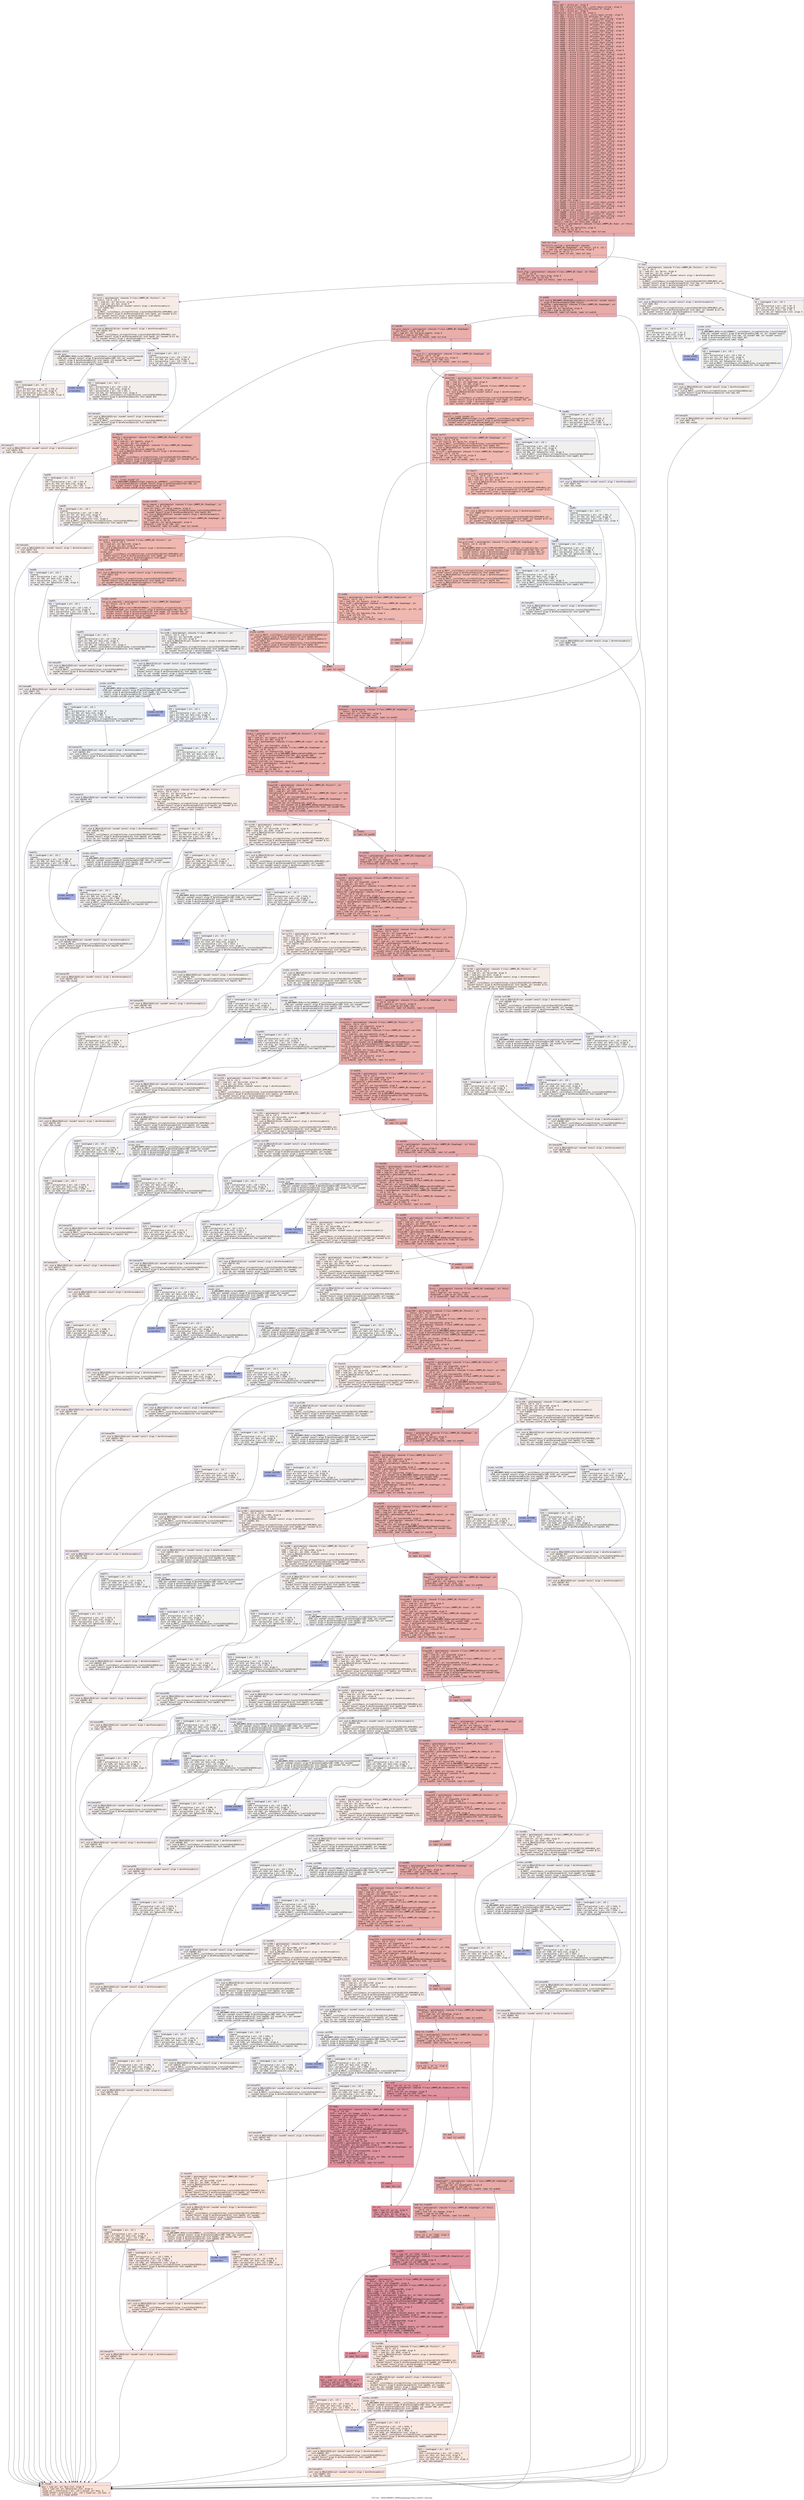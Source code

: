 digraph "CFG for '_ZN9LAMMPS_NS9DumpImage10init_styleEv' function" {
	label="CFG for '_ZN9LAMMPS_NS9DumpImage10init_styleEv' function";

	Node0x5570b9aaf3e0 [shape=record,color="#3d50c3ff", style=filled, fillcolor="#cc403a70" fontname="Courier",label="{entry:\l|  %this.addr = alloca ptr, align 8\l  %ref.tmp = alloca %\"class.std::__cxx11::basic_string\", align 8\l  %ref.tmp2 = alloca %\"class.std::allocator.3\", align 1\l  %exn.slot = alloca ptr, align 8\l  %ehselector.slot = alloca i32, align 4\l  %ref.tmp3 = alloca %\"class.std::__cxx11::basic_string\", align 8\l  %ref.tmp4 = alloca %\"class.std::allocator.3\", align 1\l  %ref.tmp14 = alloca %\"class.std::__cxx11::basic_string\", align 8\l  %ref.tmp15 = alloca %\"class.std::allocator.3\", align 1\l  %ref.tmp18 = alloca %\"class.std::__cxx11::basic_string\", align 8\l  %ref.tmp19 = alloca %\"class.std::allocator.3\", align 1\l  %ref.tmp33 = alloca %\"class.std::__cxx11::basic_string\", align 8\l  %ref.tmp35 = alloca %\"class.std::allocator.3\", align 1\l  %ref.tmp46 = alloca %\"class.std::__cxx11::basic_string\", align 8\l  %ref.tmp47 = alloca %\"class.std::allocator.3\", align 1\l  %ref.tmp50 = alloca %\"class.std::__cxx11::basic_string\", align 8\l  %ref.tmp51 = alloca %\"class.std::allocator.3\", align 1\l  %ref.tmp65 = alloca %\"class.std::__cxx11::basic_string\", align 8\l  %ref.tmp67 = alloca %\"class.std::allocator.3\", align 1\l  %ref.tmp79 = alloca %\"class.std::__cxx11::basic_string\", align 8\l  %ref.tmp80 = alloca %\"class.std::allocator.3\", align 1\l  %ref.tmp83 = alloca %\"class.std::__cxx11::basic_string\", align 8\l  %ref.tmp84 = alloca %\"class.std::allocator.3\", align 1\l  %ref.tmp99 = alloca %\"class.std::__cxx11::basic_string\", align 8\l  %ref.tmp100 = alloca %\"class.std::allocator.3\", align 1\l  %ref.tmp103 = alloca %\"class.std::__cxx11::basic_string\", align 8\l  %ref.tmp104 = alloca %\"class.std::allocator.3\", align 1\l  %ref.tmp125 = alloca %\"class.std::__cxx11::basic_string\", align 8\l  %ref.tmp126 = alloca %\"class.std::allocator.3\", align 1\l  %ref.tmp129 = alloca %\"class.std::__cxx11::basic_string\", align 8\l  %ref.tmp130 = alloca %\"class.std::allocator.3\", align 1\l  %ref.tmp147 = alloca %\"class.std::__cxx11::basic_string\", align 8\l  %ref.tmp148 = alloca %\"class.std::allocator.3\", align 1\l  %ref.tmp151 = alloca %\"class.std::__cxx11::basic_string\", align 8\l  %ref.tmp152 = alloca %\"class.std::allocator.3\", align 1\l  %ref.tmp173 = alloca %\"class.std::__cxx11::basic_string\", align 8\l  %ref.tmp174 = alloca %\"class.std::allocator.3\", align 1\l  %ref.tmp177 = alloca %\"class.std::__cxx11::basic_string\", align 8\l  %ref.tmp178 = alloca %\"class.std::allocator.3\", align 1\l  %ref.tmp195 = alloca %\"class.std::__cxx11::basic_string\", align 8\l  %ref.tmp196 = alloca %\"class.std::allocator.3\", align 1\l  %ref.tmp199 = alloca %\"class.std::__cxx11::basic_string\", align 8\l  %ref.tmp200 = alloca %\"class.std::allocator.3\", align 1\l  %ref.tmp221 = alloca %\"class.std::__cxx11::basic_string\", align 8\l  %ref.tmp222 = alloca %\"class.std::allocator.3\", align 1\l  %ref.tmp225 = alloca %\"class.std::__cxx11::basic_string\", align 8\l  %ref.tmp226 = alloca %\"class.std::allocator.3\", align 1\l  %ref.tmp243 = alloca %\"class.std::__cxx11::basic_string\", align 8\l  %ref.tmp244 = alloca %\"class.std::allocator.3\", align 1\l  %ref.tmp247 = alloca %\"class.std::__cxx11::basic_string\", align 8\l  %ref.tmp248 = alloca %\"class.std::allocator.3\", align 1\l  %ref.tmp269 = alloca %\"class.std::__cxx11::basic_string\", align 8\l  %ref.tmp270 = alloca %\"class.std::allocator.3\", align 1\l  %ref.tmp273 = alloca %\"class.std::__cxx11::basic_string\", align 8\l  %ref.tmp274 = alloca %\"class.std::allocator.3\", align 1\l  %ref.tmp291 = alloca %\"class.std::__cxx11::basic_string\", align 8\l  %ref.tmp292 = alloca %\"class.std::allocator.3\", align 1\l  %ref.tmp295 = alloca %\"class.std::__cxx11::basic_string\", align 8\l  %ref.tmp296 = alloca %\"class.std::allocator.3\", align 1\l  %ref.tmp317 = alloca %\"class.std::__cxx11::basic_string\", align 8\l  %ref.tmp318 = alloca %\"class.std::allocator.3\", align 1\l  %ref.tmp321 = alloca %\"class.std::__cxx11::basic_string\", align 8\l  %ref.tmp322 = alloca %\"class.std::allocator.3\", align 1\l  %ref.tmp339 = alloca %\"class.std::__cxx11::basic_string\", align 8\l  %ref.tmp340 = alloca %\"class.std::allocator.3\", align 1\l  %ref.tmp343 = alloca %\"class.std::__cxx11::basic_string\", align 8\l  %ref.tmp344 = alloca %\"class.std::allocator.3\", align 1\l  %ref.tmp365 = alloca %\"class.std::__cxx11::basic_string\", align 8\l  %ref.tmp366 = alloca %\"class.std::allocator.3\", align 1\l  %ref.tmp369 = alloca %\"class.std::__cxx11::basic_string\", align 8\l  %ref.tmp370 = alloca %\"class.std::allocator.3\", align 1\l  %ref.tmp387 = alloca %\"class.std::__cxx11::basic_string\", align 8\l  %ref.tmp388 = alloca %\"class.std::allocator.3\", align 1\l  %ref.tmp391 = alloca %\"class.std::__cxx11::basic_string\", align 8\l  %ref.tmp392 = alloca %\"class.std::allocator.3\", align 1\l  %ref.tmp413 = alloca %\"class.std::__cxx11::basic_string\", align 8\l  %ref.tmp414 = alloca %\"class.std::allocator.3\", align 1\l  %ref.tmp417 = alloca %\"class.std::__cxx11::basic_string\", align 8\l  %ref.tmp418 = alloca %\"class.std::allocator.3\", align 1\l  %ref.tmp435 = alloca %\"class.std::__cxx11::basic_string\", align 8\l  %ref.tmp436 = alloca %\"class.std::allocator.3\", align 1\l  %ref.tmp439 = alloca %\"class.std::__cxx11::basic_string\", align 8\l  %ref.tmp440 = alloca %\"class.std::allocator.3\", align 1\l  %ref.tmp461 = alloca %\"class.std::__cxx11::basic_string\", align 8\l  %ref.tmp462 = alloca %\"class.std::allocator.3\", align 1\l  %ref.tmp465 = alloca %\"class.std::__cxx11::basic_string\", align 8\l  %ref.tmp466 = alloca %\"class.std::allocator.3\", align 1\l  %ref.tmp483 = alloca %\"class.std::__cxx11::basic_string\", align 8\l  %ref.tmp484 = alloca %\"class.std::allocator.3\", align 1\l  %ref.tmp487 = alloca %\"class.std::__cxx11::basic_string\", align 8\l  %ref.tmp488 = alloca %\"class.std::allocator.3\", align 1\l  %ref.tmp509 = alloca %\"class.std::__cxx11::basic_string\", align 8\l  %ref.tmp510 = alloca %\"class.std::allocator.3\", align 1\l  %ref.tmp513 = alloca %\"class.std::__cxx11::basic_string\", align 8\l  %ref.tmp514 = alloca %\"class.std::allocator.3\", align 1\l  %ref.tmp531 = alloca %\"class.std::__cxx11::basic_string\", align 8\l  %ref.tmp532 = alloca %\"class.std::allocator.3\", align 1\l  %ref.tmp535 = alloca %\"class.std::__cxx11::basic_string\", align 8\l  %ref.tmp536 = alloca %\"class.std::allocator.3\", align 1\l  %i = alloca i32, align 4\l  %ref.tmp561 = alloca %\"class.std::__cxx11::basic_string\", align 8\l  %ref.tmp562 = alloca %\"class.std::allocator.3\", align 1\l  %ref.tmp565 = alloca %\"class.std::__cxx11::basic_string\", align 8\l  %ref.tmp566 = alloca %\"class.std::allocator.3\", align 1\l  %i582 = alloca i32, align 4\l  %ref.tmp600 = alloca %\"class.std::__cxx11::basic_string\", align 8\l  %ref.tmp601 = alloca %\"class.std::allocator.3\", align 1\l  %ref.tmp604 = alloca %\"class.std::__cxx11::basic_string\", align 8\l  %ref.tmp605 = alloca %\"class.std::allocator.3\", align 1\l  store ptr %this, ptr %this.addr, align 8\l  %this1 = load ptr, ptr %this.addr, align 8\l  %multifile = getelementptr inbounds %\"class.LAMMPS_NS::Dump\", ptr %this1,\l... i32 0, i32 14\l  %0 = load i32, ptr %multifile, align 8\l  %cmp = icmp eq i32 %0, 0\l  br i1 %cmp, label %land.lhs.true, label %if.end\l|{<s0>T|<s1>F}}"];
	Node0x5570b9aaf3e0:s0 -> Node0x5570b9ab4ce0[tooltip="entry -> land.lhs.true\nProbability 37.50%" ];
	Node0x5570b9aaf3e0:s1 -> Node0x5570b9ab4d60[tooltip="entry -> if.end\nProbability 62.50%" ];
	Node0x5570b9ab4ce0 [shape=record,color="#3d50c3ff", style=filled, fillcolor="#d6524470" fontname="Courier",label="{land.lhs.true:\l|  %multifile_override = getelementptr inbounds\l... %\"class.LAMMPS_NS::DumpImage\", ptr %this1, i32 0, i32 1\l  %1 = load i32, ptr %multifile_override, align 8\l  %tobool = icmp ne i32 %1, 0\l  br i1 %tobool, label %if.end, label %if.then\l|{<s0>T|<s1>F}}"];
	Node0x5570b9ab4ce0:s0 -> Node0x5570b9ab4d60[tooltip="land.lhs.true -> if.end\nProbability 100.00%" ];
	Node0x5570b9ab4ce0:s1 -> Node0x5570b9ab5130[tooltip="land.lhs.true -> if.then\nProbability 0.00%" ];
	Node0x5570b9ab5130 [shape=record,color="#3d50c3ff", style=filled, fillcolor="#e8d6cc70" fontname="Courier",label="{if.then:\l|  %error = getelementptr inbounds %\"class.LAMMPS_NS::Pointers\", ptr %this1,\l... i32 0, i32 3\l  %2 = load ptr, ptr %error, align 8\l  %3 = load ptr, ptr %2, align 8\l  call void @_ZNSaIcEC1Ev(ptr noundef nonnull align 1 dereferenceable(1)\l... %ref.tmp2) #12\l  invoke void\l... @_ZNSt7__cxx1112basic_stringIcSt11char_traitsIcESaIcEEC2IS3_EEPKcRKS3_(ptr\l... noundef nonnull align 8 dereferenceable(32) %ref.tmp, ptr noundef @.str, ptr\l... noundef nonnull align 1 dereferenceable(1) %ref.tmp2)\l          to label %invoke.cont unwind label %lpad\l}"];
	Node0x5570b9ab5130 -> Node0x5570b9ab55b0[tooltip="if.then -> invoke.cont\nProbability 50.00%" ];
	Node0x5570b9ab5130 -> Node0x5570b9ab5600[tooltip="if.then -> lpad\nProbability 50.00%" ];
	Node0x5570b9ab55b0 [shape=record,color="#3d50c3ff", style=filled, fillcolor="#e3d9d370" fontname="Courier",label="{invoke.cont:\l|  call void @_ZNSaIcEC1Ev(ptr noundef nonnull align 1 dereferenceable(1)\l... %ref.tmp4) #12\l  invoke void\l... @_ZNSt7__cxx1112basic_stringIcSt11char_traitsIcESaIcEEC2IS3_EEPKcRKS3_(ptr\l... noundef nonnull align 8 dereferenceable(32) %ref.tmp3, ptr noundef @.str.49,\l... ptr noundef nonnull align 1 dereferenceable(1) %ref.tmp4)\l          to label %invoke.cont6 unwind label %lpad5\l}"];
	Node0x5570b9ab55b0 -> Node0x5570b9ab58f0[tooltip="invoke.cont -> invoke.cont6\nProbability 50.00%" ];
	Node0x5570b9ab55b0 -> Node0x5570b9ab5940[tooltip="invoke.cont -> lpad5\nProbability 50.00%" ];
	Node0x5570b9ab58f0 [shape=record,color="#3d50c3ff", style=filled, fillcolor="#dedcdb70" fontname="Courier",label="{invoke.cont6:\l|  invoke void\l... @_ZN9LAMMPS_NS5Error3allERKNSt7__cxx1112basic_stringIcSt11char_traitsIcESaIcEE\l...EiS8_(ptr noundef nonnull align 8 dereferenceable(196) %3, ptr noundef nonnull\l... align 8 dereferenceable(32) %ref.tmp, i32 noundef 489, ptr noundef nonnull\l... align 8 dereferenceable(32) %ref.tmp3) #13\l          to label %invoke.cont8 unwind label %lpad7\l}"];
	Node0x5570b9ab58f0 -> Node0x5570b9ab58a0[tooltip="invoke.cont6 -> invoke.cont8\nProbability 0.00%" ];
	Node0x5570b9ab58f0 -> Node0x5570b9ab5bd0[tooltip="invoke.cont6 -> lpad7\nProbability 100.00%" ];
	Node0x5570b9ab58a0 [shape=record,color="#3d50c3ff", style=filled, fillcolor="#3d50c370" fontname="Courier",label="{invoke.cont8:\l|  unreachable\l}"];
	Node0x5570b9ab5600 [shape=record,color="#3d50c3ff", style=filled, fillcolor="#e3d9d370" fontname="Courier",label="{lpad:\l|  %4 = landingpad \{ ptr, i32 \}\l          cleanup\l  %5 = extractvalue \{ ptr, i32 \} %4, 0\l  store ptr %5, ptr %exn.slot, align 8\l  %6 = extractvalue \{ ptr, i32 \} %4, 1\l  store i32 %6, ptr %ehselector.slot, align 4\l  br label %ehcleanup10\l}"];
	Node0x5570b9ab5600 -> Node0x5570b9ab6190[tooltip="lpad -> ehcleanup10\nProbability 100.00%" ];
	Node0x5570b9ab5940 [shape=record,color="#3d50c3ff", style=filled, fillcolor="#dedcdb70" fontname="Courier",label="{lpad5:\l|  %7 = landingpad \{ ptr, i32 \}\l          cleanup\l  %8 = extractvalue \{ ptr, i32 \} %7, 0\l  store ptr %8, ptr %exn.slot, align 8\l  %9 = extractvalue \{ ptr, i32 \} %7, 1\l  store i32 %9, ptr %ehselector.slot, align 4\l  br label %ehcleanup\l}"];
	Node0x5570b9ab5940 -> Node0x5570b9ab64e0[tooltip="lpad5 -> ehcleanup\nProbability 100.00%" ];
	Node0x5570b9ab5bd0 [shape=record,color="#3d50c3ff", style=filled, fillcolor="#dedcdb70" fontname="Courier",label="{lpad7:\l|  %10 = landingpad \{ ptr, i32 \}\l          cleanup\l  %11 = extractvalue \{ ptr, i32 \} %10, 0\l  store ptr %11, ptr %exn.slot, align 8\l  %12 = extractvalue \{ ptr, i32 \} %10, 1\l  store i32 %12, ptr %ehselector.slot, align 4\l  call void @_ZNSt7__cxx1112basic_stringIcSt11char_traitsIcESaIcEED1Ev(ptr\l... noundef nonnull align 8 dereferenceable(32) %ref.tmp3) #12\l  br label %ehcleanup\l}"];
	Node0x5570b9ab5bd0 -> Node0x5570b9ab64e0[tooltip="lpad7 -> ehcleanup\nProbability 100.00%" ];
	Node0x5570b9ab64e0 [shape=record,color="#3d50c3ff", style=filled, fillcolor="#e3d9d370" fontname="Courier",label="{ehcleanup:\l|  call void @_ZNSaIcED1Ev(ptr noundef nonnull align 1 dereferenceable(1)\l... %ref.tmp4) #12\l  call void @_ZNSt7__cxx1112basic_stringIcSt11char_traitsIcESaIcEED1Ev(ptr\l... noundef nonnull align 8 dereferenceable(32) %ref.tmp) #12\l  br label %ehcleanup10\l}"];
	Node0x5570b9ab64e0 -> Node0x5570b9ab6190[tooltip="ehcleanup -> ehcleanup10\nProbability 100.00%" ];
	Node0x5570b9ab6190 [shape=record,color="#3d50c3ff", style=filled, fillcolor="#e8d6cc70" fontname="Courier",label="{ehcleanup10:\l|  call void @_ZNSaIcED1Ev(ptr noundef nonnull align 1 dereferenceable(1)\l... %ref.tmp2) #12\l  br label %eh.resume\l}"];
	Node0x5570b9ab6190 -> Node0x5570b9ab6d90[tooltip="ehcleanup10 -> eh.resume\nProbability 100.00%" ];
	Node0x5570b9ab4d60 [shape=record,color="#3d50c3ff", style=filled, fillcolor="#cc403a70" fontname="Courier",label="{if.end:\l|  %sort_flag = getelementptr inbounds %\"class.LAMMPS_NS::Dump\", ptr %this1,\l... i32 0, i32 22\l  %13 = load i32, ptr %sort_flag, align 4\l  %tobool11 = icmp ne i32 %13, 0\l  br i1 %tobool11, label %if.then12, label %if.end28\l|{<s0>T|<s1>F}}"];
	Node0x5570b9ab4d60:s0 -> Node0x5570b9ab7080[tooltip="if.end -> if.then12\nProbability 0.00%" ];
	Node0x5570b9ab4d60:s1 -> Node0x5570b9ab7100[tooltip="if.end -> if.end28\nProbability 100.00%" ];
	Node0x5570b9ab7080 [shape=record,color="#3d50c3ff", style=filled, fillcolor="#ecd3c570" fontname="Courier",label="{if.then12:\l|  %error13 = getelementptr inbounds %\"class.LAMMPS_NS::Pointers\", ptr\l... %this1, i32 0, i32 3\l  %14 = load ptr, ptr %error13, align 8\l  %15 = load ptr, ptr %14, align 8\l  call void @_ZNSaIcEC1Ev(ptr noundef nonnull align 1 dereferenceable(1)\l... %ref.tmp15) #12\l  invoke void\l... @_ZNSt7__cxx1112basic_stringIcSt11char_traitsIcESaIcEEC2IS3_EEPKcRKS3_(ptr\l... noundef nonnull align 8 dereferenceable(32) %ref.tmp14, ptr noundef @.str,\l... ptr noundef nonnull align 1 dereferenceable(1) %ref.tmp15)\l          to label %invoke.cont17 unwind label %lpad16\l}"];
	Node0x5570b9ab7080 -> Node0x5570b9ab7570[tooltip="if.then12 -> invoke.cont17\nProbability 50.00%" ];
	Node0x5570b9ab7080 -> Node0x5570b9ab75f0[tooltip="if.then12 -> lpad16\nProbability 50.00%" ];
	Node0x5570b9ab7570 [shape=record,color="#3d50c3ff", style=filled, fillcolor="#e8d6cc70" fontname="Courier",label="{invoke.cont17:\l|  call void @_ZNSaIcEC1Ev(ptr noundef nonnull align 1 dereferenceable(1)\l... %ref.tmp19) #12\l  invoke void\l... @_ZNSt7__cxx1112basic_stringIcSt11char_traitsIcESaIcEEC2IS3_EEPKcRKS3_(ptr\l... noundef nonnull align 8 dereferenceable(32) %ref.tmp18, ptr noundef @.str.50,\l... ptr noundef nonnull align 1 dereferenceable(1) %ref.tmp19)\l          to label %invoke.cont21 unwind label %lpad20\l}"];
	Node0x5570b9ab7570 -> Node0x5570b9ab7910[tooltip="invoke.cont17 -> invoke.cont21\nProbability 50.00%" ];
	Node0x5570b9ab7570 -> Node0x5570b9ab7960[tooltip="invoke.cont17 -> lpad20\nProbability 50.00%" ];
	Node0x5570b9ab7910 [shape=record,color="#3d50c3ff", style=filled, fillcolor="#e5d8d170" fontname="Courier",label="{invoke.cont21:\l|  invoke void\l... @_ZN9LAMMPS_NS5Error3allERKNSt7__cxx1112basic_stringIcSt11char_traitsIcESaIcEE\l...EiS8_(ptr noundef nonnull align 8 dereferenceable(196) %15, ptr noundef\l... nonnull align 8 dereferenceable(32) %ref.tmp14, i32 noundef 490, ptr noundef\l... nonnull align 8 dereferenceable(32) %ref.tmp18) #13\l          to label %invoke.cont23 unwind label %lpad22\l}"];
	Node0x5570b9ab7910 -> Node0x5570b9ab78c0[tooltip="invoke.cont21 -> invoke.cont23\nProbability 0.00%" ];
	Node0x5570b9ab7910 -> Node0x5570b9ab7c80[tooltip="invoke.cont21 -> lpad22\nProbability 100.00%" ];
	Node0x5570b9ab78c0 [shape=record,color="#3d50c3ff", style=filled, fillcolor="#3d50c370" fontname="Courier",label="{invoke.cont23:\l|  unreachable\l}"];
	Node0x5570b9ab75f0 [shape=record,color="#3d50c3ff", style=filled, fillcolor="#e8d6cc70" fontname="Courier",label="{lpad16:\l|  %16 = landingpad \{ ptr, i32 \}\l          cleanup\l  %17 = extractvalue \{ ptr, i32 \} %16, 0\l  store ptr %17, ptr %exn.slot, align 8\l  %18 = extractvalue \{ ptr, i32 \} %16, 1\l  store i32 %18, ptr %ehselector.slot, align 4\l  br label %ehcleanup27\l}"];
	Node0x5570b9ab75f0 -> Node0x5570b9ab8240[tooltip="lpad16 -> ehcleanup27\nProbability 100.00%" ];
	Node0x5570b9ab7960 [shape=record,color="#3d50c3ff", style=filled, fillcolor="#e5d8d170" fontname="Courier",label="{lpad20:\l|  %19 = landingpad \{ ptr, i32 \}\l          cleanup\l  %20 = extractvalue \{ ptr, i32 \} %19, 0\l  store ptr %20, ptr %exn.slot, align 8\l  %21 = extractvalue \{ ptr, i32 \} %19, 1\l  store i32 %21, ptr %ehselector.slot, align 4\l  br label %ehcleanup25\l}"];
	Node0x5570b9ab7960 -> Node0x5570b9ab8590[tooltip="lpad20 -> ehcleanup25\nProbability 100.00%" ];
	Node0x5570b9ab7c80 [shape=record,color="#3d50c3ff", style=filled, fillcolor="#e5d8d170" fontname="Courier",label="{lpad22:\l|  %22 = landingpad \{ ptr, i32 \}\l          cleanup\l  %23 = extractvalue \{ ptr, i32 \} %22, 0\l  store ptr %23, ptr %exn.slot, align 8\l  %24 = extractvalue \{ ptr, i32 \} %22, 1\l  store i32 %24, ptr %ehselector.slot, align 4\l  call void @_ZNSt7__cxx1112basic_stringIcSt11char_traitsIcESaIcEED1Ev(ptr\l... noundef nonnull align 8 dereferenceable(32) %ref.tmp18) #12\l  br label %ehcleanup25\l}"];
	Node0x5570b9ab7c80 -> Node0x5570b9ab8590[tooltip="lpad22 -> ehcleanup25\nProbability 100.00%" ];
	Node0x5570b9ab8590 [shape=record,color="#3d50c3ff", style=filled, fillcolor="#e8d6cc70" fontname="Courier",label="{ehcleanup25:\l|  call void @_ZNSaIcED1Ev(ptr noundef nonnull align 1 dereferenceable(1)\l... %ref.tmp19) #12\l  call void @_ZNSt7__cxx1112basic_stringIcSt11char_traitsIcESaIcEED1Ev(ptr\l... noundef nonnull align 8 dereferenceable(32) %ref.tmp14) #12\l  br label %ehcleanup27\l}"];
	Node0x5570b9ab8590 -> Node0x5570b9ab8240[tooltip="ehcleanup25 -> ehcleanup27\nProbability 100.00%" ];
	Node0x5570b9ab8240 [shape=record,color="#3d50c3ff", style=filled, fillcolor="#ecd3c570" fontname="Courier",label="{ehcleanup27:\l|  call void @_ZNSaIcED1Ev(ptr noundef nonnull align 1 dereferenceable(1)\l... %ref.tmp15) #12\l  br label %eh.resume\l}"];
	Node0x5570b9ab8240 -> Node0x5570b9ab6d90[tooltip="ehcleanup27 -> eh.resume\nProbability 100.00%" ];
	Node0x5570b9ab7100 [shape=record,color="#3d50c3ff", style=filled, fillcolor="#cc403a70" fontname="Courier",label="{if.end28:\l|  call void @_ZN9LAMMPS_NS10DumpCustom10init_styleEv(ptr noundef nonnull\l... align 8 dereferenceable(1200) %this1)\l  %gridflag = getelementptr inbounds %\"class.LAMMPS_NS::DumpImage\", ptr\l... %this1, i32 0, i32 75\l  %25 = load i32, ptr %gridflag, align 8\l  %tobool29 = icmp ne i32 %25, 0\l  br i1 %tobool29, label %if.then30, label %if.end116\l|{<s0>T|<s1>F}}"];
	Node0x5570b9ab7100:s0 -> Node0x5570b9ab9250[tooltip="if.end28 -> if.then30\nProbability 62.50%" ];
	Node0x5570b9ab7100:s1 -> Node0x5570b9ab92d0[tooltip="if.end28 -> if.end116\nProbability 37.50%" ];
	Node0x5570b9ab9250 [shape=record,color="#3d50c3ff", style=filled, fillcolor="#d0473d70" fontname="Courier",label="{if.then30:\l|  %id_grid_compute = getelementptr inbounds %\"class.LAMMPS_NS::DumpImage\",\l... ptr %this1, i32 0, i32 79\l  %26 = load ptr, ptr %id_grid_compute, align 8\l  %tobool31 = icmp ne ptr %26, null\l  br i1 %tobool31, label %if.then32, label %if.else\l|{<s0>T|<s1>F}}"];
	Node0x5570b9ab9250:s0 -> Node0x5570b9ab9630[tooltip="if.then30 -> if.then32\nProbability 62.50%" ];
	Node0x5570b9ab9250:s1 -> Node0x5570b9ab96b0[tooltip="if.then30 -> if.else\nProbability 37.50%" ];
	Node0x5570b9ab9630 [shape=record,color="#3d50c3ff", style=filled, fillcolor="#d6524470" fontname="Courier",label="{if.then32:\l|  %modify = getelementptr inbounds %\"class.LAMMPS_NS::Pointers\", ptr %this1,\l... i32 0, i32 12\l  %27 = load ptr, ptr %modify, align 8\l  %28 = load ptr, ptr %27, align 8\l  %id_grid_compute34 = getelementptr inbounds %\"class.LAMMPS_NS::DumpImage\",\l... ptr %this1, i32 0, i32 79\l  %29 = load ptr, ptr %id_grid_compute34, align 8\l  call void @_ZNSaIcEC1Ev(ptr noundef nonnull align 1 dereferenceable(1)\l... %ref.tmp35) #12\l  invoke void\l... @_ZNSt7__cxx1112basic_stringIcSt11char_traitsIcESaIcEEC2IS3_EEPKcRKS3_(ptr\l... noundef nonnull align 8 dereferenceable(32) %ref.tmp33, ptr noundef %29, ptr\l... noundef nonnull align 1 dereferenceable(1) %ref.tmp35)\l          to label %invoke.cont37 unwind label %lpad36\l}"];
	Node0x5570b9ab9630 -> Node0x5570b9ab9d10[tooltip="if.then32 -> invoke.cont37\nProbability 100.00%" ];
	Node0x5570b9ab9630 -> Node0x5570b9ab9d60[tooltip="if.then32 -> lpad36\nProbability 0.00%" ];
	Node0x5570b9ab9d10 [shape=record,color="#3d50c3ff", style=filled, fillcolor="#d6524470" fontname="Courier",label="{invoke.cont37:\l|  %call = invoke noundef ptr\l... @_ZNK9LAMMPS_NS6Modify17get_compute_by_idERKNSt7__cxx1112basic_stringIcSt11cha\l...r_traitsIcESaIcEEE(ptr noundef nonnull align 8 dereferenceable(720) %28, ptr\l... noundef nonnull align 8 dereferenceable(32) %ref.tmp33)\l          to label %invoke.cont39 unwind label %lpad38\l}"];
	Node0x5570b9ab9d10 -> Node0x5570b9ab9cc0[tooltip="invoke.cont37 -> invoke.cont39\nProbability 100.00%" ];
	Node0x5570b9ab9d10 -> Node0x5570b9aba030[tooltip="invoke.cont37 -> lpad38\nProbability 0.00%" ];
	Node0x5570b9ab9cc0 [shape=record,color="#3d50c3ff", style=filled, fillcolor="#d6524470" fontname="Courier",label="{invoke.cont39:\l|  %grid_compute = getelementptr inbounds %\"class.LAMMPS_NS::DumpImage\", ptr\l... %this1, i32 0, i32 81\l  store ptr %call, ptr %grid_compute, align 8\l  call void @_ZNSt7__cxx1112basic_stringIcSt11char_traitsIcESaIcEED1Ev(ptr\l... noundef nonnull align 8 dereferenceable(32) %ref.tmp33) #12\l  call void @_ZNSaIcED1Ev(ptr noundef nonnull align 1 dereferenceable(1)\l... %ref.tmp35) #12\l  %grid_compute42 = getelementptr inbounds %\"class.LAMMPS_NS::DumpImage\", ptr\l... %this1, i32 0, i32 81\l  %30 = load ptr, ptr %grid_compute42, align 8\l  %tobool43 = icmp ne ptr %30, null\l  br i1 %tobool43, label %if.end61, label %if.then44\l|{<s0>T|<s1>F}}"];
	Node0x5570b9ab9cc0:s0 -> Node0x5570b9aba950[tooltip="invoke.cont39 -> if.end61\nProbability 62.50%" ];
	Node0x5570b9ab9cc0:s1 -> Node0x5570b9aba9d0[tooltip="invoke.cont39 -> if.then44\nProbability 37.50%" ];
	Node0x5570b9aba9d0 [shape=record,color="#3d50c3ff", style=filled, fillcolor="#dc5d4a70" fontname="Courier",label="{if.then44:\l|  %error45 = getelementptr inbounds %\"class.LAMMPS_NS::Pointers\", ptr\l... %this1, i32 0, i32 3\l  %31 = load ptr, ptr %error45, align 8\l  %32 = load ptr, ptr %31, align 8\l  call void @_ZNSaIcEC1Ev(ptr noundef nonnull align 1 dereferenceable(1)\l... %ref.tmp47) #12\l  invoke void\l... @_ZNSt7__cxx1112basic_stringIcSt11char_traitsIcESaIcEEC2IS3_EEPKcRKS3_(ptr\l... noundef nonnull align 8 dereferenceable(32) %ref.tmp46, ptr noundef @.str,\l... ptr noundef nonnull align 1 dereferenceable(1) %ref.tmp47)\l          to label %invoke.cont49 unwind label %lpad48\l}"];
	Node0x5570b9aba9d0 -> Node0x5570b9abaea0[tooltip="if.then44 -> invoke.cont49\nProbability 100.00%" ];
	Node0x5570b9aba9d0 -> Node0x5570b9abaf20[tooltip="if.then44 -> lpad48\nProbability 0.00%" ];
	Node0x5570b9abaea0 [shape=record,color="#3d50c3ff", style=filled, fillcolor="#dc5d4a70" fontname="Courier",label="{invoke.cont49:\l|  call void @_ZNSaIcEC1Ev(ptr noundef nonnull align 1 dereferenceable(1)\l... %ref.tmp51) #12\l  invoke void\l... @_ZNSt7__cxx1112basic_stringIcSt11char_traitsIcESaIcEEC2IS3_EEPKcRKS3_(ptr\l... noundef nonnull align 8 dereferenceable(32) %ref.tmp50, ptr noundef @.str.51,\l... ptr noundef nonnull align 1 dereferenceable(1) %ref.tmp51)\l          to label %invoke.cont53 unwind label %lpad52\l}"];
	Node0x5570b9abaea0 -> Node0x5570b9abb2a0[tooltip="invoke.cont49 -> invoke.cont53\nProbability 100.00%" ];
	Node0x5570b9abaea0 -> Node0x5570b9abb2f0[tooltip="invoke.cont49 -> lpad52\nProbability 0.00%" ];
	Node0x5570b9abb2a0 [shape=record,color="#3d50c3ff", style=filled, fillcolor="#dc5d4a70" fontname="Courier",label="{invoke.cont53:\l|  %id_grid_compute54 = getelementptr inbounds %\"class.LAMMPS_NS::DumpImage\",\l... ptr %this1, i32 0, i32 79\l  invoke void\l... @_ZN9LAMMPS_NS5Error3allIJRPcEEEvRKNSt7__cxx1112basic_stringIcSt11char_traitsI\l...cESaIcEEEiSB_DpOT_(ptr noundef nonnull align 8 dereferenceable(196) %32, ptr\l... noundef nonnull align 8 dereferenceable(32) %ref.tmp46, i32 noundef 501, ptr\l... noundef nonnull align 8 dereferenceable(32) %ref.tmp50, ptr noundef nonnull\l... align 8 dereferenceable(8) %id_grid_compute54)\l          to label %invoke.cont56 unwind label %lpad55\l}"];
	Node0x5570b9abb2a0 -> Node0x5570b9abb250[tooltip="invoke.cont53 -> invoke.cont56\nProbability 100.00%" ];
	Node0x5570b9abb2a0 -> Node0x5570b9abb700[tooltip="invoke.cont53 -> lpad55\nProbability 0.00%" ];
	Node0x5570b9abb250 [shape=record,color="#3d50c3ff", style=filled, fillcolor="#dc5d4a70" fontname="Courier",label="{invoke.cont56:\l|  call void @_ZNSt7__cxx1112basic_stringIcSt11char_traitsIcESaIcEED1Ev(ptr\l... noundef nonnull align 8 dereferenceable(32) %ref.tmp50) #12\l  call void @_ZNSaIcED1Ev(ptr noundef nonnull align 1 dereferenceable(1)\l... %ref.tmp51) #12\l  call void @_ZNSt7__cxx1112basic_stringIcSt11char_traitsIcESaIcEED1Ev(ptr\l... noundef nonnull align 8 dereferenceable(32) %ref.tmp46) #12\l  call void @_ZNSaIcED1Ev(ptr noundef nonnull align 1 dereferenceable(1)\l... %ref.tmp47) #12\l  br label %if.end61\l}"];
	Node0x5570b9abb250 -> Node0x5570b9aba950[tooltip="invoke.cont56 -> if.end61\nProbability 100.00%" ];
	Node0x5570b9ab9d60 [shape=record,color="#3d50c3ff", style=filled, fillcolor="#e8d6cc70" fontname="Courier",label="{lpad36:\l|  %33 = landingpad \{ ptr, i32 \}\l          cleanup\l  %34 = extractvalue \{ ptr, i32 \} %33, 0\l  store ptr %34, ptr %exn.slot, align 8\l  %35 = extractvalue \{ ptr, i32 \} %33, 1\l  store i32 %35, ptr %ehselector.slot, align 4\l  br label %ehcleanup41\l}"];
	Node0x5570b9ab9d60 -> Node0x5570b9abc070[tooltip="lpad36 -> ehcleanup41\nProbability 100.00%" ];
	Node0x5570b9aba030 [shape=record,color="#3d50c3ff", style=filled, fillcolor="#e8d6cc70" fontname="Courier",label="{lpad38:\l|  %36 = landingpad \{ ptr, i32 \}\l          cleanup\l  %37 = extractvalue \{ ptr, i32 \} %36, 0\l  store ptr %37, ptr %exn.slot, align 8\l  %38 = extractvalue \{ ptr, i32 \} %36, 1\l  store i32 %38, ptr %ehselector.slot, align 4\l  call void @_ZNSt7__cxx1112basic_stringIcSt11char_traitsIcESaIcEED1Ev(ptr\l... noundef nonnull align 8 dereferenceable(32) %ref.tmp33) #12\l  br label %ehcleanup41\l}"];
	Node0x5570b9aba030 -> Node0x5570b9abc070[tooltip="lpad38 -> ehcleanup41\nProbability 100.00%" ];
	Node0x5570b9abc070 [shape=record,color="#3d50c3ff", style=filled, fillcolor="#ecd3c570" fontname="Courier",label="{ehcleanup41:\l|  call void @_ZNSaIcED1Ev(ptr noundef nonnull align 1 dereferenceable(1)\l... %ref.tmp35) #12\l  br label %eh.resume\l}"];
	Node0x5570b9abc070 -> Node0x5570b9ab6d90[tooltip="ehcleanup41 -> eh.resume\nProbability 100.00%" ];
	Node0x5570b9abaf20 [shape=record,color="#3d50c3ff", style=filled, fillcolor="#e0dbd870" fontname="Courier",label="{lpad48:\l|  %39 = landingpad \{ ptr, i32 \}\l          cleanup\l  %40 = extractvalue \{ ptr, i32 \} %39, 0\l  store ptr %40, ptr %exn.slot, align 8\l  %41 = extractvalue \{ ptr, i32 \} %39, 1\l  store i32 %41, ptr %ehselector.slot, align 4\l  br label %ehcleanup60\l}"];
	Node0x5570b9abaf20 -> Node0x5570b9abc8c0[tooltip="lpad48 -> ehcleanup60\nProbability 100.00%" ];
	Node0x5570b9abb2f0 [shape=record,color="#3d50c3ff", style=filled, fillcolor="#e0dbd870" fontname="Courier",label="{lpad52:\l|  %42 = landingpad \{ ptr, i32 \}\l          cleanup\l  %43 = extractvalue \{ ptr, i32 \} %42, 0\l  store ptr %43, ptr %exn.slot, align 8\l  %44 = extractvalue \{ ptr, i32 \} %42, 1\l  store i32 %44, ptr %ehselector.slot, align 4\l  br label %ehcleanup58\l}"];
	Node0x5570b9abb2f0 -> Node0x5570b9abcc30[tooltip="lpad52 -> ehcleanup58\nProbability 100.00%" ];
	Node0x5570b9abb700 [shape=record,color="#3d50c3ff", style=filled, fillcolor="#e0dbd870" fontname="Courier",label="{lpad55:\l|  %45 = landingpad \{ ptr, i32 \}\l          cleanup\l  %46 = extractvalue \{ ptr, i32 \} %45, 0\l  store ptr %46, ptr %exn.slot, align 8\l  %47 = extractvalue \{ ptr, i32 \} %45, 1\l  store i32 %47, ptr %ehselector.slot, align 4\l  call void @_ZNSt7__cxx1112basic_stringIcSt11char_traitsIcESaIcEED1Ev(ptr\l... noundef nonnull align 8 dereferenceable(32) %ref.tmp50) #12\l  br label %ehcleanup58\l}"];
	Node0x5570b9abb700 -> Node0x5570b9abcc30[tooltip="lpad55 -> ehcleanup58\nProbability 100.00%" ];
	Node0x5570b9abcc30 [shape=record,color="#3d50c3ff", style=filled, fillcolor="#e5d8d170" fontname="Courier",label="{ehcleanup58:\l|  call void @_ZNSaIcED1Ev(ptr noundef nonnull align 1 dereferenceable(1)\l... %ref.tmp51) #12\l  call void @_ZNSt7__cxx1112basic_stringIcSt11char_traitsIcESaIcEED1Ev(ptr\l... noundef nonnull align 8 dereferenceable(32) %ref.tmp46) #12\l  br label %ehcleanup60\l}"];
	Node0x5570b9abcc30 -> Node0x5570b9abc8c0[tooltip="ehcleanup58 -> ehcleanup60\nProbability 100.00%" ];
	Node0x5570b9abc8c0 [shape=record,color="#3d50c3ff", style=filled, fillcolor="#e8d6cc70" fontname="Courier",label="{ehcleanup60:\l|  call void @_ZNSaIcED1Ev(ptr noundef nonnull align 1 dereferenceable(1)\l... %ref.tmp47) #12\l  br label %eh.resume\l}"];
	Node0x5570b9abc8c0 -> Node0x5570b9ab6d90[tooltip="ehcleanup60 -> eh.resume\nProbability 100.00%" ];
	Node0x5570b9aba950 [shape=record,color="#3d50c3ff", style=filled, fillcolor="#d6524470" fontname="Courier",label="{if.end61:\l|  br label %if.end115\l}"];
	Node0x5570b9aba950 -> Node0x5570b9abddc0[tooltip="if.end61 -> if.end115\nProbability 100.00%" ];
	Node0x5570b9ab96b0 [shape=record,color="#3d50c3ff", style=filled, fillcolor="#d8564670" fontname="Courier",label="{if.else:\l|  %id_grid_fix = getelementptr inbounds %\"class.LAMMPS_NS::DumpImage\", ptr\l... %this1, i32 0, i32 80\l  %48 = load ptr, ptr %id_grid_fix, align 8\l  %tobool62 = icmp ne ptr %48, null\l  br i1 %tobool62, label %if.then63, label %if.end114\l|{<s0>T|<s1>F}}"];
	Node0x5570b9ab96b0:s0 -> Node0x5570b9abe0b0[tooltip="if.else -> if.then63\nProbability 62.50%" ];
	Node0x5570b9ab96b0:s1 -> Node0x5570b9abe130[tooltip="if.else -> if.end114\nProbability 37.50%" ];
	Node0x5570b9abe0b0 [shape=record,color="#3d50c3ff", style=filled, fillcolor="#dc5d4a70" fontname="Courier",label="{if.then63:\l|  %modify64 = getelementptr inbounds %\"class.LAMMPS_NS::Pointers\", ptr\l... %this1, i32 0, i32 12\l  %49 = load ptr, ptr %modify64, align 8\l  %50 = load ptr, ptr %49, align 8\l  %id_grid_fix66 = getelementptr inbounds %\"class.LAMMPS_NS::DumpImage\", ptr\l... %this1, i32 0, i32 80\l  %51 = load ptr, ptr %id_grid_fix66, align 8\l  call void @_ZNSaIcEC1Ev(ptr noundef nonnull align 1 dereferenceable(1)\l... %ref.tmp67) #12\l  invoke void\l... @_ZNSt7__cxx1112basic_stringIcSt11char_traitsIcESaIcEEC2IS3_EEPKcRKS3_(ptr\l... noundef nonnull align 8 dereferenceable(32) %ref.tmp65, ptr noundef %51, ptr\l... noundef nonnull align 1 dereferenceable(1) %ref.tmp67)\l          to label %invoke.cont69 unwind label %lpad68\l}"];
	Node0x5570b9abe0b0 -> Node0x5570b9abe720[tooltip="if.then63 -> invoke.cont69\nProbability 100.00%" ];
	Node0x5570b9abe0b0 -> Node0x5570b9abe7a0[tooltip="if.then63 -> lpad68\nProbability 0.00%" ];
	Node0x5570b9abe720 [shape=record,color="#3d50c3ff", style=filled, fillcolor="#dc5d4a70" fontname="Courier",label="{invoke.cont69:\l|  %call72 = invoke noundef ptr\l... @_ZNK9LAMMPS_NS6Modify13get_fix_by_idERKNSt7__cxx1112basic_stringIcSt11char_tr\l...aitsIcESaIcEEE(ptr noundef nonnull align 8 dereferenceable(720) %50, ptr\l... noundef nonnull align 8 dereferenceable(32) %ref.tmp65)\l          to label %invoke.cont71 unwind label %lpad70\l}"];
	Node0x5570b9abe720 -> Node0x5570b9abe6d0[tooltip="invoke.cont69 -> invoke.cont71\nProbability 100.00%" ];
	Node0x5570b9abe720 -> Node0x5570b9abea40[tooltip="invoke.cont69 -> lpad70\nProbability 0.00%" ];
	Node0x5570b9abe6d0 [shape=record,color="#3d50c3ff", style=filled, fillcolor="#dc5d4a70" fontname="Courier",label="{invoke.cont71:\l|  %grid_fix = getelementptr inbounds %\"class.LAMMPS_NS::DumpImage\", ptr\l... %this1, i32 0, i32 82\l  store ptr %call72, ptr %grid_fix, align 8\l  call void @_ZNSt7__cxx1112basic_stringIcSt11char_traitsIcESaIcEED1Ev(ptr\l... noundef nonnull align 8 dereferenceable(32) %ref.tmp65) #12\l  call void @_ZNSaIcED1Ev(ptr noundef nonnull align 1 dereferenceable(1)\l... %ref.tmp67) #12\l  %grid_fix75 = getelementptr inbounds %\"class.LAMMPS_NS::DumpImage\", ptr\l... %this1, i32 0, i32 82\l  %52 = load ptr, ptr %grid_fix75, align 8\l  %tobool76 = icmp ne ptr %52, null\l  br i1 %tobool76, label %if.end94, label %if.then77\l|{<s0>T|<s1>F}}"];
	Node0x5570b9abe6d0:s0 -> Node0x5570b9abf2b0[tooltip="invoke.cont71 -> if.end94\nProbability 62.50%" ];
	Node0x5570b9abe6d0:s1 -> Node0x5570b9abf330[tooltip="invoke.cont71 -> if.then77\nProbability 37.50%" ];
	Node0x5570b9abf330 [shape=record,color="#3d50c3ff", style=filled, fillcolor="#e36c5570" fontname="Courier",label="{if.then77:\l|  %error78 = getelementptr inbounds %\"class.LAMMPS_NS::Pointers\", ptr\l... %this1, i32 0, i32 3\l  %53 = load ptr, ptr %error78, align 8\l  %54 = load ptr, ptr %53, align 8\l  call void @_ZNSaIcEC1Ev(ptr noundef nonnull align 1 dereferenceable(1)\l... %ref.tmp80) #12\l  invoke void\l... @_ZNSt7__cxx1112basic_stringIcSt11char_traitsIcESaIcEEC2IS3_EEPKcRKS3_(ptr\l... noundef nonnull align 8 dereferenceable(32) %ref.tmp79, ptr noundef @.str,\l... ptr noundef nonnull align 1 dereferenceable(1) %ref.tmp80)\l          to label %invoke.cont82 unwind label %lpad81\l}"];
	Node0x5570b9abf330 -> Node0x5570b9abf800[tooltip="if.then77 -> invoke.cont82\nProbability 100.00%" ];
	Node0x5570b9abf330 -> Node0x5570b9abf880[tooltip="if.then77 -> lpad81\nProbability 0.00%" ];
	Node0x5570b9abf800 [shape=record,color="#3d50c3ff", style=filled, fillcolor="#e36c5570" fontname="Courier",label="{invoke.cont82:\l|  call void @_ZNSaIcEC1Ev(ptr noundef nonnull align 1 dereferenceable(1)\l... %ref.tmp84) #12\l  invoke void\l... @_ZNSt7__cxx1112basic_stringIcSt11char_traitsIcESaIcEEC2IS3_EEPKcRKS3_(ptr\l... noundef nonnull align 8 dereferenceable(32) %ref.tmp83, ptr noundef @.str.52,\l... ptr noundef nonnull align 1 dereferenceable(1) %ref.tmp84)\l          to label %invoke.cont86 unwind label %lpad85\l}"];
	Node0x5570b9abf800 -> Node0x5570b9ab3dd0[tooltip="invoke.cont82 -> invoke.cont86\nProbability 100.00%" ];
	Node0x5570b9abf800 -> Node0x5570b9ab3e20[tooltip="invoke.cont82 -> lpad85\nProbability 0.00%" ];
	Node0x5570b9ab3dd0 [shape=record,color="#3d50c3ff", style=filled, fillcolor="#e36c5570" fontname="Courier",label="{invoke.cont86:\l|  %id_grid_fix87 = getelementptr inbounds %\"class.LAMMPS_NS::DumpImage\", ptr\l... %this1, i32 0, i32 80\l  invoke void\l... @_ZN9LAMMPS_NS5Error3allIJRPcEEEvRKNSt7__cxx1112basic_stringIcSt11char_traitsI\l...cESaIcEEEiSB_DpOT_(ptr noundef nonnull align 8 dereferenceable(196) %54, ptr\l... noundef nonnull align 8 dereferenceable(32) %ref.tmp79, i32 noundef 504, ptr\l... noundef nonnull align 8 dereferenceable(32) %ref.tmp83, ptr noundef nonnull\l... align 8 dereferenceable(8) %id_grid_fix87)\l          to label %invoke.cont89 unwind label %lpad88\l}"];
	Node0x5570b9ab3dd0 -> Node0x5570b9ab3d80[tooltip="invoke.cont86 -> invoke.cont89\nProbability 100.00%" ];
	Node0x5570b9ab3dd0 -> Node0x5570b9ab41d0[tooltip="invoke.cont86 -> lpad88\nProbability 0.00%" ];
	Node0x5570b9ab3d80 [shape=record,color="#3d50c3ff", style=filled, fillcolor="#e36c5570" fontname="Courier",label="{invoke.cont89:\l|  call void @_ZNSt7__cxx1112basic_stringIcSt11char_traitsIcESaIcEED1Ev(ptr\l... noundef nonnull align 8 dereferenceable(32) %ref.tmp83) #12\l  call void @_ZNSaIcED1Ev(ptr noundef nonnull align 1 dereferenceable(1)\l... %ref.tmp84) #12\l  call void @_ZNSt7__cxx1112basic_stringIcSt11char_traitsIcESaIcEED1Ev(ptr\l... noundef nonnull align 8 dereferenceable(32) %ref.tmp79) #12\l  call void @_ZNSaIcED1Ev(ptr noundef nonnull align 1 dereferenceable(1)\l... %ref.tmp80) #12\l  br label %if.end94\l}"];
	Node0x5570b9ab3d80 -> Node0x5570b9abf2b0[tooltip="invoke.cont89 -> if.end94\nProbability 100.00%" ];
	Node0x5570b9abe7a0 [shape=record,color="#3d50c3ff", style=filled, fillcolor="#e0dbd870" fontname="Courier",label="{lpad68:\l|  %55 = landingpad \{ ptr, i32 \}\l          cleanup\l  %56 = extractvalue \{ ptr, i32 \} %55, 0\l  store ptr %56, ptr %exn.slot, align 8\l  %57 = extractvalue \{ ptr, i32 \} %55, 1\l  store i32 %57, ptr %ehselector.slot, align 4\l  br label %ehcleanup74\l}"];
	Node0x5570b9abe7a0 -> Node0x5570b9ac1530[tooltip="lpad68 -> ehcleanup74\nProbability 100.00%" ];
	Node0x5570b9abea40 [shape=record,color="#3d50c3ff", style=filled, fillcolor="#e0dbd870" fontname="Courier",label="{lpad70:\l|  %58 = landingpad \{ ptr, i32 \}\l          cleanup\l  %59 = extractvalue \{ ptr, i32 \} %58, 0\l  store ptr %59, ptr %exn.slot, align 8\l  %60 = extractvalue \{ ptr, i32 \} %58, 1\l  store i32 %60, ptr %ehselector.slot, align 4\l  call void @_ZNSt7__cxx1112basic_stringIcSt11char_traitsIcESaIcEED1Ev(ptr\l... noundef nonnull align 8 dereferenceable(32) %ref.tmp65) #12\l  br label %ehcleanup74\l}"];
	Node0x5570b9abea40 -> Node0x5570b9ac1530[tooltip="lpad70 -> ehcleanup74\nProbability 100.00%" ];
	Node0x5570b9ac1530 [shape=record,color="#3d50c3ff", style=filled, fillcolor="#e5d8d170" fontname="Courier",label="{ehcleanup74:\l|  call void @_ZNSaIcED1Ev(ptr noundef nonnull align 1 dereferenceable(1)\l... %ref.tmp67) #12\l  br label %eh.resume\l}"];
	Node0x5570b9ac1530 -> Node0x5570b9ab6d90[tooltip="ehcleanup74 -> eh.resume\nProbability 100.00%" ];
	Node0x5570b9abf880 [shape=record,color="#3d50c3ff", style=filled, fillcolor="#dbdcde70" fontname="Courier",label="{lpad81:\l|  %61 = landingpad \{ ptr, i32 \}\l          cleanup\l  %62 = extractvalue \{ ptr, i32 \} %61, 0\l  store ptr %62, ptr %exn.slot, align 8\l  %63 = extractvalue \{ ptr, i32 \} %61, 1\l  store i32 %63, ptr %ehselector.slot, align 4\l  br label %ehcleanup93\l}"];
	Node0x5570b9abf880 -> Node0x5570b9ac1db0[tooltip="lpad81 -> ehcleanup93\nProbability 100.00%" ];
	Node0x5570b9ab3e20 [shape=record,color="#3d50c3ff", style=filled, fillcolor="#dbdcde70" fontname="Courier",label="{lpad85:\l|  %64 = landingpad \{ ptr, i32 \}\l          cleanup\l  %65 = extractvalue \{ ptr, i32 \} %64, 0\l  store ptr %65, ptr %exn.slot, align 8\l  %66 = extractvalue \{ ptr, i32 \} %64, 1\l  store i32 %66, ptr %ehselector.slot, align 4\l  br label %ehcleanup91\l}"];
	Node0x5570b9ab3e20 -> Node0x5570b9ac2120[tooltip="lpad85 -> ehcleanup91\nProbability 100.00%" ];
	Node0x5570b9ab41d0 [shape=record,color="#3d50c3ff", style=filled, fillcolor="#dbdcde70" fontname="Courier",label="{lpad88:\l|  %67 = landingpad \{ ptr, i32 \}\l          cleanup\l  %68 = extractvalue \{ ptr, i32 \} %67, 0\l  store ptr %68, ptr %exn.slot, align 8\l  %69 = extractvalue \{ ptr, i32 \} %67, 1\l  store i32 %69, ptr %ehselector.slot, align 4\l  call void @_ZNSt7__cxx1112basic_stringIcSt11char_traitsIcESaIcEED1Ev(ptr\l... noundef nonnull align 8 dereferenceable(32) %ref.tmp83) #12\l  br label %ehcleanup91\l}"];
	Node0x5570b9ab41d0 -> Node0x5570b9ac2120[tooltip="lpad88 -> ehcleanup91\nProbability 100.00%" ];
	Node0x5570b9ac2120 [shape=record,color="#3d50c3ff", style=filled, fillcolor="#dedcdb70" fontname="Courier",label="{ehcleanup91:\l|  call void @_ZNSaIcED1Ev(ptr noundef nonnull align 1 dereferenceable(1)\l... %ref.tmp84) #12\l  call void @_ZNSt7__cxx1112basic_stringIcSt11char_traitsIcESaIcEED1Ev(ptr\l... noundef nonnull align 8 dereferenceable(32) %ref.tmp79) #12\l  br label %ehcleanup93\l}"];
	Node0x5570b9ac2120 -> Node0x5570b9ac1db0[tooltip="ehcleanup91 -> ehcleanup93\nProbability 100.00%" ];
	Node0x5570b9ac1db0 [shape=record,color="#3d50c3ff", style=filled, fillcolor="#e0dbd870" fontname="Courier",label="{ehcleanup93:\l|  call void @_ZNSaIcED1Ev(ptr noundef nonnull align 1 dereferenceable(1)\l... %ref.tmp80) #12\l  br label %eh.resume\l}"];
	Node0x5570b9ac1db0 -> Node0x5570b9ab6d90[tooltip="ehcleanup93 -> eh.resume\nProbability 100.00%" ];
	Node0x5570b9abf2b0 [shape=record,color="#3d50c3ff", style=filled, fillcolor="#dc5d4a70" fontname="Courier",label="{if.end94:\l|  %nevery = getelementptr inbounds %\"class.LAMMPS_NS::DumpCustom\", ptr\l... %this1, i32 0, i32 4\l  %70 = load i32, ptr %nevery, align 8\l  %grid_fix95 = getelementptr inbounds %\"class.LAMMPS_NS::DumpImage\", ptr\l... %this1, i32 0, i32 82\l  %71 = load ptr, ptr %grid_fix95, align 8\l  %peratom_freq = getelementptr inbounds %\"class.LAMMPS_NS::Fix\", ptr %71, i32\l... 0, i32 48\l  %72 = load i32, ptr %peratom_freq, align 4\l  %rem = srem i32 %70, %72\l  %tobool96 = icmp ne i32 %rem, 0\l  br i1 %tobool96, label %if.then97, label %if.end113\l|{<s0>T|<s1>F}}"];
	Node0x5570b9abf2b0:s0 -> Node0x5570b9ac3030[tooltip="if.end94 -> if.then97\nProbability 0.00%" ];
	Node0x5570b9abf2b0:s1 -> Node0x5570b9ac30b0[tooltip="if.end94 -> if.end113\nProbability 100.00%" ];
	Node0x5570b9ac3030 [shape=record,color="#3d50c3ff", style=filled, fillcolor="#e0dbd870" fontname="Courier",label="{if.then97:\l|  %error98 = getelementptr inbounds %\"class.LAMMPS_NS::Pointers\", ptr\l... %this1, i32 0, i32 3\l  %73 = load ptr, ptr %error98, align 8\l  %74 = load ptr, ptr %73, align 8\l  call void @_ZNSaIcEC1Ev(ptr noundef nonnull align 1 dereferenceable(1)\l... %ref.tmp100) #12\l  invoke void\l... @_ZNSt7__cxx1112basic_stringIcSt11char_traitsIcESaIcEEC2IS3_EEPKcRKS3_(ptr\l... noundef nonnull align 8 dereferenceable(32) %ref.tmp99, ptr noundef @.str,\l... ptr noundef nonnull align 1 dereferenceable(1) %ref.tmp100)\l          to label %invoke.cont102 unwind label %lpad101\l}"];
	Node0x5570b9ac3030 -> Node0x5570b9ac3540[tooltip="if.then97 -> invoke.cont102\nProbability 50.00%" ];
	Node0x5570b9ac3030 -> Node0x5570b9ac35c0[tooltip="if.then97 -> lpad101\nProbability 50.00%" ];
	Node0x5570b9ac3540 [shape=record,color="#3d50c3ff", style=filled, fillcolor="#dbdcde70" fontname="Courier",label="{invoke.cont102:\l|  call void @_ZNSaIcEC1Ev(ptr noundef nonnull align 1 dereferenceable(1)\l... %ref.tmp104) #12\l  invoke void\l... @_ZNSt7__cxx1112basic_stringIcSt11char_traitsIcESaIcEEC2IS3_EEPKcRKS3_(ptr\l... noundef nonnull align 8 dereferenceable(32) %ref.tmp103, ptr noundef\l... @.str.53, ptr noundef nonnull align 1 dereferenceable(1) %ref.tmp104)\l          to label %invoke.cont106 unwind label %lpad105\l}"];
	Node0x5570b9ac3540 -> Node0x5570b9ac38e0[tooltip="invoke.cont102 -> invoke.cont106\nProbability 50.00%" ];
	Node0x5570b9ac3540 -> Node0x5570b9ac3930[tooltip="invoke.cont102 -> lpad105\nProbability 50.00%" ];
	Node0x5570b9ac38e0 [shape=record,color="#3d50c3ff", style=filled, fillcolor="#d6dce470" fontname="Courier",label="{invoke.cont106:\l|  invoke void\l... @_ZN9LAMMPS_NS5Error3allERKNSt7__cxx1112basic_stringIcSt11char_traitsIcESaIcEE\l...EiS8_(ptr noundef nonnull align 8 dereferenceable(196) %74, ptr noundef\l... nonnull align 8 dereferenceable(32) %ref.tmp99, i32 noundef 506, ptr noundef\l... nonnull align 8 dereferenceable(32) %ref.tmp103) #13\l          to label %invoke.cont108 unwind label %lpad107\l}"];
	Node0x5570b9ac38e0 -> Node0x5570b9ac3890[tooltip="invoke.cont106 -> invoke.cont108\nProbability 0.00%" ];
	Node0x5570b9ac38e0 -> Node0x5570b9ac3c50[tooltip="invoke.cont106 -> lpad107\nProbability 100.00%" ];
	Node0x5570b9ac3890 [shape=record,color="#3d50c3ff", style=filled, fillcolor="#3d50c370" fontname="Courier",label="{invoke.cont108:\l|  unreachable\l}"];
	Node0x5570b9ac35c0 [shape=record,color="#3d50c3ff", style=filled, fillcolor="#dbdcde70" fontname="Courier",label="{lpad101:\l|  %75 = landingpad \{ ptr, i32 \}\l          cleanup\l  %76 = extractvalue \{ ptr, i32 \} %75, 0\l  store ptr %76, ptr %exn.slot, align 8\l  %77 = extractvalue \{ ptr, i32 \} %75, 1\l  store i32 %77, ptr %ehselector.slot, align 4\l  br label %ehcleanup112\l}"];
	Node0x5570b9ac35c0 -> Node0x5570b9ac4210[tooltip="lpad101 -> ehcleanup112\nProbability 100.00%" ];
	Node0x5570b9ac3930 [shape=record,color="#3d50c3ff", style=filled, fillcolor="#d6dce470" fontname="Courier",label="{lpad105:\l|  %78 = landingpad \{ ptr, i32 \}\l          cleanup\l  %79 = extractvalue \{ ptr, i32 \} %78, 0\l  store ptr %79, ptr %exn.slot, align 8\l  %80 = extractvalue \{ ptr, i32 \} %78, 1\l  store i32 %80, ptr %ehselector.slot, align 4\l  br label %ehcleanup110\l}"];
	Node0x5570b9ac3930 -> Node0x5570b9ac4560[tooltip="lpad105 -> ehcleanup110\nProbability 100.00%" ];
	Node0x5570b9ac3c50 [shape=record,color="#3d50c3ff", style=filled, fillcolor="#d6dce470" fontname="Courier",label="{lpad107:\l|  %81 = landingpad \{ ptr, i32 \}\l          cleanup\l  %82 = extractvalue \{ ptr, i32 \} %81, 0\l  store ptr %82, ptr %exn.slot, align 8\l  %83 = extractvalue \{ ptr, i32 \} %81, 1\l  store i32 %83, ptr %ehselector.slot, align 4\l  call void @_ZNSt7__cxx1112basic_stringIcSt11char_traitsIcESaIcEED1Ev(ptr\l... noundef nonnull align 8 dereferenceable(32) %ref.tmp103) #12\l  br label %ehcleanup110\l}"];
	Node0x5570b9ac3c50 -> Node0x5570b9ac4560[tooltip="lpad107 -> ehcleanup110\nProbability 100.00%" ];
	Node0x5570b9ac4560 [shape=record,color="#3d50c3ff", style=filled, fillcolor="#dbdcde70" fontname="Courier",label="{ehcleanup110:\l|  call void @_ZNSaIcED1Ev(ptr noundef nonnull align 1 dereferenceable(1)\l... %ref.tmp104) #12\l  call void @_ZNSt7__cxx1112basic_stringIcSt11char_traitsIcESaIcEED1Ev(ptr\l... noundef nonnull align 8 dereferenceable(32) %ref.tmp99) #12\l  br label %ehcleanup112\l}"];
	Node0x5570b9ac4560 -> Node0x5570b9ac4210[tooltip="ehcleanup110 -> ehcleanup112\nProbability 100.00%" ];
	Node0x5570b9ac4210 [shape=record,color="#3d50c3ff", style=filled, fillcolor="#e0dbd870" fontname="Courier",label="{ehcleanup112:\l|  call void @_ZNSaIcED1Ev(ptr noundef nonnull align 1 dereferenceable(1)\l... %ref.tmp100) #12\l  br label %eh.resume\l}"];
	Node0x5570b9ac4210 -> Node0x5570b9ab6d90[tooltip="ehcleanup112 -> eh.resume\nProbability 100.00%" ];
	Node0x5570b9ac30b0 [shape=record,color="#3d50c3ff", style=filled, fillcolor="#dc5d4a70" fontname="Courier",label="{if.end113:\l|  br label %if.end114\l}"];
	Node0x5570b9ac30b0 -> Node0x5570b9abe130[tooltip="if.end113 -> if.end114\nProbability 100.00%" ];
	Node0x5570b9abe130 [shape=record,color="#3d50c3ff", style=filled, fillcolor="#d8564670" fontname="Courier",label="{if.end114:\l|  br label %if.end115\l}"];
	Node0x5570b9abe130 -> Node0x5570b9abddc0[tooltip="if.end114 -> if.end115\nProbability 100.00%" ];
	Node0x5570b9abddc0 [shape=record,color="#3d50c3ff", style=filled, fillcolor="#d0473d70" fontname="Courier",label="{if.end115:\l|  br label %if.end116\l}"];
	Node0x5570b9abddc0 -> Node0x5570b9ab92d0[tooltip="if.end115 -> if.end116\nProbability 100.00%" ];
	Node0x5570b9ab92d0 [shape=record,color="#3d50c3ff", style=filled, fillcolor="#cc403a70" fontname="Courier",label="{if.end116:\l|  %thetastr = getelementptr inbounds %\"class.LAMMPS_NS::DumpImage\", ptr\l... %this1, i32 0, i32 33\l  %84 = load ptr, ptr %thetastr, align 8\l  %tobool117 = icmp ne ptr %84, null\l  br i1 %tobool117, label %if.then118, label %if.end162\l|{<s0>T|<s1>F}}"];
	Node0x5570b9ab92d0:s0 -> Node0x5570b9ac51d0[tooltip="if.end116 -> if.then118\nProbability 62.50%" ];
	Node0x5570b9ab92d0:s1 -> Node0x5570b9ac5250[tooltip="if.end116 -> if.end162\nProbability 37.50%" ];
	Node0x5570b9ac51d0 [shape=record,color="#3d50c3ff", style=filled, fillcolor="#d0473d70" fontname="Courier",label="{if.then118:\l|  %input = getelementptr inbounds %\"class.LAMMPS_NS::Pointers\", ptr %this1,\l... i32 0, i32 5\l  %85 = load ptr, ptr %input, align 8\l  %86 = load ptr, ptr %85, align 8\l  %variable = getelementptr inbounds %\"class.LAMMPS_NS::Input\", ptr %86, i32\l... 0, i32 3\l  %87 = load ptr, ptr %variable, align 8\l  %thetastr119 = getelementptr inbounds %\"class.LAMMPS_NS::DumpImage\", ptr\l... %this1, i32 0, i32 33\l  %88 = load ptr, ptr %thetastr119, align 8\l  %call120 = call noundef i32 @_ZN9LAMMPS_NS8Variable4findEPKc(ptr noundef\l... nonnull align 8 dereferenceable(376) %87, ptr noundef %88)\l  %thetavar = getelementptr inbounds %\"class.LAMMPS_NS::DumpImage\", ptr\l... %this1, i32 0, i32 35\l  store i32 %call120, ptr %thetavar, align 8\l  %thetavar121 = getelementptr inbounds %\"class.LAMMPS_NS::DumpImage\", ptr\l... %this1, i32 0, i32 35\l  %89 = load i32, ptr %thetavar121, align 8\l  %cmp122 = icmp slt i32 %89, 0\l  br i1 %cmp122, label %if.then123, label %if.end139\l|{<s0>T|<s1>F}}"];
	Node0x5570b9ac51d0:s0 -> Node0x5570b9ac5db0[tooltip="if.then118 -> if.then123\nProbability 0.00%" ];
	Node0x5570b9ac51d0:s1 -> Node0x5570b9ac5e30[tooltip="if.then118 -> if.end139\nProbability 100.00%" ];
	Node0x5570b9ac5db0 [shape=record,color="#3d50c3ff", style=filled, fillcolor="#ead5c970" fontname="Courier",label="{if.then123:\l|  %error124 = getelementptr inbounds %\"class.LAMMPS_NS::Pointers\", ptr\l... %this1, i32 0, i32 3\l  %90 = load ptr, ptr %error124, align 8\l  %91 = load ptr, ptr %90, align 8\l  call void @_ZNSaIcEC1Ev(ptr noundef nonnull align 1 dereferenceable(1)\l... %ref.tmp126) #12\l  invoke void\l... @_ZNSt7__cxx1112basic_stringIcSt11char_traitsIcESaIcEEC2IS3_EEPKcRKS3_(ptr\l... noundef nonnull align 8 dereferenceable(32) %ref.tmp125, ptr noundef @.str,\l... ptr noundef nonnull align 1 dereferenceable(1) %ref.tmp126)\l          to label %invoke.cont128 unwind label %lpad127\l}"];
	Node0x5570b9ac5db0 -> Node0x5570b9ac62d0[tooltip="if.then123 -> invoke.cont128\nProbability 50.00%" ];
	Node0x5570b9ac5db0 -> Node0x5570b9ac6350[tooltip="if.then123 -> lpad127\nProbability 50.00%" ];
	Node0x5570b9ac62d0 [shape=record,color="#3d50c3ff", style=filled, fillcolor="#e5d8d170" fontname="Courier",label="{invoke.cont128:\l|  call void @_ZNSaIcEC1Ev(ptr noundef nonnull align 1 dereferenceable(1)\l... %ref.tmp130) #12\l  invoke void\l... @_ZNSt7__cxx1112basic_stringIcSt11char_traitsIcESaIcEEC2IS3_EEPKcRKS3_(ptr\l... noundef nonnull align 8 dereferenceable(32) %ref.tmp129, ptr noundef\l... @.str.54, ptr noundef nonnull align 1 dereferenceable(1) %ref.tmp130)\l          to label %invoke.cont132 unwind label %lpad131\l}"];
	Node0x5570b9ac62d0 -> Node0x5570b9ac6670[tooltip="invoke.cont128 -> invoke.cont132\nProbability 50.00%" ];
	Node0x5570b9ac62d0 -> Node0x5570b9ac66c0[tooltip="invoke.cont128 -> lpad131\nProbability 50.00%" ];
	Node0x5570b9ac6670 [shape=record,color="#3d50c3ff", style=filled, fillcolor="#e0dbd870" fontname="Courier",label="{invoke.cont132:\l|  invoke void\l... @_ZN9LAMMPS_NS5Error3allERKNSt7__cxx1112basic_stringIcSt11char_traitsIcESaIcEE\l...EiS8_(ptr noundef nonnull align 8 dereferenceable(196) %91, ptr noundef\l... nonnull align 8 dereferenceable(32) %ref.tmp125, i32 noundef 515, ptr noundef\l... nonnull align 8 dereferenceable(32) %ref.tmp129) #13\l          to label %invoke.cont134 unwind label %lpad133\l}"];
	Node0x5570b9ac6670 -> Node0x5570b9ac6620[tooltip="invoke.cont132 -> invoke.cont134\nProbability 0.00%" ];
	Node0x5570b9ac6670 -> Node0x5570b9ac6920[tooltip="invoke.cont132 -> lpad133\nProbability 100.00%" ];
	Node0x5570b9ac6620 [shape=record,color="#3d50c3ff", style=filled, fillcolor="#3d50c370" fontname="Courier",label="{invoke.cont134:\l|  unreachable\l}"];
	Node0x5570b9ac6350 [shape=record,color="#3d50c3ff", style=filled, fillcolor="#e5d8d170" fontname="Courier",label="{lpad127:\l|  %92 = landingpad \{ ptr, i32 \}\l          cleanup\l  %93 = extractvalue \{ ptr, i32 \} %92, 0\l  store ptr %93, ptr %exn.slot, align 8\l  %94 = extractvalue \{ ptr, i32 \} %92, 1\l  store i32 %94, ptr %ehselector.slot, align 4\l  br label %ehcleanup138\l}"];
	Node0x5570b9ac6350 -> Node0x5570b9ac6ee0[tooltip="lpad127 -> ehcleanup138\nProbability 100.00%" ];
	Node0x5570b9ac66c0 [shape=record,color="#3d50c3ff", style=filled, fillcolor="#e0dbd870" fontname="Courier",label="{lpad131:\l|  %95 = landingpad \{ ptr, i32 \}\l          cleanup\l  %96 = extractvalue \{ ptr, i32 \} %95, 0\l  store ptr %96, ptr %exn.slot, align 8\l  %97 = extractvalue \{ ptr, i32 \} %95, 1\l  store i32 %97, ptr %ehselector.slot, align 4\l  br label %ehcleanup136\l}"];
	Node0x5570b9ac66c0 -> Node0x5570b9abd1c0[tooltip="lpad131 -> ehcleanup136\nProbability 100.00%" ];
	Node0x5570b9ac6920 [shape=record,color="#3d50c3ff", style=filled, fillcolor="#e0dbd870" fontname="Courier",label="{lpad133:\l|  %98 = landingpad \{ ptr, i32 \}\l          cleanup\l  %99 = extractvalue \{ ptr, i32 \} %98, 0\l  store ptr %99, ptr %exn.slot, align 8\l  %100 = extractvalue \{ ptr, i32 \} %98, 1\l  store i32 %100, ptr %ehselector.slot, align 4\l  call void @_ZNSt7__cxx1112basic_stringIcSt11char_traitsIcESaIcEED1Ev(ptr\l... noundef nonnull align 8 dereferenceable(32) %ref.tmp129) #12\l  br label %ehcleanup136\l}"];
	Node0x5570b9ac6920 -> Node0x5570b9abd1c0[tooltip="lpad133 -> ehcleanup136\nProbability 100.00%" ];
	Node0x5570b9abd1c0 [shape=record,color="#3d50c3ff", style=filled, fillcolor="#e5d8d170" fontname="Courier",label="{ehcleanup136:\l|  call void @_ZNSaIcED1Ev(ptr noundef nonnull align 1 dereferenceable(1)\l... %ref.tmp130) #12\l  call void @_ZNSt7__cxx1112basic_stringIcSt11char_traitsIcESaIcEED1Ev(ptr\l... noundef nonnull align 8 dereferenceable(32) %ref.tmp125) #12\l  br label %ehcleanup138\l}"];
	Node0x5570b9abd1c0 -> Node0x5570b9ac6ee0[tooltip="ehcleanup136 -> ehcleanup138\nProbability 100.00%" ];
	Node0x5570b9ac6ee0 [shape=record,color="#3d50c3ff", style=filled, fillcolor="#ead5c970" fontname="Courier",label="{ehcleanup138:\l|  call void @_ZNSaIcED1Ev(ptr noundef nonnull align 1 dereferenceable(1)\l... %ref.tmp126) #12\l  br label %eh.resume\l}"];
	Node0x5570b9ac6ee0 -> Node0x5570b9ab6d90[tooltip="ehcleanup138 -> eh.resume\nProbability 100.00%" ];
	Node0x5570b9ac5e30 [shape=record,color="#3d50c3ff", style=filled, fillcolor="#d0473d70" fontname="Courier",label="{if.end139:\l|  %input140 = getelementptr inbounds %\"class.LAMMPS_NS::Pointers\", ptr\l... %this1, i32 0, i32 5\l  %101 = load ptr, ptr %input140, align 8\l  %102 = load ptr, ptr %101, align 8\l  %variable141 = getelementptr inbounds %\"class.LAMMPS_NS::Input\", ptr %102,\l... i32 0, i32 3\l  %103 = load ptr, ptr %variable141, align 8\l  %thetavar142 = getelementptr inbounds %\"class.LAMMPS_NS::DumpImage\", ptr\l... %this1, i32 0, i32 35\l  %104 = load i32, ptr %thetavar142, align 8\l  %call143 = call noundef i32 @_ZN9LAMMPS_NS8Variable10equalstyleEi(ptr\l... noundef nonnull align 8 dereferenceable(376) %103, i32 noundef %104)\l  %tobool144 = icmp ne i32 %call143, 0\l  br i1 %tobool144, label %if.end161, label %if.then145\l|{<s0>T|<s1>F}}"];
	Node0x5570b9ac5e30:s0 -> Node0x5570b9ac8a90[tooltip="if.end139 -> if.end161\nProbability 100.00%" ];
	Node0x5570b9ac5e30:s1 -> Node0x5570b9ac8b10[tooltip="if.end139 -> if.then145\nProbability 0.00%" ];
	Node0x5570b9ac8b10 [shape=record,color="#3d50c3ff", style=filled, fillcolor="#ead5c970" fontname="Courier",label="{if.then145:\l|  %error146 = getelementptr inbounds %\"class.LAMMPS_NS::Pointers\", ptr\l... %this1, i32 0, i32 3\l  %105 = load ptr, ptr %error146, align 8\l  %106 = load ptr, ptr %105, align 8\l  call void @_ZNSaIcEC1Ev(ptr noundef nonnull align 1 dereferenceable(1)\l... %ref.tmp148) #12\l  invoke void\l... @_ZNSt7__cxx1112basic_stringIcSt11char_traitsIcESaIcEEC2IS3_EEPKcRKS3_(ptr\l... noundef nonnull align 8 dereferenceable(32) %ref.tmp147, ptr noundef @.str,\l... ptr noundef nonnull align 1 dereferenceable(1) %ref.tmp148)\l          to label %invoke.cont150 unwind label %lpad149\l}"];
	Node0x5570b9ac8b10 -> Node0x5570b9ac8f90[tooltip="if.then145 -> invoke.cont150\nProbability 50.00%" ];
	Node0x5570b9ac8b10 -> Node0x5570b9ac9010[tooltip="if.then145 -> lpad149\nProbability 50.00%" ];
	Node0x5570b9ac8f90 [shape=record,color="#3d50c3ff", style=filled, fillcolor="#e5d8d170" fontname="Courier",label="{invoke.cont150:\l|  call void @_ZNSaIcEC1Ev(ptr noundef nonnull align 1 dereferenceable(1)\l... %ref.tmp152) #12\l  invoke void\l... @_ZNSt7__cxx1112basic_stringIcSt11char_traitsIcESaIcEEC2IS3_EEPKcRKS3_(ptr\l... noundef nonnull align 8 dereferenceable(32) %ref.tmp151, ptr noundef\l... @.str.55, ptr noundef nonnull align 1 dereferenceable(1) %ref.tmp152)\l          to label %invoke.cont154 unwind label %lpad153\l}"];
	Node0x5570b9ac8f90 -> Node0x5570b9ac9330[tooltip="invoke.cont150 -> invoke.cont154\nProbability 50.00%" ];
	Node0x5570b9ac8f90 -> Node0x5570b9ac9380[tooltip="invoke.cont150 -> lpad153\nProbability 50.00%" ];
	Node0x5570b9ac9330 [shape=record,color="#3d50c3ff", style=filled, fillcolor="#e0dbd870" fontname="Courier",label="{invoke.cont154:\l|  invoke void\l... @_ZN9LAMMPS_NS5Error3allERKNSt7__cxx1112basic_stringIcSt11char_traitsIcESaIcEE\l...EiS8_(ptr noundef nonnull align 8 dereferenceable(196) %106, ptr noundef\l... nonnull align 8 dereferenceable(32) %ref.tmp147, i32 noundef 517, ptr noundef\l... nonnull align 8 dereferenceable(32) %ref.tmp151) #13\l          to label %invoke.cont156 unwind label %lpad155\l}"];
	Node0x5570b9ac9330 -> Node0x5570b9ac92e0[tooltip="invoke.cont154 -> invoke.cont156\nProbability 0.00%" ];
	Node0x5570b9ac9330 -> Node0x5570b9ac96a0[tooltip="invoke.cont154 -> lpad155\nProbability 100.00%" ];
	Node0x5570b9ac92e0 [shape=record,color="#3d50c3ff", style=filled, fillcolor="#3d50c370" fontname="Courier",label="{invoke.cont156:\l|  unreachable\l}"];
	Node0x5570b9ac9010 [shape=record,color="#3d50c3ff", style=filled, fillcolor="#e5d8d170" fontname="Courier",label="{lpad149:\l|  %107 = landingpad \{ ptr, i32 \}\l          cleanup\l  %108 = extractvalue \{ ptr, i32 \} %107, 0\l  store ptr %108, ptr %exn.slot, align 8\l  %109 = extractvalue \{ ptr, i32 \} %107, 1\l  store i32 %109, ptr %ehselector.slot, align 4\l  br label %ehcleanup160\l}"];
	Node0x5570b9ac9010 -> Node0x5570b9ac9c60[tooltip="lpad149 -> ehcleanup160\nProbability 100.00%" ];
	Node0x5570b9ac9380 [shape=record,color="#3d50c3ff", style=filled, fillcolor="#e0dbd870" fontname="Courier",label="{lpad153:\l|  %110 = landingpad \{ ptr, i32 \}\l          cleanup\l  %111 = extractvalue \{ ptr, i32 \} %110, 0\l  store ptr %111, ptr %exn.slot, align 8\l  %112 = extractvalue \{ ptr, i32 \} %110, 1\l  store i32 %112, ptr %ehselector.slot, align 4\l  br label %ehcleanup158\l}"];
	Node0x5570b9ac9380 -> Node0x5570b9ac9fb0[tooltip="lpad153 -> ehcleanup158\nProbability 100.00%" ];
	Node0x5570b9ac96a0 [shape=record,color="#3d50c3ff", style=filled, fillcolor="#e0dbd870" fontname="Courier",label="{lpad155:\l|  %113 = landingpad \{ ptr, i32 \}\l          cleanup\l  %114 = extractvalue \{ ptr, i32 \} %113, 0\l  store ptr %114, ptr %exn.slot, align 8\l  %115 = extractvalue \{ ptr, i32 \} %113, 1\l  store i32 %115, ptr %ehselector.slot, align 4\l  call void @_ZNSt7__cxx1112basic_stringIcSt11char_traitsIcESaIcEED1Ev(ptr\l... noundef nonnull align 8 dereferenceable(32) %ref.tmp151) #12\l  br label %ehcleanup158\l}"];
	Node0x5570b9ac96a0 -> Node0x5570b9ac9fb0[tooltip="lpad155 -> ehcleanup158\nProbability 100.00%" ];
	Node0x5570b9ac9fb0 [shape=record,color="#3d50c3ff", style=filled, fillcolor="#e5d8d170" fontname="Courier",label="{ehcleanup158:\l|  call void @_ZNSaIcED1Ev(ptr noundef nonnull align 1 dereferenceable(1)\l... %ref.tmp152) #12\l  call void @_ZNSt7__cxx1112basic_stringIcSt11char_traitsIcESaIcEED1Ev(ptr\l... noundef nonnull align 8 dereferenceable(32) %ref.tmp147) #12\l  br label %ehcleanup160\l}"];
	Node0x5570b9ac9fb0 -> Node0x5570b9ac9c60[tooltip="ehcleanup158 -> ehcleanup160\nProbability 100.00%" ];
	Node0x5570b9ac9c60 [shape=record,color="#3d50c3ff", style=filled, fillcolor="#ead5c970" fontname="Courier",label="{ehcleanup160:\l|  call void @_ZNSaIcED1Ev(ptr noundef nonnull align 1 dereferenceable(1)\l... %ref.tmp148) #12\l  br label %eh.resume\l}"];
	Node0x5570b9ac9c60 -> Node0x5570b9ab6d90[tooltip="ehcleanup160 -> eh.resume\nProbability 100.00%" ];
	Node0x5570b9ac8a90 [shape=record,color="#3d50c3ff", style=filled, fillcolor="#d0473d70" fontname="Courier",label="{if.end161:\l|  br label %if.end162\l}"];
	Node0x5570b9ac8a90 -> Node0x5570b9ac5250[tooltip="if.end161 -> if.end162\nProbability 100.00%" ];
	Node0x5570b9ac5250 [shape=record,color="#3d50c3ff", style=filled, fillcolor="#cc403a70" fontname="Courier",label="{if.end162:\l|  %phistr = getelementptr inbounds %\"class.LAMMPS_NS::DumpImage\", ptr\l... %this1, i32 0, i32 34\l  %116 = load ptr, ptr %phistr, align 8\l  %tobool163 = icmp ne ptr %116, null\l  br i1 %tobool163, label %if.then164, label %if.end210\l|{<s0>T|<s1>F}}"];
	Node0x5570b9ac5250:s0 -> Node0x5570b9acab10[tooltip="if.end162 -> if.then164\nProbability 62.50%" ];
	Node0x5570b9ac5250:s1 -> Node0x5570b9acab90[tooltip="if.end162 -> if.end210\nProbability 37.50%" ];
	Node0x5570b9acab10 [shape=record,color="#3d50c3ff", style=filled, fillcolor="#d0473d70" fontname="Courier",label="{if.then164:\l|  %input165 = getelementptr inbounds %\"class.LAMMPS_NS::Pointers\", ptr\l... %this1, i32 0, i32 5\l  %117 = load ptr, ptr %input165, align 8\l  %118 = load ptr, ptr %117, align 8\l  %variable166 = getelementptr inbounds %\"class.LAMMPS_NS::Input\", ptr %118,\l... i32 0, i32 3\l  %119 = load ptr, ptr %variable166, align 8\l  %phistr167 = getelementptr inbounds %\"class.LAMMPS_NS::DumpImage\", ptr\l... %this1, i32 0, i32 34\l  %120 = load ptr, ptr %phistr167, align 8\l  %call168 = call noundef i32 @_ZN9LAMMPS_NS8Variable4findEPKc(ptr noundef\l... nonnull align 8 dereferenceable(376) %119, ptr noundef %120)\l  %phivar = getelementptr inbounds %\"class.LAMMPS_NS::DumpImage\", ptr %this1,\l... i32 0, i32 36\l  store i32 %call168, ptr %phivar, align 4\l  %phivar169 = getelementptr inbounds %\"class.LAMMPS_NS::DumpImage\", ptr\l... %this1, i32 0, i32 36\l  %121 = load i32, ptr %phivar169, align 4\l  %cmp170 = icmp slt i32 %121, 0\l  br i1 %cmp170, label %if.then171, label %if.end187\l|{<s0>T|<s1>F}}"];
	Node0x5570b9acab10:s0 -> Node0x5570b9acb690[tooltip="if.then164 -> if.then171\nProbability 0.00%" ];
	Node0x5570b9acab10:s1 -> Node0x5570b9acb6e0[tooltip="if.then164 -> if.end187\nProbability 100.00%" ];
	Node0x5570b9acb690 [shape=record,color="#3d50c3ff", style=filled, fillcolor="#ead5c970" fontname="Courier",label="{if.then171:\l|  %error172 = getelementptr inbounds %\"class.LAMMPS_NS::Pointers\", ptr\l... %this1, i32 0, i32 3\l  %122 = load ptr, ptr %error172, align 8\l  %123 = load ptr, ptr %122, align 8\l  call void @_ZNSaIcEC1Ev(ptr noundef nonnull align 1 dereferenceable(1)\l... %ref.tmp174) #12\l  invoke void\l... @_ZNSt7__cxx1112basic_stringIcSt11char_traitsIcESaIcEEC2IS3_EEPKcRKS3_(ptr\l... noundef nonnull align 8 dereferenceable(32) %ref.tmp173, ptr noundef @.str,\l... ptr noundef nonnull align 1 dereferenceable(1) %ref.tmp174)\l          to label %invoke.cont176 unwind label %lpad175\l}"];
	Node0x5570b9acb690 -> Node0x5570b9acbb80[tooltip="if.then171 -> invoke.cont176\nProbability 50.00%" ];
	Node0x5570b9acb690 -> Node0x5570b9acbc00[tooltip="if.then171 -> lpad175\nProbability 50.00%" ];
	Node0x5570b9acbb80 [shape=record,color="#3d50c3ff", style=filled, fillcolor="#e5d8d170" fontname="Courier",label="{invoke.cont176:\l|  call void @_ZNSaIcEC1Ev(ptr noundef nonnull align 1 dereferenceable(1)\l... %ref.tmp178) #12\l  invoke void\l... @_ZNSt7__cxx1112basic_stringIcSt11char_traitsIcESaIcEEC2IS3_EEPKcRKS3_(ptr\l... noundef nonnull align 8 dereferenceable(32) %ref.tmp177, ptr noundef\l... @.str.56, ptr noundef nonnull align 1 dereferenceable(1) %ref.tmp178)\l          to label %invoke.cont180 unwind label %lpad179\l}"];
	Node0x5570b9acbb80 -> Node0x5570b9acbf20[tooltip="invoke.cont176 -> invoke.cont180\nProbability 50.00%" ];
	Node0x5570b9acbb80 -> Node0x5570b9acbf70[tooltip="invoke.cont176 -> lpad179\nProbability 50.00%" ];
	Node0x5570b9acbf20 [shape=record,color="#3d50c3ff", style=filled, fillcolor="#e0dbd870" fontname="Courier",label="{invoke.cont180:\l|  invoke void\l... @_ZN9LAMMPS_NS5Error3allERKNSt7__cxx1112basic_stringIcSt11char_traitsIcESaIcEE\l...EiS8_(ptr noundef nonnull align 8 dereferenceable(196) %123, ptr noundef\l... nonnull align 8 dereferenceable(32) %ref.tmp173, i32 noundef 522, ptr noundef\l... nonnull align 8 dereferenceable(32) %ref.tmp177) #13\l          to label %invoke.cont182 unwind label %lpad181\l}"];
	Node0x5570b9acbf20 -> Node0x5570b9acbed0[tooltip="invoke.cont180 -> invoke.cont182\nProbability 0.00%" ];
	Node0x5570b9acbf20 -> Node0x5570b9acc230[tooltip="invoke.cont180 -> lpad181\nProbability 100.00%" ];
	Node0x5570b9acbed0 [shape=record,color="#3d50c3ff", style=filled, fillcolor="#3d50c370" fontname="Courier",label="{invoke.cont182:\l|  unreachable\l}"];
	Node0x5570b9acbc00 [shape=record,color="#3d50c3ff", style=filled, fillcolor="#e5d8d170" fontname="Courier",label="{lpad175:\l|  %124 = landingpad \{ ptr, i32 \}\l          cleanup\l  %125 = extractvalue \{ ptr, i32 \} %124, 0\l  store ptr %125, ptr %exn.slot, align 8\l  %126 = extractvalue \{ ptr, i32 \} %124, 1\l  store i32 %126, ptr %ehselector.slot, align 4\l  br label %ehcleanup186\l}"];
	Node0x5570b9acbc00 -> Node0x5570b9acc7f0[tooltip="lpad175 -> ehcleanup186\nProbability 100.00%" ];
	Node0x5570b9acbf70 [shape=record,color="#3d50c3ff", style=filled, fillcolor="#e0dbd870" fontname="Courier",label="{lpad179:\l|  %127 = landingpad \{ ptr, i32 \}\l          cleanup\l  %128 = extractvalue \{ ptr, i32 \} %127, 0\l  store ptr %128, ptr %exn.slot, align 8\l  %129 = extractvalue \{ ptr, i32 \} %127, 1\l  store i32 %129, ptr %ehselector.slot, align 4\l  br label %ehcleanup184\l}"];
	Node0x5570b9acbf70 -> Node0x5570b9accb40[tooltip="lpad179 -> ehcleanup184\nProbability 100.00%" ];
	Node0x5570b9acc230 [shape=record,color="#3d50c3ff", style=filled, fillcolor="#e0dbd870" fontname="Courier",label="{lpad181:\l|  %130 = landingpad \{ ptr, i32 \}\l          cleanup\l  %131 = extractvalue \{ ptr, i32 \} %130, 0\l  store ptr %131, ptr %exn.slot, align 8\l  %132 = extractvalue \{ ptr, i32 \} %130, 1\l  store i32 %132, ptr %ehselector.slot, align 4\l  call void @_ZNSt7__cxx1112basic_stringIcSt11char_traitsIcESaIcEED1Ev(ptr\l... noundef nonnull align 8 dereferenceable(32) %ref.tmp177) #12\l  br label %ehcleanup184\l}"];
	Node0x5570b9acc230 -> Node0x5570b9accb40[tooltip="lpad181 -> ehcleanup184\nProbability 100.00%" ];
	Node0x5570b9accb40 [shape=record,color="#3d50c3ff", style=filled, fillcolor="#e5d8d170" fontname="Courier",label="{ehcleanup184:\l|  call void @_ZNSaIcED1Ev(ptr noundef nonnull align 1 dereferenceable(1)\l... %ref.tmp178) #12\l  call void @_ZNSt7__cxx1112basic_stringIcSt11char_traitsIcESaIcEED1Ev(ptr\l... noundef nonnull align 8 dereferenceable(32) %ref.tmp173) #12\l  br label %ehcleanup186\l}"];
	Node0x5570b9accb40 -> Node0x5570b9acc7f0[tooltip="ehcleanup184 -> ehcleanup186\nProbability 100.00%" ];
	Node0x5570b9acc7f0 [shape=record,color="#3d50c3ff", style=filled, fillcolor="#ead5c970" fontname="Courier",label="{ehcleanup186:\l|  call void @_ZNSaIcED1Ev(ptr noundef nonnull align 1 dereferenceable(1)\l... %ref.tmp174) #12\l  br label %eh.resume\l}"];
	Node0x5570b9acc7f0 -> Node0x5570b9ab6d90[tooltip="ehcleanup186 -> eh.resume\nProbability 100.00%" ];
	Node0x5570b9acb6e0 [shape=record,color="#3d50c3ff", style=filled, fillcolor="#d0473d70" fontname="Courier",label="{if.end187:\l|  %input188 = getelementptr inbounds %\"class.LAMMPS_NS::Pointers\", ptr\l... %this1, i32 0, i32 5\l  %133 = load ptr, ptr %input188, align 8\l  %134 = load ptr, ptr %133, align 8\l  %variable189 = getelementptr inbounds %\"class.LAMMPS_NS::Input\", ptr %134,\l... i32 0, i32 3\l  %135 = load ptr, ptr %variable189, align 8\l  %phivar190 = getelementptr inbounds %\"class.LAMMPS_NS::DumpImage\", ptr\l... %this1, i32 0, i32 36\l  %136 = load i32, ptr %phivar190, align 4\l  %call191 = call noundef i32 @_ZN9LAMMPS_NS8Variable10equalstyleEi(ptr\l... noundef nonnull align 8 dereferenceable(376) %135, i32 noundef %136)\l  %tobool192 = icmp ne i32 %call191, 0\l  br i1 %tobool192, label %if.end209, label %if.then193\l|{<s0>T|<s1>F}}"];
	Node0x5570b9acb6e0:s0 -> Node0x5570b9acdb20[tooltip="if.end187 -> if.end209\nProbability 100.00%" ];
	Node0x5570b9acb6e0:s1 -> Node0x5570b9acdb70[tooltip="if.end187 -> if.then193\nProbability 0.00%" ];
	Node0x5570b9acdb70 [shape=record,color="#3d50c3ff", style=filled, fillcolor="#ead5c970" fontname="Courier",label="{if.then193:\l|  %error194 = getelementptr inbounds %\"class.LAMMPS_NS::Pointers\", ptr\l... %this1, i32 0, i32 3\l  %137 = load ptr, ptr %error194, align 8\l  %138 = load ptr, ptr %137, align 8\l  call void @_ZNSaIcEC1Ev(ptr noundef nonnull align 1 dereferenceable(1)\l... %ref.tmp196) #12\l  invoke void\l... @_ZNSt7__cxx1112basic_stringIcSt11char_traitsIcESaIcEEC2IS3_EEPKcRKS3_(ptr\l... noundef nonnull align 8 dereferenceable(32) %ref.tmp195, ptr noundef @.str,\l... ptr noundef nonnull align 1 dereferenceable(1) %ref.tmp196)\l          to label %invoke.cont198 unwind label %lpad197\l}"];
	Node0x5570b9acdb70 -> Node0x5570b9acdff0[tooltip="if.then193 -> invoke.cont198\nProbability 50.00%" ];
	Node0x5570b9acdb70 -> Node0x5570b9ace070[tooltip="if.then193 -> lpad197\nProbability 50.00%" ];
	Node0x5570b9acdff0 [shape=record,color="#3d50c3ff", style=filled, fillcolor="#e5d8d170" fontname="Courier",label="{invoke.cont198:\l|  call void @_ZNSaIcEC1Ev(ptr noundef nonnull align 1 dereferenceable(1)\l... %ref.tmp200) #12\l  invoke void\l... @_ZNSt7__cxx1112basic_stringIcSt11char_traitsIcESaIcEEC2IS3_EEPKcRKS3_(ptr\l... noundef nonnull align 8 dereferenceable(32) %ref.tmp199, ptr noundef\l... @.str.57, ptr noundef nonnull align 1 dereferenceable(1) %ref.tmp200)\l          to label %invoke.cont202 unwind label %lpad201\l}"];
	Node0x5570b9acdff0 -> Node0x5570b9ace390[tooltip="invoke.cont198 -> invoke.cont202\nProbability 50.00%" ];
	Node0x5570b9acdff0 -> Node0x5570b9ace3e0[tooltip="invoke.cont198 -> lpad201\nProbability 50.00%" ];
	Node0x5570b9ace390 [shape=record,color="#3d50c3ff", style=filled, fillcolor="#e0dbd870" fontname="Courier",label="{invoke.cont202:\l|  invoke void\l... @_ZN9LAMMPS_NS5Error3allERKNSt7__cxx1112basic_stringIcSt11char_traitsIcESaIcEE\l...EiS8_(ptr noundef nonnull align 8 dereferenceable(196) %138, ptr noundef\l... nonnull align 8 dereferenceable(32) %ref.tmp195, i32 noundef 524, ptr noundef\l... nonnull align 8 dereferenceable(32) %ref.tmp199) #13\l          to label %invoke.cont204 unwind label %lpad203\l}"];
	Node0x5570b9ace390 -> Node0x5570b9ace340[tooltip="invoke.cont202 -> invoke.cont204\nProbability 0.00%" ];
	Node0x5570b9ace390 -> Node0x5570b9ace6a0[tooltip="invoke.cont202 -> lpad203\nProbability 100.00%" ];
	Node0x5570b9ace340 [shape=record,color="#3d50c3ff", style=filled, fillcolor="#3d50c370" fontname="Courier",label="{invoke.cont204:\l|  unreachable\l}"];
	Node0x5570b9ace070 [shape=record,color="#3d50c3ff", style=filled, fillcolor="#e5d8d170" fontname="Courier",label="{lpad197:\l|  %139 = landingpad \{ ptr, i32 \}\l          cleanup\l  %140 = extractvalue \{ ptr, i32 \} %139, 0\l  store ptr %140, ptr %exn.slot, align 8\l  %141 = extractvalue \{ ptr, i32 \} %139, 1\l  store i32 %141, ptr %ehselector.slot, align 4\l  br label %ehcleanup208\l}"];
	Node0x5570b9ace070 -> Node0x5570b9acec60[tooltip="lpad197 -> ehcleanup208\nProbability 100.00%" ];
	Node0x5570b9ace3e0 [shape=record,color="#3d50c3ff", style=filled, fillcolor="#e0dbd870" fontname="Courier",label="{lpad201:\l|  %142 = landingpad \{ ptr, i32 \}\l          cleanup\l  %143 = extractvalue \{ ptr, i32 \} %142, 0\l  store ptr %143, ptr %exn.slot, align 8\l  %144 = extractvalue \{ ptr, i32 \} %142, 1\l  store i32 %144, ptr %ehselector.slot, align 4\l  br label %ehcleanup206\l}"];
	Node0x5570b9ace3e0 -> Node0x5570b9acefb0[tooltip="lpad201 -> ehcleanup206\nProbability 100.00%" ];
	Node0x5570b9ace6a0 [shape=record,color="#3d50c3ff", style=filled, fillcolor="#e0dbd870" fontname="Courier",label="{lpad203:\l|  %145 = landingpad \{ ptr, i32 \}\l          cleanup\l  %146 = extractvalue \{ ptr, i32 \} %145, 0\l  store ptr %146, ptr %exn.slot, align 8\l  %147 = extractvalue \{ ptr, i32 \} %145, 1\l  store i32 %147, ptr %ehselector.slot, align 4\l  call void @_ZNSt7__cxx1112basic_stringIcSt11char_traitsIcESaIcEED1Ev(ptr\l... noundef nonnull align 8 dereferenceable(32) %ref.tmp199) #12\l  br label %ehcleanup206\l}"];
	Node0x5570b9ace6a0 -> Node0x5570b9acefb0[tooltip="lpad203 -> ehcleanup206\nProbability 100.00%" ];
	Node0x5570b9acefb0 [shape=record,color="#3d50c3ff", style=filled, fillcolor="#e5d8d170" fontname="Courier",label="{ehcleanup206:\l|  call void @_ZNSaIcED1Ev(ptr noundef nonnull align 1 dereferenceable(1)\l... %ref.tmp200) #12\l  call void @_ZNSt7__cxx1112basic_stringIcSt11char_traitsIcESaIcEED1Ev(ptr\l... noundef nonnull align 8 dereferenceable(32) %ref.tmp195) #12\l  br label %ehcleanup208\l}"];
	Node0x5570b9acefb0 -> Node0x5570b9acec60[tooltip="ehcleanup206 -> ehcleanup208\nProbability 100.00%" ];
	Node0x5570b9acec60 [shape=record,color="#3d50c3ff", style=filled, fillcolor="#ead5c970" fontname="Courier",label="{ehcleanup208:\l|  call void @_ZNSaIcED1Ev(ptr noundef nonnull align 1 dereferenceable(1)\l... %ref.tmp196) #12\l  br label %eh.resume\l}"];
	Node0x5570b9acec60 -> Node0x5570b9ab6d90[tooltip="ehcleanup208 -> eh.resume\nProbability 100.00%" ];
	Node0x5570b9acdb20 [shape=record,color="#3d50c3ff", style=filled, fillcolor="#d0473d70" fontname="Courier",label="{if.end209:\l|  br label %if.end210\l}"];
	Node0x5570b9acdb20 -> Node0x5570b9acab90[tooltip="if.end209 -> if.end210\nProbability 100.00%" ];
	Node0x5570b9acab90 [shape=record,color="#3d50c3ff", style=filled, fillcolor="#cc403a70" fontname="Courier",label="{if.end210:\l|  %cxstr = getelementptr inbounds %\"class.LAMMPS_NS::DumpImage\", ptr %this1,\l... i32 0, i32 42\l  %148 = load ptr, ptr %cxstr, align 8\l  %tobool211 = icmp ne ptr %148, null\l  br i1 %tobool211, label %if.then212, label %if.end258\l|{<s0>T|<s1>F}}"];
	Node0x5570b9acab90:s0 -> Node0x5570b9acfb10[tooltip="if.end210 -> if.then212\nProbability 62.50%" ];
	Node0x5570b9acab90:s1 -> Node0x5570b9acfb90[tooltip="if.end210 -> if.end258\nProbability 37.50%" ];
	Node0x5570b9acfb10 [shape=record,color="#3d50c3ff", style=filled, fillcolor="#d0473d70" fontname="Courier",label="{if.then212:\l|  %input213 = getelementptr inbounds %\"class.LAMMPS_NS::Pointers\", ptr\l... %this1, i32 0, i32 5\l  %149 = load ptr, ptr %input213, align 8\l  %150 = load ptr, ptr %149, align 8\l  %variable214 = getelementptr inbounds %\"class.LAMMPS_NS::Input\", ptr %150,\l... i32 0, i32 3\l  %151 = load ptr, ptr %variable214, align 8\l  %cxstr215 = getelementptr inbounds %\"class.LAMMPS_NS::DumpImage\", ptr\l... %this1, i32 0, i32 42\l  %152 = load ptr, ptr %cxstr215, align 8\l  %call216 = call noundef i32 @_ZN9LAMMPS_NS8Variable4findEPKc(ptr noundef\l... nonnull align 8 dereferenceable(376) %151, ptr noundef %152)\l  %cxvar = getelementptr inbounds %\"class.LAMMPS_NS::DumpImage\", ptr %this1,\l... i32 0, i32 45\l  store i32 %call216, ptr %cxvar, align 8\l  %cxvar217 = getelementptr inbounds %\"class.LAMMPS_NS::DumpImage\", ptr\l... %this1, i32 0, i32 45\l  %153 = load i32, ptr %cxvar217, align 8\l  %cmp218 = icmp slt i32 %153, 0\l  br i1 %cmp218, label %if.then219, label %if.end235\l|{<s0>T|<s1>F}}"];
	Node0x5570b9acfb10:s0 -> Node0x5570b9ad0690[tooltip="if.then212 -> if.then219\nProbability 0.00%" ];
	Node0x5570b9acfb10:s1 -> Node0x5570b9ad06e0[tooltip="if.then212 -> if.end235\nProbability 100.00%" ];
	Node0x5570b9ad0690 [shape=record,color="#3d50c3ff", style=filled, fillcolor="#ead5c970" fontname="Courier",label="{if.then219:\l|  %error220 = getelementptr inbounds %\"class.LAMMPS_NS::Pointers\", ptr\l... %this1, i32 0, i32 3\l  %154 = load ptr, ptr %error220, align 8\l  %155 = load ptr, ptr %154, align 8\l  call void @_ZNSaIcEC1Ev(ptr noundef nonnull align 1 dereferenceable(1)\l... %ref.tmp222) #12\l  invoke void\l... @_ZNSt7__cxx1112basic_stringIcSt11char_traitsIcESaIcEEC2IS3_EEPKcRKS3_(ptr\l... noundef nonnull align 8 dereferenceable(32) %ref.tmp221, ptr noundef @.str,\l... ptr noundef nonnull align 1 dereferenceable(1) %ref.tmp222)\l          to label %invoke.cont224 unwind label %lpad223\l}"];
	Node0x5570b9ad0690 -> Node0x5570b9ad0b80[tooltip="if.then219 -> invoke.cont224\nProbability 50.00%" ];
	Node0x5570b9ad0690 -> Node0x5570b9ad0c00[tooltip="if.then219 -> lpad223\nProbability 50.00%" ];
	Node0x5570b9ad0b80 [shape=record,color="#3d50c3ff", style=filled, fillcolor="#e5d8d170" fontname="Courier",label="{invoke.cont224:\l|  call void @_ZNSaIcEC1Ev(ptr noundef nonnull align 1 dereferenceable(1)\l... %ref.tmp226) #12\l  invoke void\l... @_ZNSt7__cxx1112basic_stringIcSt11char_traitsIcESaIcEEC2IS3_EEPKcRKS3_(ptr\l... noundef nonnull align 8 dereferenceable(32) %ref.tmp225, ptr noundef\l... @.str.58, ptr noundef nonnull align 1 dereferenceable(1) %ref.tmp226)\l          to label %invoke.cont228 unwind label %lpad227\l}"];
	Node0x5570b9ad0b80 -> Node0x5570b9ad0f20[tooltip="invoke.cont224 -> invoke.cont228\nProbability 50.00%" ];
	Node0x5570b9ad0b80 -> Node0x5570b9ad0f70[tooltip="invoke.cont224 -> lpad227\nProbability 50.00%" ];
	Node0x5570b9ad0f20 [shape=record,color="#3d50c3ff", style=filled, fillcolor="#e0dbd870" fontname="Courier",label="{invoke.cont228:\l|  invoke void\l... @_ZN9LAMMPS_NS5Error3allERKNSt7__cxx1112basic_stringIcSt11char_traitsIcESaIcEE\l...EiS8_(ptr noundef nonnull align 8 dereferenceable(196) %155, ptr noundef\l... nonnull align 8 dereferenceable(32) %ref.tmp221, i32 noundef 529, ptr noundef\l... nonnull align 8 dereferenceable(32) %ref.tmp225) #13\l          to label %invoke.cont230 unwind label %lpad229\l}"];
	Node0x5570b9ad0f20 -> Node0x5570b9ad0ed0[tooltip="invoke.cont228 -> invoke.cont230\nProbability 0.00%" ];
	Node0x5570b9ad0f20 -> Node0x5570b9ad1230[tooltip="invoke.cont228 -> lpad229\nProbability 100.00%" ];
	Node0x5570b9ad0ed0 [shape=record,color="#3d50c3ff", style=filled, fillcolor="#3d50c370" fontname="Courier",label="{invoke.cont230:\l|  unreachable\l}"];
	Node0x5570b9ad0c00 [shape=record,color="#3d50c3ff", style=filled, fillcolor="#e5d8d170" fontname="Courier",label="{lpad223:\l|  %156 = landingpad \{ ptr, i32 \}\l          cleanup\l  %157 = extractvalue \{ ptr, i32 \} %156, 0\l  store ptr %157, ptr %exn.slot, align 8\l  %158 = extractvalue \{ ptr, i32 \} %156, 1\l  store i32 %158, ptr %ehselector.slot, align 4\l  br label %ehcleanup234\l}"];
	Node0x5570b9ad0c00 -> Node0x5570b9ad17f0[tooltip="lpad223 -> ehcleanup234\nProbability 100.00%" ];
	Node0x5570b9ad0f70 [shape=record,color="#3d50c3ff", style=filled, fillcolor="#e0dbd870" fontname="Courier",label="{lpad227:\l|  %159 = landingpad \{ ptr, i32 \}\l          cleanup\l  %160 = extractvalue \{ ptr, i32 \} %159, 0\l  store ptr %160, ptr %exn.slot, align 8\l  %161 = extractvalue \{ ptr, i32 \} %159, 1\l  store i32 %161, ptr %ehselector.slot, align 4\l  br label %ehcleanup232\l}"];
	Node0x5570b9ad0f70 -> Node0x5570b9ad1b40[tooltip="lpad227 -> ehcleanup232\nProbability 100.00%" ];
	Node0x5570b9ad1230 [shape=record,color="#3d50c3ff", style=filled, fillcolor="#e0dbd870" fontname="Courier",label="{lpad229:\l|  %162 = landingpad \{ ptr, i32 \}\l          cleanup\l  %163 = extractvalue \{ ptr, i32 \} %162, 0\l  store ptr %163, ptr %exn.slot, align 8\l  %164 = extractvalue \{ ptr, i32 \} %162, 1\l  store i32 %164, ptr %ehselector.slot, align 4\l  call void @_ZNSt7__cxx1112basic_stringIcSt11char_traitsIcESaIcEED1Ev(ptr\l... noundef nonnull align 8 dereferenceable(32) %ref.tmp225) #12\l  br label %ehcleanup232\l}"];
	Node0x5570b9ad1230 -> Node0x5570b9ad1b40[tooltip="lpad229 -> ehcleanup232\nProbability 100.00%" ];
	Node0x5570b9ad1b40 [shape=record,color="#3d50c3ff", style=filled, fillcolor="#e5d8d170" fontname="Courier",label="{ehcleanup232:\l|  call void @_ZNSaIcED1Ev(ptr noundef nonnull align 1 dereferenceable(1)\l... %ref.tmp226) #12\l  call void @_ZNSt7__cxx1112basic_stringIcSt11char_traitsIcESaIcEED1Ev(ptr\l... noundef nonnull align 8 dereferenceable(32) %ref.tmp221) #12\l  br label %ehcleanup234\l}"];
	Node0x5570b9ad1b40 -> Node0x5570b9ad17f0[tooltip="ehcleanup232 -> ehcleanup234\nProbability 100.00%" ];
	Node0x5570b9ad17f0 [shape=record,color="#3d50c3ff", style=filled, fillcolor="#ead5c970" fontname="Courier",label="{ehcleanup234:\l|  call void @_ZNSaIcED1Ev(ptr noundef nonnull align 1 dereferenceable(1)\l... %ref.tmp222) #12\l  br label %eh.resume\l}"];
	Node0x5570b9ad17f0 -> Node0x5570b9ab6d90[tooltip="ehcleanup234 -> eh.resume\nProbability 100.00%" ];
	Node0x5570b9ad06e0 [shape=record,color="#3d50c3ff", style=filled, fillcolor="#d0473d70" fontname="Courier",label="{if.end235:\l|  %input236 = getelementptr inbounds %\"class.LAMMPS_NS::Pointers\", ptr\l... %this1, i32 0, i32 5\l  %165 = load ptr, ptr %input236, align 8\l  %166 = load ptr, ptr %165, align 8\l  %variable237 = getelementptr inbounds %\"class.LAMMPS_NS::Input\", ptr %166,\l... i32 0, i32 3\l  %167 = load ptr, ptr %variable237, align 8\l  %cxvar238 = getelementptr inbounds %\"class.LAMMPS_NS::DumpImage\", ptr\l... %this1, i32 0, i32 45\l  %168 = load i32, ptr %cxvar238, align 8\l  %call239 = call noundef i32 @_ZN9LAMMPS_NS8Variable10equalstyleEi(ptr\l... noundef nonnull align 8 dereferenceable(376) %167, i32 noundef %168)\l  %tobool240 = icmp ne i32 %call239, 0\l  br i1 %tobool240, label %if.end257, label %if.then241\l|{<s0>T|<s1>F}}"];
	Node0x5570b9ad06e0:s0 -> Node0x5570b9ad2b20[tooltip="if.end235 -> if.end257\nProbability 100.00%" ];
	Node0x5570b9ad06e0:s1 -> Node0x5570b9ad2b70[tooltip="if.end235 -> if.then241\nProbability 0.00%" ];
	Node0x5570b9ad2b70 [shape=record,color="#3d50c3ff", style=filled, fillcolor="#ead5c970" fontname="Courier",label="{if.then241:\l|  %error242 = getelementptr inbounds %\"class.LAMMPS_NS::Pointers\", ptr\l... %this1, i32 0, i32 3\l  %169 = load ptr, ptr %error242, align 8\l  %170 = load ptr, ptr %169, align 8\l  call void @_ZNSaIcEC1Ev(ptr noundef nonnull align 1 dereferenceable(1)\l... %ref.tmp244) #12\l  invoke void\l... @_ZNSt7__cxx1112basic_stringIcSt11char_traitsIcESaIcEEC2IS3_EEPKcRKS3_(ptr\l... noundef nonnull align 8 dereferenceable(32) %ref.tmp243, ptr noundef @.str,\l... ptr noundef nonnull align 1 dereferenceable(1) %ref.tmp244)\l          to label %invoke.cont246 unwind label %lpad245\l}"];
	Node0x5570b9ad2b70 -> Node0x5570b9ad2ff0[tooltip="if.then241 -> invoke.cont246\nProbability 50.00%" ];
	Node0x5570b9ad2b70 -> Node0x5570b9ad3070[tooltip="if.then241 -> lpad245\nProbability 50.00%" ];
	Node0x5570b9ad2ff0 [shape=record,color="#3d50c3ff", style=filled, fillcolor="#e5d8d170" fontname="Courier",label="{invoke.cont246:\l|  call void @_ZNSaIcEC1Ev(ptr noundef nonnull align 1 dereferenceable(1)\l... %ref.tmp248) #12\l  invoke void\l... @_ZNSt7__cxx1112basic_stringIcSt11char_traitsIcESaIcEEC2IS3_EEPKcRKS3_(ptr\l... noundef nonnull align 8 dereferenceable(32) %ref.tmp247, ptr noundef\l... @.str.59, ptr noundef nonnull align 1 dereferenceable(1) %ref.tmp248)\l          to label %invoke.cont250 unwind label %lpad249\l}"];
	Node0x5570b9ad2ff0 -> Node0x5570b9ad3390[tooltip="invoke.cont246 -> invoke.cont250\nProbability 50.00%" ];
	Node0x5570b9ad2ff0 -> Node0x5570b9ad33e0[tooltip="invoke.cont246 -> lpad249\nProbability 50.00%" ];
	Node0x5570b9ad3390 [shape=record,color="#3d50c3ff", style=filled, fillcolor="#e0dbd870" fontname="Courier",label="{invoke.cont250:\l|  invoke void\l... @_ZN9LAMMPS_NS5Error3allERKNSt7__cxx1112basic_stringIcSt11char_traitsIcESaIcEE\l...EiS8_(ptr noundef nonnull align 8 dereferenceable(196) %170, ptr noundef\l... nonnull align 8 dereferenceable(32) %ref.tmp243, i32 noundef 531, ptr noundef\l... nonnull align 8 dereferenceable(32) %ref.tmp247) #13\l          to label %invoke.cont252 unwind label %lpad251\l}"];
	Node0x5570b9ad3390 -> Node0x5570b9ad3340[tooltip="invoke.cont250 -> invoke.cont252\nProbability 0.00%" ];
	Node0x5570b9ad3390 -> Node0x5570b9ad36a0[tooltip="invoke.cont250 -> lpad251\nProbability 100.00%" ];
	Node0x5570b9ad3340 [shape=record,color="#3d50c3ff", style=filled, fillcolor="#3d50c370" fontname="Courier",label="{invoke.cont252:\l|  unreachable\l}"];
	Node0x5570b9ad3070 [shape=record,color="#3d50c3ff", style=filled, fillcolor="#e5d8d170" fontname="Courier",label="{lpad245:\l|  %171 = landingpad \{ ptr, i32 \}\l          cleanup\l  %172 = extractvalue \{ ptr, i32 \} %171, 0\l  store ptr %172, ptr %exn.slot, align 8\l  %173 = extractvalue \{ ptr, i32 \} %171, 1\l  store i32 %173, ptr %ehselector.slot, align 4\l  br label %ehcleanup256\l}"];
	Node0x5570b9ad3070 -> Node0x5570b9ad3c60[tooltip="lpad245 -> ehcleanup256\nProbability 100.00%" ];
	Node0x5570b9ad33e0 [shape=record,color="#3d50c3ff", style=filled, fillcolor="#e0dbd870" fontname="Courier",label="{lpad249:\l|  %174 = landingpad \{ ptr, i32 \}\l          cleanup\l  %175 = extractvalue \{ ptr, i32 \} %174, 0\l  store ptr %175, ptr %exn.slot, align 8\l  %176 = extractvalue \{ ptr, i32 \} %174, 1\l  store i32 %176, ptr %ehselector.slot, align 4\l  br label %ehcleanup254\l}"];
	Node0x5570b9ad33e0 -> Node0x5570b9ad3fb0[tooltip="lpad249 -> ehcleanup254\nProbability 100.00%" ];
	Node0x5570b9ad36a0 [shape=record,color="#3d50c3ff", style=filled, fillcolor="#e0dbd870" fontname="Courier",label="{lpad251:\l|  %177 = landingpad \{ ptr, i32 \}\l          cleanup\l  %178 = extractvalue \{ ptr, i32 \} %177, 0\l  store ptr %178, ptr %exn.slot, align 8\l  %179 = extractvalue \{ ptr, i32 \} %177, 1\l  store i32 %179, ptr %ehselector.slot, align 4\l  call void @_ZNSt7__cxx1112basic_stringIcSt11char_traitsIcESaIcEED1Ev(ptr\l... noundef nonnull align 8 dereferenceable(32) %ref.tmp247) #12\l  br label %ehcleanup254\l}"];
	Node0x5570b9ad36a0 -> Node0x5570b9ad3fb0[tooltip="lpad251 -> ehcleanup254\nProbability 100.00%" ];
	Node0x5570b9ad3fb0 [shape=record,color="#3d50c3ff", style=filled, fillcolor="#e5d8d170" fontname="Courier",label="{ehcleanup254:\l|  call void @_ZNSaIcED1Ev(ptr noundef nonnull align 1 dereferenceable(1)\l... %ref.tmp248) #12\l  call void @_ZNSt7__cxx1112basic_stringIcSt11char_traitsIcESaIcEED1Ev(ptr\l... noundef nonnull align 8 dereferenceable(32) %ref.tmp243) #12\l  br label %ehcleanup256\l}"];
	Node0x5570b9ad3fb0 -> Node0x5570b9ad3c60[tooltip="ehcleanup254 -> ehcleanup256\nProbability 100.00%" ];
	Node0x5570b9ad3c60 [shape=record,color="#3d50c3ff", style=filled, fillcolor="#ead5c970" fontname="Courier",label="{ehcleanup256:\l|  call void @_ZNSaIcED1Ev(ptr noundef nonnull align 1 dereferenceable(1)\l... %ref.tmp244) #12\l  br label %eh.resume\l}"];
	Node0x5570b9ad3c60 -> Node0x5570b9ab6d90[tooltip="ehcleanup256 -> eh.resume\nProbability 100.00%" ];
	Node0x5570b9ad2b20 [shape=record,color="#3d50c3ff", style=filled, fillcolor="#d0473d70" fontname="Courier",label="{if.end257:\l|  br label %if.end258\l}"];
	Node0x5570b9ad2b20 -> Node0x5570b9acfb90[tooltip="if.end257 -> if.end258\nProbability 100.00%" ];
	Node0x5570b9acfb90 [shape=record,color="#3d50c3ff", style=filled, fillcolor="#cc403a70" fontname="Courier",label="{if.end258:\l|  %cystr = getelementptr inbounds %\"class.LAMMPS_NS::DumpImage\", ptr %this1,\l... i32 0, i32 43\l  %180 = load ptr, ptr %cystr, align 8\l  %tobool259 = icmp ne ptr %180, null\l  br i1 %tobool259, label %if.then260, label %if.end306\l|{<s0>T|<s1>F}}"];
	Node0x5570b9acfb90:s0 -> Node0x5570b9ad4b10[tooltip="if.end258 -> if.then260\nProbability 62.50%" ];
	Node0x5570b9acfb90:s1 -> Node0x5570b9ad4b90[tooltip="if.end258 -> if.end306\nProbability 37.50%" ];
	Node0x5570b9ad4b10 [shape=record,color="#3d50c3ff", style=filled, fillcolor="#d0473d70" fontname="Courier",label="{if.then260:\l|  %input261 = getelementptr inbounds %\"class.LAMMPS_NS::Pointers\", ptr\l... %this1, i32 0, i32 5\l  %181 = load ptr, ptr %input261, align 8\l  %182 = load ptr, ptr %181, align 8\l  %variable262 = getelementptr inbounds %\"class.LAMMPS_NS::Input\", ptr %182,\l... i32 0, i32 3\l  %183 = load ptr, ptr %variable262, align 8\l  %cystr263 = getelementptr inbounds %\"class.LAMMPS_NS::DumpImage\", ptr\l... %this1, i32 0, i32 43\l  %184 = load ptr, ptr %cystr263, align 8\l  %call264 = call noundef i32 @_ZN9LAMMPS_NS8Variable4findEPKc(ptr noundef\l... nonnull align 8 dereferenceable(376) %183, ptr noundef %184)\l  %cyvar = getelementptr inbounds %\"class.LAMMPS_NS::DumpImage\", ptr %this1,\l... i32 0, i32 46\l  store i32 %call264, ptr %cyvar, align 4\l  %cyvar265 = getelementptr inbounds %\"class.LAMMPS_NS::DumpImage\", ptr\l... %this1, i32 0, i32 46\l  %185 = load i32, ptr %cyvar265, align 4\l  %cmp266 = icmp slt i32 %185, 0\l  br i1 %cmp266, label %if.then267, label %if.end283\l|{<s0>T|<s1>F}}"];
	Node0x5570b9ad4b10:s0 -> Node0x5570b9ad5690[tooltip="if.then260 -> if.then267\nProbability 0.00%" ];
	Node0x5570b9ad4b10:s1 -> Node0x5570b9ad56e0[tooltip="if.then260 -> if.end283\nProbability 100.00%" ];
	Node0x5570b9ad5690 [shape=record,color="#3d50c3ff", style=filled, fillcolor="#ead5c970" fontname="Courier",label="{if.then267:\l|  %error268 = getelementptr inbounds %\"class.LAMMPS_NS::Pointers\", ptr\l... %this1, i32 0, i32 3\l  %186 = load ptr, ptr %error268, align 8\l  %187 = load ptr, ptr %186, align 8\l  call void @_ZNSaIcEC1Ev(ptr noundef nonnull align 1 dereferenceable(1)\l... %ref.tmp270) #12\l  invoke void\l... @_ZNSt7__cxx1112basic_stringIcSt11char_traitsIcESaIcEEC2IS3_EEPKcRKS3_(ptr\l... noundef nonnull align 8 dereferenceable(32) %ref.tmp269, ptr noundef @.str,\l... ptr noundef nonnull align 1 dereferenceable(1) %ref.tmp270)\l          to label %invoke.cont272 unwind label %lpad271\l}"];
	Node0x5570b9ad5690 -> Node0x5570b9ad5b80[tooltip="if.then267 -> invoke.cont272\nProbability 50.00%" ];
	Node0x5570b9ad5690 -> Node0x5570b9ad5c00[tooltip="if.then267 -> lpad271\nProbability 50.00%" ];
	Node0x5570b9ad5b80 [shape=record,color="#3d50c3ff", style=filled, fillcolor="#e5d8d170" fontname="Courier",label="{invoke.cont272:\l|  call void @_ZNSaIcEC1Ev(ptr noundef nonnull align 1 dereferenceable(1)\l... %ref.tmp274) #12\l  invoke void\l... @_ZNSt7__cxx1112basic_stringIcSt11char_traitsIcESaIcEEC2IS3_EEPKcRKS3_(ptr\l... noundef nonnull align 8 dereferenceable(32) %ref.tmp273, ptr noundef\l... @.str.58, ptr noundef nonnull align 1 dereferenceable(1) %ref.tmp274)\l          to label %invoke.cont276 unwind label %lpad275\l}"];
	Node0x5570b9ad5b80 -> Node0x5570b9ad5f20[tooltip="invoke.cont272 -> invoke.cont276\nProbability 50.00%" ];
	Node0x5570b9ad5b80 -> Node0x5570b9ad5f70[tooltip="invoke.cont272 -> lpad275\nProbability 50.00%" ];
	Node0x5570b9ad5f20 [shape=record,color="#3d50c3ff", style=filled, fillcolor="#e0dbd870" fontname="Courier",label="{invoke.cont276:\l|  invoke void\l... @_ZN9LAMMPS_NS5Error3allERKNSt7__cxx1112basic_stringIcSt11char_traitsIcESaIcEE\l...EiS8_(ptr noundef nonnull align 8 dereferenceable(196) %187, ptr noundef\l... nonnull align 8 dereferenceable(32) %ref.tmp269, i32 noundef 536, ptr noundef\l... nonnull align 8 dereferenceable(32) %ref.tmp273) #13\l          to label %invoke.cont278 unwind label %lpad277\l}"];
	Node0x5570b9ad5f20 -> Node0x5570b9ad5ed0[tooltip="invoke.cont276 -> invoke.cont278\nProbability 0.00%" ];
	Node0x5570b9ad5f20 -> Node0x5570b9ad6230[tooltip="invoke.cont276 -> lpad277\nProbability 100.00%" ];
	Node0x5570b9ad5ed0 [shape=record,color="#3d50c3ff", style=filled, fillcolor="#3d50c370" fontname="Courier",label="{invoke.cont278:\l|  unreachable\l}"];
	Node0x5570b9ad5c00 [shape=record,color="#3d50c3ff", style=filled, fillcolor="#e5d8d170" fontname="Courier",label="{lpad271:\l|  %188 = landingpad \{ ptr, i32 \}\l          cleanup\l  %189 = extractvalue \{ ptr, i32 \} %188, 0\l  store ptr %189, ptr %exn.slot, align 8\l  %190 = extractvalue \{ ptr, i32 \} %188, 1\l  store i32 %190, ptr %ehselector.slot, align 4\l  br label %ehcleanup282\l}"];
	Node0x5570b9ad5c00 -> Node0x5570b9ad67f0[tooltip="lpad271 -> ehcleanup282\nProbability 100.00%" ];
	Node0x5570b9ad5f70 [shape=record,color="#3d50c3ff", style=filled, fillcolor="#e0dbd870" fontname="Courier",label="{lpad275:\l|  %191 = landingpad \{ ptr, i32 \}\l          cleanup\l  %192 = extractvalue \{ ptr, i32 \} %191, 0\l  store ptr %192, ptr %exn.slot, align 8\l  %193 = extractvalue \{ ptr, i32 \} %191, 1\l  store i32 %193, ptr %ehselector.slot, align 4\l  br label %ehcleanup280\l}"];
	Node0x5570b9ad5f70 -> Node0x5570b9ac7230[tooltip="lpad275 -> ehcleanup280\nProbability 100.00%" ];
	Node0x5570b9ad6230 [shape=record,color="#3d50c3ff", style=filled, fillcolor="#e0dbd870" fontname="Courier",label="{lpad277:\l|  %194 = landingpad \{ ptr, i32 \}\l          cleanup\l  %195 = extractvalue \{ ptr, i32 \} %194, 0\l  store ptr %195, ptr %exn.slot, align 8\l  %196 = extractvalue \{ ptr, i32 \} %194, 1\l  store i32 %196, ptr %ehselector.slot, align 4\l  call void @_ZNSt7__cxx1112basic_stringIcSt11char_traitsIcESaIcEED1Ev(ptr\l... noundef nonnull align 8 dereferenceable(32) %ref.tmp273) #12\l  br label %ehcleanup280\l}"];
	Node0x5570b9ad6230 -> Node0x5570b9ac7230[tooltip="lpad277 -> ehcleanup280\nProbability 100.00%" ];
	Node0x5570b9ac7230 [shape=record,color="#3d50c3ff", style=filled, fillcolor="#e5d8d170" fontname="Courier",label="{ehcleanup280:\l|  call void @_ZNSaIcED1Ev(ptr noundef nonnull align 1 dereferenceable(1)\l... %ref.tmp274) #12\l  call void @_ZNSt7__cxx1112basic_stringIcSt11char_traitsIcESaIcEED1Ev(ptr\l... noundef nonnull align 8 dereferenceable(32) %ref.tmp269) #12\l  br label %ehcleanup282\l}"];
	Node0x5570b9ac7230 -> Node0x5570b9ad67f0[tooltip="ehcleanup280 -> ehcleanup282\nProbability 100.00%" ];
	Node0x5570b9ad67f0 [shape=record,color="#3d50c3ff", style=filled, fillcolor="#ead5c970" fontname="Courier",label="{ehcleanup282:\l|  call void @_ZNSaIcED1Ev(ptr noundef nonnull align 1 dereferenceable(1)\l... %ref.tmp270) #12\l  br label %eh.resume\l}"];
	Node0x5570b9ad67f0 -> Node0x5570b9ab6d90[tooltip="ehcleanup282 -> eh.resume\nProbability 100.00%" ];
	Node0x5570b9ad56e0 [shape=record,color="#3d50c3ff", style=filled, fillcolor="#d0473d70" fontname="Courier",label="{if.end283:\l|  %input284 = getelementptr inbounds %\"class.LAMMPS_NS::Pointers\", ptr\l... %this1, i32 0, i32 5\l  %197 = load ptr, ptr %input284, align 8\l  %198 = load ptr, ptr %197, align 8\l  %variable285 = getelementptr inbounds %\"class.LAMMPS_NS::Input\", ptr %198,\l... i32 0, i32 3\l  %199 = load ptr, ptr %variable285, align 8\l  %cyvar286 = getelementptr inbounds %\"class.LAMMPS_NS::DumpImage\", ptr\l... %this1, i32 0, i32 46\l  %200 = load i32, ptr %cyvar286, align 4\l  %call287 = call noundef i32 @_ZN9LAMMPS_NS8Variable10equalstyleEi(ptr\l... noundef nonnull align 8 dereferenceable(376) %199, i32 noundef %200)\l  %tobool288 = icmp ne i32 %call287, 0\l  br i1 %tobool288, label %if.end305, label %if.then289\l|{<s0>T|<s1>F}}"];
	Node0x5570b9ad56e0:s0 -> Node0x5570b9ad8b30[tooltip="if.end283 -> if.end305\nProbability 100.00%" ];
	Node0x5570b9ad56e0:s1 -> Node0x5570b9ad8bb0[tooltip="if.end283 -> if.then289\nProbability 0.00%" ];
	Node0x5570b9ad8bb0 [shape=record,color="#3d50c3ff", style=filled, fillcolor="#ead5c970" fontname="Courier",label="{if.then289:\l|  %error290 = getelementptr inbounds %\"class.LAMMPS_NS::Pointers\", ptr\l... %this1, i32 0, i32 3\l  %201 = load ptr, ptr %error290, align 8\l  %202 = load ptr, ptr %201, align 8\l  call void @_ZNSaIcEC1Ev(ptr noundef nonnull align 1 dereferenceable(1)\l... %ref.tmp292) #12\l  invoke void\l... @_ZNSt7__cxx1112basic_stringIcSt11char_traitsIcESaIcEEC2IS3_EEPKcRKS3_(ptr\l... noundef nonnull align 8 dereferenceable(32) %ref.tmp291, ptr noundef @.str,\l... ptr noundef nonnull align 1 dereferenceable(1) %ref.tmp292)\l          to label %invoke.cont294 unwind label %lpad293\l}"];
	Node0x5570b9ad8bb0 -> Node0x5570b9ad9030[tooltip="if.then289 -> invoke.cont294\nProbability 50.00%" ];
	Node0x5570b9ad8bb0 -> Node0x5570b9ad90b0[tooltip="if.then289 -> lpad293\nProbability 50.00%" ];
	Node0x5570b9ad9030 [shape=record,color="#3d50c3ff", style=filled, fillcolor="#e5d8d170" fontname="Courier",label="{invoke.cont294:\l|  call void @_ZNSaIcEC1Ev(ptr noundef nonnull align 1 dereferenceable(1)\l... %ref.tmp296) #12\l  invoke void\l... @_ZNSt7__cxx1112basic_stringIcSt11char_traitsIcESaIcEEC2IS3_EEPKcRKS3_(ptr\l... noundef nonnull align 8 dereferenceable(32) %ref.tmp295, ptr noundef\l... @.str.59, ptr noundef nonnull align 1 dereferenceable(1) %ref.tmp296)\l          to label %invoke.cont298 unwind label %lpad297\l}"];
	Node0x5570b9ad9030 -> Node0x5570b9ad93d0[tooltip="invoke.cont294 -> invoke.cont298\nProbability 50.00%" ];
	Node0x5570b9ad9030 -> Node0x5570b9ad9420[tooltip="invoke.cont294 -> lpad297\nProbability 50.00%" ];
	Node0x5570b9ad93d0 [shape=record,color="#3d50c3ff", style=filled, fillcolor="#e0dbd870" fontname="Courier",label="{invoke.cont298:\l|  invoke void\l... @_ZN9LAMMPS_NS5Error3allERKNSt7__cxx1112basic_stringIcSt11char_traitsIcESaIcEE\l...EiS8_(ptr noundef nonnull align 8 dereferenceable(196) %202, ptr noundef\l... nonnull align 8 dereferenceable(32) %ref.tmp291, i32 noundef 538, ptr noundef\l... nonnull align 8 dereferenceable(32) %ref.tmp295) #13\l          to label %invoke.cont300 unwind label %lpad299\l}"];
	Node0x5570b9ad93d0 -> Node0x5570b9ad9380[tooltip="invoke.cont298 -> invoke.cont300\nProbability 0.00%" ];
	Node0x5570b9ad93d0 -> Node0x5570b9ad96e0[tooltip="invoke.cont298 -> lpad299\nProbability 100.00%" ];
	Node0x5570b9ad9380 [shape=record,color="#3d50c3ff", style=filled, fillcolor="#3d50c370" fontname="Courier",label="{invoke.cont300:\l|  unreachable\l}"];
	Node0x5570b9ad90b0 [shape=record,color="#3d50c3ff", style=filled, fillcolor="#e5d8d170" fontname="Courier",label="{lpad293:\l|  %203 = landingpad \{ ptr, i32 \}\l          cleanup\l  %204 = extractvalue \{ ptr, i32 \} %203, 0\l  store ptr %204, ptr %exn.slot, align 8\l  %205 = extractvalue \{ ptr, i32 \} %203, 1\l  store i32 %205, ptr %ehselector.slot, align 4\l  br label %ehcleanup304\l}"];
	Node0x5570b9ad90b0 -> Node0x5570b9ad9ca0[tooltip="lpad293 -> ehcleanup304\nProbability 100.00%" ];
	Node0x5570b9ad9420 [shape=record,color="#3d50c3ff", style=filled, fillcolor="#e0dbd870" fontname="Courier",label="{lpad297:\l|  %206 = landingpad \{ ptr, i32 \}\l          cleanup\l  %207 = extractvalue \{ ptr, i32 \} %206, 0\l  store ptr %207, ptr %exn.slot, align 8\l  %208 = extractvalue \{ ptr, i32 \} %206, 1\l  store i32 %208, ptr %ehselector.slot, align 4\l  br label %ehcleanup302\l}"];
	Node0x5570b9ad9420 -> Node0x5570b9ad9ff0[tooltip="lpad297 -> ehcleanup302\nProbability 100.00%" ];
	Node0x5570b9ad96e0 [shape=record,color="#3d50c3ff", style=filled, fillcolor="#e0dbd870" fontname="Courier",label="{lpad299:\l|  %209 = landingpad \{ ptr, i32 \}\l          cleanup\l  %210 = extractvalue \{ ptr, i32 \} %209, 0\l  store ptr %210, ptr %exn.slot, align 8\l  %211 = extractvalue \{ ptr, i32 \} %209, 1\l  store i32 %211, ptr %ehselector.slot, align 4\l  call void @_ZNSt7__cxx1112basic_stringIcSt11char_traitsIcESaIcEED1Ev(ptr\l... noundef nonnull align 8 dereferenceable(32) %ref.tmp295) #12\l  br label %ehcleanup302\l}"];
	Node0x5570b9ad96e0 -> Node0x5570b9ad9ff0[tooltip="lpad299 -> ehcleanup302\nProbability 100.00%" ];
	Node0x5570b9ad9ff0 [shape=record,color="#3d50c3ff", style=filled, fillcolor="#e5d8d170" fontname="Courier",label="{ehcleanup302:\l|  call void @_ZNSaIcED1Ev(ptr noundef nonnull align 1 dereferenceable(1)\l... %ref.tmp296) #12\l  call void @_ZNSt7__cxx1112basic_stringIcSt11char_traitsIcESaIcEED1Ev(ptr\l... noundef nonnull align 8 dereferenceable(32) %ref.tmp291) #12\l  br label %ehcleanup304\l}"];
	Node0x5570b9ad9ff0 -> Node0x5570b9ad9ca0[tooltip="ehcleanup302 -> ehcleanup304\nProbability 100.00%" ];
	Node0x5570b9ad9ca0 [shape=record,color="#3d50c3ff", style=filled, fillcolor="#ead5c970" fontname="Courier",label="{ehcleanup304:\l|  call void @_ZNSaIcED1Ev(ptr noundef nonnull align 1 dereferenceable(1)\l... %ref.tmp292) #12\l  br label %eh.resume\l}"];
	Node0x5570b9ad9ca0 -> Node0x5570b9ab6d90[tooltip="ehcleanup304 -> eh.resume\nProbability 100.00%" ];
	Node0x5570b9ad8b30 [shape=record,color="#3d50c3ff", style=filled, fillcolor="#d0473d70" fontname="Courier",label="{if.end305:\l|  br label %if.end306\l}"];
	Node0x5570b9ad8b30 -> Node0x5570b9ad4b90[tooltip="if.end305 -> if.end306\nProbability 100.00%" ];
	Node0x5570b9ad4b90 [shape=record,color="#3d50c3ff", style=filled, fillcolor="#cc403a70" fontname="Courier",label="{if.end306:\l|  %czstr = getelementptr inbounds %\"class.LAMMPS_NS::DumpImage\", ptr %this1,\l... i32 0, i32 44\l  %212 = load ptr, ptr %czstr, align 8\l  %tobool307 = icmp ne ptr %212, null\l  br i1 %tobool307, label %if.then308, label %if.end354\l|{<s0>T|<s1>F}}"];
	Node0x5570b9ad4b90:s0 -> Node0x5570b9adab50[tooltip="if.end306 -> if.then308\nProbability 62.50%" ];
	Node0x5570b9ad4b90:s1 -> Node0x5570b9adabd0[tooltip="if.end306 -> if.end354\nProbability 37.50%" ];
	Node0x5570b9adab50 [shape=record,color="#3d50c3ff", style=filled, fillcolor="#d0473d70" fontname="Courier",label="{if.then308:\l|  %input309 = getelementptr inbounds %\"class.LAMMPS_NS::Pointers\", ptr\l... %this1, i32 0, i32 5\l  %213 = load ptr, ptr %input309, align 8\l  %214 = load ptr, ptr %213, align 8\l  %variable310 = getelementptr inbounds %\"class.LAMMPS_NS::Input\", ptr %214,\l... i32 0, i32 3\l  %215 = load ptr, ptr %variable310, align 8\l  %czstr311 = getelementptr inbounds %\"class.LAMMPS_NS::DumpImage\", ptr\l... %this1, i32 0, i32 44\l  %216 = load ptr, ptr %czstr311, align 8\l  %call312 = call noundef i32 @_ZN9LAMMPS_NS8Variable4findEPKc(ptr noundef\l... nonnull align 8 dereferenceable(376) %215, ptr noundef %216)\l  %czvar = getelementptr inbounds %\"class.LAMMPS_NS::DumpImage\", ptr %this1,\l... i32 0, i32 47\l  store i32 %call312, ptr %czvar, align 8\l  %czvar313 = getelementptr inbounds %\"class.LAMMPS_NS::DumpImage\", ptr\l... %this1, i32 0, i32 47\l  %217 = load i32, ptr %czvar313, align 8\l  %cmp314 = icmp slt i32 %217, 0\l  br i1 %cmp314, label %if.then315, label %if.end331\l|{<s0>T|<s1>F}}"];
	Node0x5570b9adab50:s0 -> Node0x5570b9adb6d0[tooltip="if.then308 -> if.then315\nProbability 0.00%" ];
	Node0x5570b9adab50:s1 -> Node0x5570b9adb720[tooltip="if.then308 -> if.end331\nProbability 100.00%" ];
	Node0x5570b9adb6d0 [shape=record,color="#3d50c3ff", style=filled, fillcolor="#ead5c970" fontname="Courier",label="{if.then315:\l|  %error316 = getelementptr inbounds %\"class.LAMMPS_NS::Pointers\", ptr\l... %this1, i32 0, i32 3\l  %218 = load ptr, ptr %error316, align 8\l  %219 = load ptr, ptr %218, align 8\l  call void @_ZNSaIcEC1Ev(ptr noundef nonnull align 1 dereferenceable(1)\l... %ref.tmp318) #12\l  invoke void\l... @_ZNSt7__cxx1112basic_stringIcSt11char_traitsIcESaIcEEC2IS3_EEPKcRKS3_(ptr\l... noundef nonnull align 8 dereferenceable(32) %ref.tmp317, ptr noundef @.str,\l... ptr noundef nonnull align 1 dereferenceable(1) %ref.tmp318)\l          to label %invoke.cont320 unwind label %lpad319\l}"];
	Node0x5570b9adb6d0 -> Node0x5570b9adbbc0[tooltip="if.then315 -> invoke.cont320\nProbability 50.00%" ];
	Node0x5570b9adb6d0 -> Node0x5570b9adbc40[tooltip="if.then315 -> lpad319\nProbability 50.00%" ];
	Node0x5570b9adbbc0 [shape=record,color="#3d50c3ff", style=filled, fillcolor="#e5d8d170" fontname="Courier",label="{invoke.cont320:\l|  call void @_ZNSaIcEC1Ev(ptr noundef nonnull align 1 dereferenceable(1)\l... %ref.tmp322) #12\l  invoke void\l... @_ZNSt7__cxx1112basic_stringIcSt11char_traitsIcESaIcEEC2IS3_EEPKcRKS3_(ptr\l... noundef nonnull align 8 dereferenceable(32) %ref.tmp321, ptr noundef\l... @.str.58, ptr noundef nonnull align 1 dereferenceable(1) %ref.tmp322)\l          to label %invoke.cont324 unwind label %lpad323\l}"];
	Node0x5570b9adbbc0 -> Node0x5570b9abfba0[tooltip="invoke.cont320 -> invoke.cont324\nProbability 50.00%" ];
	Node0x5570b9adbbc0 -> Node0x5570b9abfbf0[tooltip="invoke.cont320 -> lpad323\nProbability 50.00%" ];
	Node0x5570b9abfba0 [shape=record,color="#3d50c3ff", style=filled, fillcolor="#e0dbd870" fontname="Courier",label="{invoke.cont324:\l|  invoke void\l... @_ZN9LAMMPS_NS5Error3allERKNSt7__cxx1112basic_stringIcSt11char_traitsIcESaIcEE\l...EiS8_(ptr noundef nonnull align 8 dereferenceable(196) %219, ptr noundef\l... nonnull align 8 dereferenceable(32) %ref.tmp317, i32 noundef 543, ptr noundef\l... nonnull align 8 dereferenceable(32) %ref.tmp321) #13\l          to label %invoke.cont326 unwind label %lpad325\l}"];
	Node0x5570b9abfba0 -> Node0x5570b9abfb50[tooltip="invoke.cont324 -> invoke.cont326\nProbability 0.00%" ];
	Node0x5570b9abfba0 -> Node0x5570b9abfeb0[tooltip="invoke.cont324 -> lpad325\nProbability 100.00%" ];
	Node0x5570b9abfb50 [shape=record,color="#3d50c3ff", style=filled, fillcolor="#3d50c370" fontname="Courier",label="{invoke.cont326:\l|  unreachable\l}"];
	Node0x5570b9adbc40 [shape=record,color="#3d50c3ff", style=filled, fillcolor="#e5d8d170" fontname="Courier",label="{lpad319:\l|  %220 = landingpad \{ ptr, i32 \}\l          cleanup\l  %221 = extractvalue \{ ptr, i32 \} %220, 0\l  store ptr %221, ptr %exn.slot, align 8\l  %222 = extractvalue \{ ptr, i32 \} %220, 1\l  store i32 %222, ptr %ehselector.slot, align 4\l  br label %ehcleanup330\l}"];
	Node0x5570b9adbc40 -> Node0x5570b9ac0470[tooltip="lpad319 -> ehcleanup330\nProbability 100.00%" ];
	Node0x5570b9abfbf0 [shape=record,color="#3d50c3ff", style=filled, fillcolor="#e0dbd870" fontname="Courier",label="{lpad323:\l|  %223 = landingpad \{ ptr, i32 \}\l          cleanup\l  %224 = extractvalue \{ ptr, i32 \} %223, 0\l  store ptr %224, ptr %exn.slot, align 8\l  %225 = extractvalue \{ ptr, i32 \} %223, 1\l  store i32 %225, ptr %ehselector.slot, align 4\l  br label %ehcleanup328\l}"];
	Node0x5570b9abfbf0 -> Node0x5570b9ac07c0[tooltip="lpad323 -> ehcleanup328\nProbability 100.00%" ];
	Node0x5570b9abfeb0 [shape=record,color="#3d50c3ff", style=filled, fillcolor="#e0dbd870" fontname="Courier",label="{lpad325:\l|  %226 = landingpad \{ ptr, i32 \}\l          cleanup\l  %227 = extractvalue \{ ptr, i32 \} %226, 0\l  store ptr %227, ptr %exn.slot, align 8\l  %228 = extractvalue \{ ptr, i32 \} %226, 1\l  store i32 %228, ptr %ehselector.slot, align 4\l  call void @_ZNSt7__cxx1112basic_stringIcSt11char_traitsIcESaIcEED1Ev(ptr\l... noundef nonnull align 8 dereferenceable(32) %ref.tmp321) #12\l  br label %ehcleanup328\l}"];
	Node0x5570b9abfeb0 -> Node0x5570b9ac07c0[tooltip="lpad325 -> ehcleanup328\nProbability 100.00%" ];
	Node0x5570b9ac07c0 [shape=record,color="#3d50c3ff", style=filled, fillcolor="#e5d8d170" fontname="Courier",label="{ehcleanup328:\l|  call void @_ZNSaIcED1Ev(ptr noundef nonnull align 1 dereferenceable(1)\l... %ref.tmp322) #12\l  call void @_ZNSt7__cxx1112basic_stringIcSt11char_traitsIcESaIcEED1Ev(ptr\l... noundef nonnull align 8 dereferenceable(32) %ref.tmp317) #12\l  br label %ehcleanup330\l}"];
	Node0x5570b9ac07c0 -> Node0x5570b9ac0470[tooltip="ehcleanup328 -> ehcleanup330\nProbability 100.00%" ];
	Node0x5570b9ac0470 [shape=record,color="#3d50c3ff", style=filled, fillcolor="#ead5c970" fontname="Courier",label="{ehcleanup330:\l|  call void @_ZNSaIcED1Ev(ptr noundef nonnull align 1 dereferenceable(1)\l... %ref.tmp318) #12\l  br label %eh.resume\l}"];
	Node0x5570b9ac0470 -> Node0x5570b9ab6d90[tooltip="ehcleanup330 -> eh.resume\nProbability 100.00%" ];
	Node0x5570b9adb720 [shape=record,color="#3d50c3ff", style=filled, fillcolor="#d0473d70" fontname="Courier",label="{if.end331:\l|  %input332 = getelementptr inbounds %\"class.LAMMPS_NS::Pointers\", ptr\l... %this1, i32 0, i32 5\l  %229 = load ptr, ptr %input332, align 8\l  %230 = load ptr, ptr %229, align 8\l  %variable333 = getelementptr inbounds %\"class.LAMMPS_NS::Input\", ptr %230,\l... i32 0, i32 3\l  %231 = load ptr, ptr %variable333, align 8\l  %czvar334 = getelementptr inbounds %\"class.LAMMPS_NS::DumpImage\", ptr\l... %this1, i32 0, i32 47\l  %232 = load i32, ptr %czvar334, align 8\l  %call335 = call noundef i32 @_ZN9LAMMPS_NS8Variable10equalstyleEi(ptr\l... noundef nonnull align 8 dereferenceable(376) %231, i32 noundef %232)\l  %tobool336 = icmp ne i32 %call335, 0\l  br i1 %tobool336, label %if.end353, label %if.then337\l|{<s0>T|<s1>F}}"];
	Node0x5570b9adb720:s0 -> Node0x5570b9a33ca0[tooltip="if.end331 -> if.end353\nProbability 100.00%" ];
	Node0x5570b9adb720:s1 -> Node0x5570b9a33cf0[tooltip="if.end331 -> if.then337\nProbability 0.00%" ];
	Node0x5570b9a33cf0 [shape=record,color="#3d50c3ff", style=filled, fillcolor="#ead5c970" fontname="Courier",label="{if.then337:\l|  %error338 = getelementptr inbounds %\"class.LAMMPS_NS::Pointers\", ptr\l... %this1, i32 0, i32 3\l  %233 = load ptr, ptr %error338, align 8\l  %234 = load ptr, ptr %233, align 8\l  call void @_ZNSaIcEC1Ev(ptr noundef nonnull align 1 dereferenceable(1)\l... %ref.tmp340) #12\l  invoke void\l... @_ZNSt7__cxx1112basic_stringIcSt11char_traitsIcESaIcEEC2IS3_EEPKcRKS3_(ptr\l... noundef nonnull align 8 dereferenceable(32) %ref.tmp339, ptr noundef @.str,\l... ptr noundef nonnull align 1 dereferenceable(1) %ref.tmp340)\l          to label %invoke.cont342 unwind label %lpad341\l}"];
	Node0x5570b9a33cf0 -> Node0x5570b9a34170[tooltip="if.then337 -> invoke.cont342\nProbability 50.00%" ];
	Node0x5570b9a33cf0 -> Node0x5570b9a341f0[tooltip="if.then337 -> lpad341\nProbability 50.00%" ];
	Node0x5570b9a34170 [shape=record,color="#3d50c3ff", style=filled, fillcolor="#e5d8d170" fontname="Courier",label="{invoke.cont342:\l|  call void @_ZNSaIcEC1Ev(ptr noundef nonnull align 1 dereferenceable(1)\l... %ref.tmp344) #12\l  invoke void\l... @_ZNSt7__cxx1112basic_stringIcSt11char_traitsIcESaIcEEC2IS3_EEPKcRKS3_(ptr\l... noundef nonnull align 8 dereferenceable(32) %ref.tmp343, ptr noundef\l... @.str.59, ptr noundef nonnull align 1 dereferenceable(1) %ref.tmp344)\l          to label %invoke.cont346 unwind label %lpad345\l}"];
	Node0x5570b9a34170 -> Node0x5570b9a34510[tooltip="invoke.cont342 -> invoke.cont346\nProbability 50.00%" ];
	Node0x5570b9a34170 -> Node0x5570b9a34560[tooltip="invoke.cont342 -> lpad345\nProbability 50.00%" ];
	Node0x5570b9a34510 [shape=record,color="#3d50c3ff", style=filled, fillcolor="#e0dbd870" fontname="Courier",label="{invoke.cont346:\l|  invoke void\l... @_ZN9LAMMPS_NS5Error3allERKNSt7__cxx1112basic_stringIcSt11char_traitsIcESaIcEE\l...EiS8_(ptr noundef nonnull align 8 dereferenceable(196) %234, ptr noundef\l... nonnull align 8 dereferenceable(32) %ref.tmp339, i32 noundef 545, ptr noundef\l... nonnull align 8 dereferenceable(32) %ref.tmp343) #13\l          to label %invoke.cont348 unwind label %lpad347\l}"];
	Node0x5570b9a34510 -> Node0x5570b9a344c0[tooltip="invoke.cont346 -> invoke.cont348\nProbability 0.00%" ];
	Node0x5570b9a34510 -> Node0x5570b9a34820[tooltip="invoke.cont346 -> lpad347\nProbability 100.00%" ];
	Node0x5570b9a344c0 [shape=record,color="#3d50c3ff", style=filled, fillcolor="#3d50c370" fontname="Courier",label="{invoke.cont348:\l|  unreachable\l}"];
	Node0x5570b9a341f0 [shape=record,color="#3d50c3ff", style=filled, fillcolor="#e5d8d170" fontname="Courier",label="{lpad341:\l|  %235 = landingpad \{ ptr, i32 \}\l          cleanup\l  %236 = extractvalue \{ ptr, i32 \} %235, 0\l  store ptr %236, ptr %exn.slot, align 8\l  %237 = extractvalue \{ ptr, i32 \} %235, 1\l  store i32 %237, ptr %ehselector.slot, align 4\l  br label %ehcleanup352\l}"];
	Node0x5570b9a341f0 -> Node0x5570b9a34de0[tooltip="lpad341 -> ehcleanup352\nProbability 100.00%" ];
	Node0x5570b9a34560 [shape=record,color="#3d50c3ff", style=filled, fillcolor="#e0dbd870" fontname="Courier",label="{lpad345:\l|  %238 = landingpad \{ ptr, i32 \}\l          cleanup\l  %239 = extractvalue \{ ptr, i32 \} %238, 0\l  store ptr %239, ptr %exn.slot, align 8\l  %240 = extractvalue \{ ptr, i32 \} %238, 1\l  store i32 %240, ptr %ehselector.slot, align 4\l  br label %ehcleanup350\l}"];
	Node0x5570b9a34560 -> Node0x5570b9a35130[tooltip="lpad345 -> ehcleanup350\nProbability 100.00%" ];
	Node0x5570b9a34820 [shape=record,color="#3d50c3ff", style=filled, fillcolor="#e0dbd870" fontname="Courier",label="{lpad347:\l|  %241 = landingpad \{ ptr, i32 \}\l          cleanup\l  %242 = extractvalue \{ ptr, i32 \} %241, 0\l  store ptr %242, ptr %exn.slot, align 8\l  %243 = extractvalue \{ ptr, i32 \} %241, 1\l  store i32 %243, ptr %ehselector.slot, align 4\l  call void @_ZNSt7__cxx1112basic_stringIcSt11char_traitsIcESaIcEED1Ev(ptr\l... noundef nonnull align 8 dereferenceable(32) %ref.tmp343) #12\l  br label %ehcleanup350\l}"];
	Node0x5570b9a34820 -> Node0x5570b9a35130[tooltip="lpad347 -> ehcleanup350\nProbability 100.00%" ];
	Node0x5570b9a35130 [shape=record,color="#3d50c3ff", style=filled, fillcolor="#e5d8d170" fontname="Courier",label="{ehcleanup350:\l|  call void @_ZNSaIcED1Ev(ptr noundef nonnull align 1 dereferenceable(1)\l... %ref.tmp344) #12\l  call void @_ZNSt7__cxx1112basic_stringIcSt11char_traitsIcESaIcEED1Ev(ptr\l... noundef nonnull align 8 dereferenceable(32) %ref.tmp339) #12\l  br label %ehcleanup352\l}"];
	Node0x5570b9a35130 -> Node0x5570b9a34de0[tooltip="ehcleanup350 -> ehcleanup352\nProbability 100.00%" ];
	Node0x5570b9a34de0 [shape=record,color="#3d50c3ff", style=filled, fillcolor="#ead5c970" fontname="Courier",label="{ehcleanup352:\l|  call void @_ZNSaIcED1Ev(ptr noundef nonnull align 1 dereferenceable(1)\l... %ref.tmp340) #12\l  br label %eh.resume\l}"];
	Node0x5570b9a34de0 -> Node0x5570b9ab6d90[tooltip="ehcleanup352 -> eh.resume\nProbability 100.00%" ];
	Node0x5570b9a33ca0 [shape=record,color="#3d50c3ff", style=filled, fillcolor="#d0473d70" fontname="Courier",label="{if.end353:\l|  br label %if.end354\l}"];
	Node0x5570b9a33ca0 -> Node0x5570b9adabd0[tooltip="if.end353 -> if.end354\nProbability 100.00%" ];
	Node0x5570b9adabd0 [shape=record,color="#3d50c3ff", style=filled, fillcolor="#cc403a70" fontname="Courier",label="{if.end354:\l|  %upxstr = getelementptr inbounds %\"class.LAMMPS_NS::DumpImage\", ptr\l... %this1, i32 0, i32 49\l  %244 = load ptr, ptr %upxstr, align 8\l  %tobool355 = icmp ne ptr %244, null\l  br i1 %tobool355, label %if.then356, label %if.end402\l|{<s0>T|<s1>F}}"];
	Node0x5570b9adabd0:s0 -> Node0x5570b9a35c90[tooltip="if.end354 -> if.then356\nProbability 62.50%" ];
	Node0x5570b9adabd0:s1 -> Node0x5570b9a35d10[tooltip="if.end354 -> if.end402\nProbability 37.50%" ];
	Node0x5570b9a35c90 [shape=record,color="#3d50c3ff", style=filled, fillcolor="#d0473d70" fontname="Courier",label="{if.then356:\l|  %input357 = getelementptr inbounds %\"class.LAMMPS_NS::Pointers\", ptr\l... %this1, i32 0, i32 5\l  %245 = load ptr, ptr %input357, align 8\l  %246 = load ptr, ptr %245, align 8\l  %variable358 = getelementptr inbounds %\"class.LAMMPS_NS::Input\", ptr %246,\l... i32 0, i32 3\l  %247 = load ptr, ptr %variable358, align 8\l  %upxstr359 = getelementptr inbounds %\"class.LAMMPS_NS::DumpImage\", ptr\l... %this1, i32 0, i32 49\l  %248 = load ptr, ptr %upxstr359, align 8\l  %call360 = call noundef i32 @_ZN9LAMMPS_NS8Variable4findEPKc(ptr noundef\l... nonnull align 8 dereferenceable(376) %247, ptr noundef %248)\l  %upxvar = getelementptr inbounds %\"class.LAMMPS_NS::DumpImage\", ptr %this1,\l... i32 0, i32 52\l  store i32 %call360, ptr %upxvar, align 8\l  %upxvar361 = getelementptr inbounds %\"class.LAMMPS_NS::DumpImage\", ptr\l... %this1, i32 0, i32 52\l  %249 = load i32, ptr %upxvar361, align 8\l  %cmp362 = icmp slt i32 %249, 0\l  br i1 %cmp362, label %if.then363, label %if.end379\l|{<s0>T|<s1>F}}"];
	Node0x5570b9a35c90:s0 -> Node0x5570b9a36810[tooltip="if.then356 -> if.then363\nProbability 0.00%" ];
	Node0x5570b9a35c90:s1 -> Node0x5570b9a36860[tooltip="if.then356 -> if.end379\nProbability 100.00%" ];
	Node0x5570b9a36810 [shape=record,color="#3d50c3ff", style=filled, fillcolor="#ead5c970" fontname="Courier",label="{if.then363:\l|  %error364 = getelementptr inbounds %\"class.LAMMPS_NS::Pointers\", ptr\l... %this1, i32 0, i32 3\l  %250 = load ptr, ptr %error364, align 8\l  %251 = load ptr, ptr %250, align 8\l  call void @_ZNSaIcEC1Ev(ptr noundef nonnull align 1 dereferenceable(1)\l... %ref.tmp366) #12\l  invoke void\l... @_ZNSt7__cxx1112basic_stringIcSt11char_traitsIcESaIcEEC2IS3_EEPKcRKS3_(ptr\l... noundef nonnull align 8 dereferenceable(32) %ref.tmp365, ptr noundef @.str,\l... ptr noundef nonnull align 1 dereferenceable(1) %ref.tmp366)\l          to label %invoke.cont368 unwind label %lpad367\l}"];
	Node0x5570b9a36810 -> Node0x5570b9a36d00[tooltip="if.then363 -> invoke.cont368\nProbability 50.00%" ];
	Node0x5570b9a36810 -> Node0x5570b9a36d80[tooltip="if.then363 -> lpad367\nProbability 50.00%" ];
	Node0x5570b9a36d00 [shape=record,color="#3d50c3ff", style=filled, fillcolor="#e5d8d170" fontname="Courier",label="{invoke.cont368:\l|  call void @_ZNSaIcEC1Ev(ptr noundef nonnull align 1 dereferenceable(1)\l... %ref.tmp370) #12\l  invoke void\l... @_ZNSt7__cxx1112basic_stringIcSt11char_traitsIcESaIcEEC2IS3_EEPKcRKS3_(ptr\l... noundef nonnull align 8 dereferenceable(32) %ref.tmp369, ptr noundef\l... @.str.58, ptr noundef nonnull align 1 dereferenceable(1) %ref.tmp370)\l          to label %invoke.cont372 unwind label %lpad371\l}"];
	Node0x5570b9a36d00 -> Node0x5570b9a370a0[tooltip="invoke.cont368 -> invoke.cont372\nProbability 50.00%" ];
	Node0x5570b9a36d00 -> Node0x5570b9a370f0[tooltip="invoke.cont368 -> lpad371\nProbability 50.00%" ];
	Node0x5570b9a370a0 [shape=record,color="#3d50c3ff", style=filled, fillcolor="#e0dbd870" fontname="Courier",label="{invoke.cont372:\l|  invoke void\l... @_ZN9LAMMPS_NS5Error3allERKNSt7__cxx1112basic_stringIcSt11char_traitsIcESaIcEE\l...EiS8_(ptr noundef nonnull align 8 dereferenceable(196) %251, ptr noundef\l... nonnull align 8 dereferenceable(32) %ref.tmp365, i32 noundef 550, ptr noundef\l... nonnull align 8 dereferenceable(32) %ref.tmp369) #13\l          to label %invoke.cont374 unwind label %lpad373\l}"];
	Node0x5570b9a370a0 -> Node0x5570b9a37050[tooltip="invoke.cont372 -> invoke.cont374\nProbability 0.00%" ];
	Node0x5570b9a370a0 -> Node0x5570b9a373b0[tooltip="invoke.cont372 -> lpad373\nProbability 100.00%" ];
	Node0x5570b9a37050 [shape=record,color="#3d50c3ff", style=filled, fillcolor="#3d50c370" fontname="Courier",label="{invoke.cont374:\l|  unreachable\l}"];
	Node0x5570b9a36d80 [shape=record,color="#3d50c3ff", style=filled, fillcolor="#e5d8d170" fontname="Courier",label="{lpad367:\l|  %252 = landingpad \{ ptr, i32 \}\l          cleanup\l  %253 = extractvalue \{ ptr, i32 \} %252, 0\l  store ptr %253, ptr %exn.slot, align 8\l  %254 = extractvalue \{ ptr, i32 \} %252, 1\l  store i32 %254, ptr %ehselector.slot, align 4\l  br label %ehcleanup378\l}"];
	Node0x5570b9a36d80 -> Node0x5570b9a37970[tooltip="lpad367 -> ehcleanup378\nProbability 100.00%" ];
	Node0x5570b9a370f0 [shape=record,color="#3d50c3ff", style=filled, fillcolor="#e0dbd870" fontname="Courier",label="{lpad371:\l|  %255 = landingpad \{ ptr, i32 \}\l          cleanup\l  %256 = extractvalue \{ ptr, i32 \} %255, 0\l  store ptr %256, ptr %exn.slot, align 8\l  %257 = extractvalue \{ ptr, i32 \} %255, 1\l  store i32 %257, ptr %ehselector.slot, align 4\l  br label %ehcleanup376\l}"];
	Node0x5570b9a370f0 -> Node0x5570b9a37cc0[tooltip="lpad371 -> ehcleanup376\nProbability 100.00%" ];
	Node0x5570b9a373b0 [shape=record,color="#3d50c3ff", style=filled, fillcolor="#e0dbd870" fontname="Courier",label="{lpad373:\l|  %258 = landingpad \{ ptr, i32 \}\l          cleanup\l  %259 = extractvalue \{ ptr, i32 \} %258, 0\l  store ptr %259, ptr %exn.slot, align 8\l  %260 = extractvalue \{ ptr, i32 \} %258, 1\l  store i32 %260, ptr %ehselector.slot, align 4\l  call void @_ZNSt7__cxx1112basic_stringIcSt11char_traitsIcESaIcEED1Ev(ptr\l... noundef nonnull align 8 dereferenceable(32) %ref.tmp369) #12\l  br label %ehcleanup376\l}"];
	Node0x5570b9a373b0 -> Node0x5570b9a37cc0[tooltip="lpad373 -> ehcleanup376\nProbability 100.00%" ];
	Node0x5570b9a37cc0 [shape=record,color="#3d50c3ff", style=filled, fillcolor="#e5d8d170" fontname="Courier",label="{ehcleanup376:\l|  call void @_ZNSaIcED1Ev(ptr noundef nonnull align 1 dereferenceable(1)\l... %ref.tmp370) #12\l  call void @_ZNSt7__cxx1112basic_stringIcSt11char_traitsIcESaIcEED1Ev(ptr\l... noundef nonnull align 8 dereferenceable(32) %ref.tmp365) #12\l  br label %ehcleanup378\l}"];
	Node0x5570b9a37cc0 -> Node0x5570b9a37970[tooltip="ehcleanup376 -> ehcleanup378\nProbability 100.00%" ];
	Node0x5570b9a37970 [shape=record,color="#3d50c3ff", style=filled, fillcolor="#ead5c970" fontname="Courier",label="{ehcleanup378:\l|  call void @_ZNSaIcED1Ev(ptr noundef nonnull align 1 dereferenceable(1)\l... %ref.tmp366) #12\l  br label %eh.resume\l}"];
	Node0x5570b9a37970 -> Node0x5570b9ab6d90[tooltip="ehcleanup378 -> eh.resume\nProbability 100.00%" ];
	Node0x5570b9a36860 [shape=record,color="#3d50c3ff", style=filled, fillcolor="#d0473d70" fontname="Courier",label="{if.end379:\l|  %input380 = getelementptr inbounds %\"class.LAMMPS_NS::Pointers\", ptr\l... %this1, i32 0, i32 5\l  %261 = load ptr, ptr %input380, align 8\l  %262 = load ptr, ptr %261, align 8\l  %variable381 = getelementptr inbounds %\"class.LAMMPS_NS::Input\", ptr %262,\l... i32 0, i32 3\l  %263 = load ptr, ptr %variable381, align 8\l  %upxvar382 = getelementptr inbounds %\"class.LAMMPS_NS::DumpImage\", ptr\l... %this1, i32 0, i32 52\l  %264 = load i32, ptr %upxvar382, align 8\l  %call383 = call noundef i32 @_ZN9LAMMPS_NS8Variable10equalstyleEi(ptr\l... noundef nonnull align 8 dereferenceable(376) %263, i32 noundef %264)\l  %tobool384 = icmp ne i32 %call383, 0\l  br i1 %tobool384, label %if.end401, label %if.then385\l|{<s0>T|<s1>F}}"];
	Node0x5570b9a36860:s0 -> Node0x5570b9a38ca0[tooltip="if.end379 -> if.end401\nProbability 100.00%" ];
	Node0x5570b9a36860:s1 -> Node0x5570b9a38cf0[tooltip="if.end379 -> if.then385\nProbability 0.00%" ];
	Node0x5570b9a38cf0 [shape=record,color="#3d50c3ff", style=filled, fillcolor="#ead5c970" fontname="Courier",label="{if.then385:\l|  %error386 = getelementptr inbounds %\"class.LAMMPS_NS::Pointers\", ptr\l... %this1, i32 0, i32 3\l  %265 = load ptr, ptr %error386, align 8\l  %266 = load ptr, ptr %265, align 8\l  call void @_ZNSaIcEC1Ev(ptr noundef nonnull align 1 dereferenceable(1)\l... %ref.tmp388) #12\l  invoke void\l... @_ZNSt7__cxx1112basic_stringIcSt11char_traitsIcESaIcEEC2IS3_EEPKcRKS3_(ptr\l... noundef nonnull align 8 dereferenceable(32) %ref.tmp387, ptr noundef @.str,\l... ptr noundef nonnull align 1 dereferenceable(1) %ref.tmp388)\l          to label %invoke.cont390 unwind label %lpad389\l}"];
	Node0x5570b9a38cf0 -> Node0x5570b9a39170[tooltip="if.then385 -> invoke.cont390\nProbability 50.00%" ];
	Node0x5570b9a38cf0 -> Node0x5570b9a391f0[tooltip="if.then385 -> lpad389\nProbability 50.00%" ];
	Node0x5570b9a39170 [shape=record,color="#3d50c3ff", style=filled, fillcolor="#e5d8d170" fontname="Courier",label="{invoke.cont390:\l|  call void @_ZNSaIcEC1Ev(ptr noundef nonnull align 1 dereferenceable(1)\l... %ref.tmp392) #12\l  invoke void\l... @_ZNSt7__cxx1112basic_stringIcSt11char_traitsIcESaIcEEC2IS3_EEPKcRKS3_(ptr\l... noundef nonnull align 8 dereferenceable(32) %ref.tmp391, ptr noundef\l... @.str.59, ptr noundef nonnull align 1 dereferenceable(1) %ref.tmp392)\l          to label %invoke.cont394 unwind label %lpad393\l}"];
	Node0x5570b9a39170 -> Node0x5570b9a39510[tooltip="invoke.cont390 -> invoke.cont394\nProbability 50.00%" ];
	Node0x5570b9a39170 -> Node0x5570b9a39560[tooltip="invoke.cont390 -> lpad393\nProbability 50.00%" ];
	Node0x5570b9a39510 [shape=record,color="#3d50c3ff", style=filled, fillcolor="#e0dbd870" fontname="Courier",label="{invoke.cont394:\l|  invoke void\l... @_ZN9LAMMPS_NS5Error3allERKNSt7__cxx1112basic_stringIcSt11char_traitsIcESaIcEE\l...EiS8_(ptr noundef nonnull align 8 dereferenceable(196) %266, ptr noundef\l... nonnull align 8 dereferenceable(32) %ref.tmp387, i32 noundef 552, ptr noundef\l... nonnull align 8 dereferenceable(32) %ref.tmp391) #13\l          to label %invoke.cont396 unwind label %lpad395\l}"];
	Node0x5570b9a39510 -> Node0x5570b9a394c0[tooltip="invoke.cont394 -> invoke.cont396\nProbability 0.00%" ];
	Node0x5570b9a39510 -> Node0x5570b9a39820[tooltip="invoke.cont394 -> lpad395\nProbability 100.00%" ];
	Node0x5570b9a394c0 [shape=record,color="#3d50c3ff", style=filled, fillcolor="#3d50c370" fontname="Courier",label="{invoke.cont396:\l|  unreachable\l}"];
	Node0x5570b9a391f0 [shape=record,color="#3d50c3ff", style=filled, fillcolor="#e5d8d170" fontname="Courier",label="{lpad389:\l|  %267 = landingpad \{ ptr, i32 \}\l          cleanup\l  %268 = extractvalue \{ ptr, i32 \} %267, 0\l  store ptr %268, ptr %exn.slot, align 8\l  %269 = extractvalue \{ ptr, i32 \} %267, 1\l  store i32 %269, ptr %ehselector.slot, align 4\l  br label %ehcleanup400\l}"];
	Node0x5570b9a391f0 -> Node0x5570b9a39de0[tooltip="lpad389 -> ehcleanup400\nProbability 100.00%" ];
	Node0x5570b9a39560 [shape=record,color="#3d50c3ff", style=filled, fillcolor="#e0dbd870" fontname="Courier",label="{lpad393:\l|  %270 = landingpad \{ ptr, i32 \}\l          cleanup\l  %271 = extractvalue \{ ptr, i32 \} %270, 0\l  store ptr %271, ptr %exn.slot, align 8\l  %272 = extractvalue \{ ptr, i32 \} %270, 1\l  store i32 %272, ptr %ehselector.slot, align 4\l  br label %ehcleanup398\l}"];
	Node0x5570b9a39560 -> Node0x5570b9a3a130[tooltip="lpad393 -> ehcleanup398\nProbability 100.00%" ];
	Node0x5570b9a39820 [shape=record,color="#3d50c3ff", style=filled, fillcolor="#e0dbd870" fontname="Courier",label="{lpad395:\l|  %273 = landingpad \{ ptr, i32 \}\l          cleanup\l  %274 = extractvalue \{ ptr, i32 \} %273, 0\l  store ptr %274, ptr %exn.slot, align 8\l  %275 = extractvalue \{ ptr, i32 \} %273, 1\l  store i32 %275, ptr %ehselector.slot, align 4\l  call void @_ZNSt7__cxx1112basic_stringIcSt11char_traitsIcESaIcEED1Ev(ptr\l... noundef nonnull align 8 dereferenceable(32) %ref.tmp391) #12\l  br label %ehcleanup398\l}"];
	Node0x5570b9a39820 -> Node0x5570b9a3a130[tooltip="lpad395 -> ehcleanup398\nProbability 100.00%" ];
	Node0x5570b9a3a130 [shape=record,color="#3d50c3ff", style=filled, fillcolor="#e5d8d170" fontname="Courier",label="{ehcleanup398:\l|  call void @_ZNSaIcED1Ev(ptr noundef nonnull align 1 dereferenceable(1)\l... %ref.tmp392) #12\l  call void @_ZNSt7__cxx1112basic_stringIcSt11char_traitsIcESaIcEED1Ev(ptr\l... noundef nonnull align 8 dereferenceable(32) %ref.tmp387) #12\l  br label %ehcleanup400\l}"];
	Node0x5570b9a3a130 -> Node0x5570b9a39de0[tooltip="ehcleanup398 -> ehcleanup400\nProbability 100.00%" ];
	Node0x5570b9a39de0 [shape=record,color="#3d50c3ff", style=filled, fillcolor="#ead5c970" fontname="Courier",label="{ehcleanup400:\l|  call void @_ZNSaIcED1Ev(ptr noundef nonnull align 1 dereferenceable(1)\l... %ref.tmp388) #12\l  br label %eh.resume\l}"];
	Node0x5570b9a39de0 -> Node0x5570b9ab6d90[tooltip="ehcleanup400 -> eh.resume\nProbability 100.00%" ];
	Node0x5570b9a38ca0 [shape=record,color="#3d50c3ff", style=filled, fillcolor="#d0473d70" fontname="Courier",label="{if.end401:\l|  br label %if.end402\l}"];
	Node0x5570b9a38ca0 -> Node0x5570b9a35d10[tooltip="if.end401 -> if.end402\nProbability 100.00%" ];
	Node0x5570b9a35d10 [shape=record,color="#3d50c3ff", style=filled, fillcolor="#cc403a70" fontname="Courier",label="{if.end402:\l|  %upystr = getelementptr inbounds %\"class.LAMMPS_NS::DumpImage\", ptr\l... %this1, i32 0, i32 50\l  %276 = load ptr, ptr %upystr, align 8\l  %tobool403 = icmp ne ptr %276, null\l  br i1 %tobool403, label %if.then404, label %if.end450\l|{<s0>T|<s1>F}}"];
	Node0x5570b9a35d10:s0 -> Node0x5570b9a3ac90[tooltip="if.end402 -> if.then404\nProbability 62.50%" ];
	Node0x5570b9a35d10:s1 -> Node0x5570b9a3ad10[tooltip="if.end402 -> if.end450\nProbability 37.50%" ];
	Node0x5570b9a3ac90 [shape=record,color="#3d50c3ff", style=filled, fillcolor="#d0473d70" fontname="Courier",label="{if.then404:\l|  %input405 = getelementptr inbounds %\"class.LAMMPS_NS::Pointers\", ptr\l... %this1, i32 0, i32 5\l  %277 = load ptr, ptr %input405, align 8\l  %278 = load ptr, ptr %277, align 8\l  %variable406 = getelementptr inbounds %\"class.LAMMPS_NS::Input\", ptr %278,\l... i32 0, i32 3\l  %279 = load ptr, ptr %variable406, align 8\l  %upystr407 = getelementptr inbounds %\"class.LAMMPS_NS::DumpImage\", ptr\l... %this1, i32 0, i32 50\l  %280 = load ptr, ptr %upystr407, align 8\l  %call408 = call noundef i32 @_ZN9LAMMPS_NS8Variable4findEPKc(ptr noundef\l... nonnull align 8 dereferenceable(376) %279, ptr noundef %280)\l  %upyvar = getelementptr inbounds %\"class.LAMMPS_NS::DumpImage\", ptr %this1,\l... i32 0, i32 53\l  store i32 %call408, ptr %upyvar, align 4\l  %upyvar409 = getelementptr inbounds %\"class.LAMMPS_NS::DumpImage\", ptr\l... %this1, i32 0, i32 53\l  %281 = load i32, ptr %upyvar409, align 4\l  %cmp410 = icmp slt i32 %281, 0\l  br i1 %cmp410, label %if.then411, label %if.end427\l|{<s0>T|<s1>F}}"];
	Node0x5570b9a3ac90:s0 -> Node0x5570b9a3b810[tooltip="if.then404 -> if.then411\nProbability 0.00%" ];
	Node0x5570b9a3ac90:s1 -> Node0x5570b9a3b860[tooltip="if.then404 -> if.end427\nProbability 100.00%" ];
	Node0x5570b9a3b810 [shape=record,color="#3d50c3ff", style=filled, fillcolor="#ead5c970" fontname="Courier",label="{if.then411:\l|  %error412 = getelementptr inbounds %\"class.LAMMPS_NS::Pointers\", ptr\l... %this1, i32 0, i32 3\l  %282 = load ptr, ptr %error412, align 8\l  %283 = load ptr, ptr %282, align 8\l  call void @_ZNSaIcEC1Ev(ptr noundef nonnull align 1 dereferenceable(1)\l... %ref.tmp414) #12\l  invoke void\l... @_ZNSt7__cxx1112basic_stringIcSt11char_traitsIcESaIcEEC2IS3_EEPKcRKS3_(ptr\l... noundef nonnull align 8 dereferenceable(32) %ref.tmp413, ptr noundef @.str,\l... ptr noundef nonnull align 1 dereferenceable(1) %ref.tmp414)\l          to label %invoke.cont416 unwind label %lpad415\l}"];
	Node0x5570b9a3b810 -> Node0x5570b9a3bd00[tooltip="if.then411 -> invoke.cont416\nProbability 50.00%" ];
	Node0x5570b9a3b810 -> Node0x5570b9a3bd80[tooltip="if.then411 -> lpad415\nProbability 50.00%" ];
	Node0x5570b9a3bd00 [shape=record,color="#3d50c3ff", style=filled, fillcolor="#e5d8d170" fontname="Courier",label="{invoke.cont416:\l|  call void @_ZNSaIcEC1Ev(ptr noundef nonnull align 1 dereferenceable(1)\l... %ref.tmp418) #12\l  invoke void\l... @_ZNSt7__cxx1112basic_stringIcSt11char_traitsIcESaIcEEC2IS3_EEPKcRKS3_(ptr\l... noundef nonnull align 8 dereferenceable(32) %ref.tmp417, ptr noundef\l... @.str.58, ptr noundef nonnull align 1 dereferenceable(1) %ref.tmp418)\l          to label %invoke.cont420 unwind label %lpad419\l}"];
	Node0x5570b9a3bd00 -> Node0x5570b9a3c0a0[tooltip="invoke.cont416 -> invoke.cont420\nProbability 50.00%" ];
	Node0x5570b9a3bd00 -> Node0x5570b9a3c0f0[tooltip="invoke.cont416 -> lpad419\nProbability 50.00%" ];
	Node0x5570b9a3c0a0 [shape=record,color="#3d50c3ff", style=filled, fillcolor="#e0dbd870" fontname="Courier",label="{invoke.cont420:\l|  invoke void\l... @_ZN9LAMMPS_NS5Error3allERKNSt7__cxx1112basic_stringIcSt11char_traitsIcESaIcEE\l...EiS8_(ptr noundef nonnull align 8 dereferenceable(196) %283, ptr noundef\l... nonnull align 8 dereferenceable(32) %ref.tmp413, i32 noundef 557, ptr noundef\l... nonnull align 8 dereferenceable(32) %ref.tmp417) #13\l          to label %invoke.cont422 unwind label %lpad421\l}"];
	Node0x5570b9a3c0a0 -> Node0x5570b9a3c050[tooltip="invoke.cont420 -> invoke.cont422\nProbability 0.00%" ];
	Node0x5570b9a3c0a0 -> Node0x5570b9a3c3b0[tooltip="invoke.cont420 -> lpad421\nProbability 100.00%" ];
	Node0x5570b9a3c050 [shape=record,color="#3d50c3ff", style=filled, fillcolor="#3d50c370" fontname="Courier",label="{invoke.cont422:\l|  unreachable\l}"];
	Node0x5570b9a3bd80 [shape=record,color="#3d50c3ff", style=filled, fillcolor="#e5d8d170" fontname="Courier",label="{lpad415:\l|  %284 = landingpad \{ ptr, i32 \}\l          cleanup\l  %285 = extractvalue \{ ptr, i32 \} %284, 0\l  store ptr %285, ptr %exn.slot, align 8\l  %286 = extractvalue \{ ptr, i32 \} %284, 1\l  store i32 %286, ptr %ehselector.slot, align 4\l  br label %ehcleanup426\l}"];
	Node0x5570b9a3bd80 -> Node0x5570b9a3c970[tooltip="lpad415 -> ehcleanup426\nProbability 100.00%" ];
	Node0x5570b9a3c0f0 [shape=record,color="#3d50c3ff", style=filled, fillcolor="#e0dbd870" fontname="Courier",label="{lpad419:\l|  %287 = landingpad \{ ptr, i32 \}\l          cleanup\l  %288 = extractvalue \{ ptr, i32 \} %287, 0\l  store ptr %288, ptr %exn.slot, align 8\l  %289 = extractvalue \{ ptr, i32 \} %287, 1\l  store i32 %289, ptr %ehselector.slot, align 4\l  br label %ehcleanup424\l}"];
	Node0x5570b9a3c0f0 -> Node0x5570b9a3ccc0[tooltip="lpad419 -> ehcleanup424\nProbability 100.00%" ];
	Node0x5570b9a3c3b0 [shape=record,color="#3d50c3ff", style=filled, fillcolor="#e0dbd870" fontname="Courier",label="{lpad421:\l|  %290 = landingpad \{ ptr, i32 \}\l          cleanup\l  %291 = extractvalue \{ ptr, i32 \} %290, 0\l  store ptr %291, ptr %exn.slot, align 8\l  %292 = extractvalue \{ ptr, i32 \} %290, 1\l  store i32 %292, ptr %ehselector.slot, align 4\l  call void @_ZNSt7__cxx1112basic_stringIcSt11char_traitsIcESaIcEED1Ev(ptr\l... noundef nonnull align 8 dereferenceable(32) %ref.tmp417) #12\l  br label %ehcleanup424\l}"];
	Node0x5570b9a3c3b0 -> Node0x5570b9a3ccc0[tooltip="lpad421 -> ehcleanup424\nProbability 100.00%" ];
	Node0x5570b9a3ccc0 [shape=record,color="#3d50c3ff", style=filled, fillcolor="#e5d8d170" fontname="Courier",label="{ehcleanup424:\l|  call void @_ZNSaIcED1Ev(ptr noundef nonnull align 1 dereferenceable(1)\l... %ref.tmp418) #12\l  call void @_ZNSt7__cxx1112basic_stringIcSt11char_traitsIcESaIcEED1Ev(ptr\l... noundef nonnull align 8 dereferenceable(32) %ref.tmp413) #12\l  br label %ehcleanup426\l}"];
	Node0x5570b9a3ccc0 -> Node0x5570b9a3c970[tooltip="ehcleanup424 -> ehcleanup426\nProbability 100.00%" ];
	Node0x5570b9a3c970 [shape=record,color="#3d50c3ff", style=filled, fillcolor="#ead5c970" fontname="Courier",label="{ehcleanup426:\l|  call void @_ZNSaIcED1Ev(ptr noundef nonnull align 1 dereferenceable(1)\l... %ref.tmp414) #12\l  br label %eh.resume\l}"];
	Node0x5570b9a3c970 -> Node0x5570b9ab6d90[tooltip="ehcleanup426 -> eh.resume\nProbability 100.00%" ];
	Node0x5570b9a3b860 [shape=record,color="#3d50c3ff", style=filled, fillcolor="#d0473d70" fontname="Courier",label="{if.end427:\l|  %input428 = getelementptr inbounds %\"class.LAMMPS_NS::Pointers\", ptr\l... %this1, i32 0, i32 5\l  %293 = load ptr, ptr %input428, align 8\l  %294 = load ptr, ptr %293, align 8\l  %variable429 = getelementptr inbounds %\"class.LAMMPS_NS::Input\", ptr %294,\l... i32 0, i32 3\l  %295 = load ptr, ptr %variable429, align 8\l  %upyvar430 = getelementptr inbounds %\"class.LAMMPS_NS::DumpImage\", ptr\l... %this1, i32 0, i32 53\l  %296 = load i32, ptr %upyvar430, align 4\l  %call431 = call noundef i32 @_ZN9LAMMPS_NS8Variable10equalstyleEi(ptr\l... noundef nonnull align 8 dereferenceable(376) %295, i32 noundef %296)\l  %tobool432 = icmp ne i32 %call431, 0\l  br i1 %tobool432, label %if.end449, label %if.then433\l|{<s0>T|<s1>F}}"];
	Node0x5570b9a3b860:s0 -> Node0x5570b9a3dca0[tooltip="if.end427 -> if.end449\nProbability 100.00%" ];
	Node0x5570b9a3b860:s1 -> Node0x5570b9a3dcf0[tooltip="if.end427 -> if.then433\nProbability 0.00%" ];
	Node0x5570b9a3dcf0 [shape=record,color="#3d50c3ff", style=filled, fillcolor="#ead5c970" fontname="Courier",label="{if.then433:\l|  %error434 = getelementptr inbounds %\"class.LAMMPS_NS::Pointers\", ptr\l... %this1, i32 0, i32 3\l  %297 = load ptr, ptr %error434, align 8\l  %298 = load ptr, ptr %297, align 8\l  call void @_ZNSaIcEC1Ev(ptr noundef nonnull align 1 dereferenceable(1)\l... %ref.tmp436) #12\l  invoke void\l... @_ZNSt7__cxx1112basic_stringIcSt11char_traitsIcESaIcEEC2IS3_EEPKcRKS3_(ptr\l... noundef nonnull align 8 dereferenceable(32) %ref.tmp435, ptr noundef @.str,\l... ptr noundef nonnull align 1 dereferenceable(1) %ref.tmp436)\l          to label %invoke.cont438 unwind label %lpad437\l}"];
	Node0x5570b9a3dcf0 -> Node0x5570b9a3e170[tooltip="if.then433 -> invoke.cont438\nProbability 50.00%" ];
	Node0x5570b9a3dcf0 -> Node0x5570b9a3e1f0[tooltip="if.then433 -> lpad437\nProbability 50.00%" ];
	Node0x5570b9a3e170 [shape=record,color="#3d50c3ff", style=filled, fillcolor="#e5d8d170" fontname="Courier",label="{invoke.cont438:\l|  call void @_ZNSaIcEC1Ev(ptr noundef nonnull align 1 dereferenceable(1)\l... %ref.tmp440) #12\l  invoke void\l... @_ZNSt7__cxx1112basic_stringIcSt11char_traitsIcESaIcEEC2IS3_EEPKcRKS3_(ptr\l... noundef nonnull align 8 dereferenceable(32) %ref.tmp439, ptr noundef\l... @.str.59, ptr noundef nonnull align 1 dereferenceable(1) %ref.tmp440)\l          to label %invoke.cont442 unwind label %lpad441\l}"];
	Node0x5570b9a3e170 -> Node0x5570b9a3e510[tooltip="invoke.cont438 -> invoke.cont442\nProbability 50.00%" ];
	Node0x5570b9a3e170 -> Node0x5570b9a3e560[tooltip="invoke.cont438 -> lpad441\nProbability 50.00%" ];
	Node0x5570b9a3e510 [shape=record,color="#3d50c3ff", style=filled, fillcolor="#e0dbd870" fontname="Courier",label="{invoke.cont442:\l|  invoke void\l... @_ZN9LAMMPS_NS5Error3allERKNSt7__cxx1112basic_stringIcSt11char_traitsIcESaIcEE\l...EiS8_(ptr noundef nonnull align 8 dereferenceable(196) %298, ptr noundef\l... nonnull align 8 dereferenceable(32) %ref.tmp435, i32 noundef 559, ptr noundef\l... nonnull align 8 dereferenceable(32) %ref.tmp439) #13\l          to label %invoke.cont444 unwind label %lpad443\l}"];
	Node0x5570b9a3e510 -> Node0x5570b9a3e4c0[tooltip="invoke.cont442 -> invoke.cont444\nProbability 0.00%" ];
	Node0x5570b9a3e510 -> Node0x5570b99f43a0[tooltip="invoke.cont442 -> lpad443\nProbability 100.00%" ];
	Node0x5570b9a3e4c0 [shape=record,color="#3d50c3ff", style=filled, fillcolor="#3d50c370" fontname="Courier",label="{invoke.cont444:\l|  unreachable\l}"];
	Node0x5570b9a3e1f0 [shape=record,color="#3d50c3ff", style=filled, fillcolor="#e5d8d170" fontname="Courier",label="{lpad437:\l|  %299 = landingpad \{ ptr, i32 \}\l          cleanup\l  %300 = extractvalue \{ ptr, i32 \} %299, 0\l  store ptr %300, ptr %exn.slot, align 8\l  %301 = extractvalue \{ ptr, i32 \} %299, 1\l  store i32 %301, ptr %ehselector.slot, align 4\l  br label %ehcleanup448\l}"];
	Node0x5570b9a3e1f0 -> Node0x5570b99f4960[tooltip="lpad437 -> ehcleanup448\nProbability 100.00%" ];
	Node0x5570b9a3e560 [shape=record,color="#3d50c3ff", style=filled, fillcolor="#e0dbd870" fontname="Courier",label="{lpad441:\l|  %302 = landingpad \{ ptr, i32 \}\l          cleanup\l  %303 = extractvalue \{ ptr, i32 \} %302, 0\l  store ptr %303, ptr %exn.slot, align 8\l  %304 = extractvalue \{ ptr, i32 \} %302, 1\l  store i32 %304, ptr %ehselector.slot, align 4\l  br label %ehcleanup446\l}"];
	Node0x5570b9a3e560 -> Node0x5570b99f4cb0[tooltip="lpad441 -> ehcleanup446\nProbability 100.00%" ];
	Node0x5570b99f43a0 [shape=record,color="#3d50c3ff", style=filled, fillcolor="#e0dbd870" fontname="Courier",label="{lpad443:\l|  %305 = landingpad \{ ptr, i32 \}\l          cleanup\l  %306 = extractvalue \{ ptr, i32 \} %305, 0\l  store ptr %306, ptr %exn.slot, align 8\l  %307 = extractvalue \{ ptr, i32 \} %305, 1\l  store i32 %307, ptr %ehselector.slot, align 4\l  call void @_ZNSt7__cxx1112basic_stringIcSt11char_traitsIcESaIcEED1Ev(ptr\l... noundef nonnull align 8 dereferenceable(32) %ref.tmp439) #12\l  br label %ehcleanup446\l}"];
	Node0x5570b99f43a0 -> Node0x5570b99f4cb0[tooltip="lpad443 -> ehcleanup446\nProbability 100.00%" ];
	Node0x5570b99f4cb0 [shape=record,color="#3d50c3ff", style=filled, fillcolor="#e5d8d170" fontname="Courier",label="{ehcleanup446:\l|  call void @_ZNSaIcED1Ev(ptr noundef nonnull align 1 dereferenceable(1)\l... %ref.tmp440) #12\l  call void @_ZNSt7__cxx1112basic_stringIcSt11char_traitsIcESaIcEED1Ev(ptr\l... noundef nonnull align 8 dereferenceable(32) %ref.tmp435) #12\l  br label %ehcleanup448\l}"];
	Node0x5570b99f4cb0 -> Node0x5570b99f4960[tooltip="ehcleanup446 -> ehcleanup448\nProbability 100.00%" ];
	Node0x5570b99f4960 [shape=record,color="#3d50c3ff", style=filled, fillcolor="#ead5c970" fontname="Courier",label="{ehcleanup448:\l|  call void @_ZNSaIcED1Ev(ptr noundef nonnull align 1 dereferenceable(1)\l... %ref.tmp436) #12\l  br label %eh.resume\l}"];
	Node0x5570b99f4960 -> Node0x5570b9ab6d90[tooltip="ehcleanup448 -> eh.resume\nProbability 100.00%" ];
	Node0x5570b9a3dca0 [shape=record,color="#3d50c3ff", style=filled, fillcolor="#d0473d70" fontname="Courier",label="{if.end449:\l|  br label %if.end450\l}"];
	Node0x5570b9a3dca0 -> Node0x5570b9a3ad10[tooltip="if.end449 -> if.end450\nProbability 100.00%" ];
	Node0x5570b9a3ad10 [shape=record,color="#3d50c3ff", style=filled, fillcolor="#cc403a70" fontname="Courier",label="{if.end450:\l|  %upzstr = getelementptr inbounds %\"class.LAMMPS_NS::DumpImage\", ptr\l... %this1, i32 0, i32 51\l  %308 = load ptr, ptr %upzstr, align 8\l  %tobool451 = icmp ne ptr %308, null\l  br i1 %tobool451, label %if.then452, label %if.end498\l|{<s0>T|<s1>F}}"];
	Node0x5570b9a3ad10:s0 -> Node0x5570b99f5810[tooltip="if.end450 -> if.then452\nProbability 62.50%" ];
	Node0x5570b9a3ad10:s1 -> Node0x5570b99f5890[tooltip="if.end450 -> if.end498\nProbability 37.50%" ];
	Node0x5570b99f5810 [shape=record,color="#3d50c3ff", style=filled, fillcolor="#d0473d70" fontname="Courier",label="{if.then452:\l|  %input453 = getelementptr inbounds %\"class.LAMMPS_NS::Pointers\", ptr\l... %this1, i32 0, i32 5\l  %309 = load ptr, ptr %input453, align 8\l  %310 = load ptr, ptr %309, align 8\l  %variable454 = getelementptr inbounds %\"class.LAMMPS_NS::Input\", ptr %310,\l... i32 0, i32 3\l  %311 = load ptr, ptr %variable454, align 8\l  %upzstr455 = getelementptr inbounds %\"class.LAMMPS_NS::DumpImage\", ptr\l... %this1, i32 0, i32 51\l  %312 = load ptr, ptr %upzstr455, align 8\l  %call456 = call noundef i32 @_ZN9LAMMPS_NS8Variable4findEPKc(ptr noundef\l... nonnull align 8 dereferenceable(376) %311, ptr noundef %312)\l  %upzvar = getelementptr inbounds %\"class.LAMMPS_NS::DumpImage\", ptr %this1,\l... i32 0, i32 54\l  store i32 %call456, ptr %upzvar, align 8\l  %upzvar457 = getelementptr inbounds %\"class.LAMMPS_NS::DumpImage\", ptr\l... %this1, i32 0, i32 54\l  %313 = load i32, ptr %upzvar457, align 8\l  %cmp458 = icmp slt i32 %313, 0\l  br i1 %cmp458, label %if.then459, label %if.end475\l|{<s0>T|<s1>F}}"];
	Node0x5570b99f5810:s0 -> Node0x5570b9a42080[tooltip="if.then452 -> if.then459\nProbability 0.00%" ];
	Node0x5570b99f5810:s1 -> Node0x5570b9a420d0[tooltip="if.then452 -> if.end475\nProbability 100.00%" ];
	Node0x5570b9a42080 [shape=record,color="#3d50c3ff", style=filled, fillcolor="#ead5c970" fontname="Courier",label="{if.then459:\l|  %error460 = getelementptr inbounds %\"class.LAMMPS_NS::Pointers\", ptr\l... %this1, i32 0, i32 3\l  %314 = load ptr, ptr %error460, align 8\l  %315 = load ptr, ptr %314, align 8\l  call void @_ZNSaIcEC1Ev(ptr noundef nonnull align 1 dereferenceable(1)\l... %ref.tmp462) #12\l  invoke void\l... @_ZNSt7__cxx1112basic_stringIcSt11char_traitsIcESaIcEEC2IS3_EEPKcRKS3_(ptr\l... noundef nonnull align 8 dereferenceable(32) %ref.tmp461, ptr noundef @.str,\l... ptr noundef nonnull align 1 dereferenceable(1) %ref.tmp462)\l          to label %invoke.cont464 unwind label %lpad463\l}"];
	Node0x5570b9a42080 -> Node0x5570b9a42570[tooltip="if.then459 -> invoke.cont464\nProbability 50.00%" ];
	Node0x5570b9a42080 -> Node0x5570b9a425f0[tooltip="if.then459 -> lpad463\nProbability 50.00%" ];
	Node0x5570b9a42570 [shape=record,color="#3d50c3ff", style=filled, fillcolor="#e5d8d170" fontname="Courier",label="{invoke.cont464:\l|  call void @_ZNSaIcEC1Ev(ptr noundef nonnull align 1 dereferenceable(1)\l... %ref.tmp466) #12\l  invoke void\l... @_ZNSt7__cxx1112basic_stringIcSt11char_traitsIcESaIcEEC2IS3_EEPKcRKS3_(ptr\l... noundef nonnull align 8 dereferenceable(32) %ref.tmp465, ptr noundef\l... @.str.58, ptr noundef nonnull align 1 dereferenceable(1) %ref.tmp466)\l          to label %invoke.cont468 unwind label %lpad467\l}"];
	Node0x5570b9a42570 -> Node0x5570b9a42910[tooltip="invoke.cont464 -> invoke.cont468\nProbability 50.00%" ];
	Node0x5570b9a42570 -> Node0x5570b9a42960[tooltip="invoke.cont464 -> lpad467\nProbability 50.00%" ];
	Node0x5570b9a42910 [shape=record,color="#3d50c3ff", style=filled, fillcolor="#e0dbd870" fontname="Courier",label="{invoke.cont468:\l|  invoke void\l... @_ZN9LAMMPS_NS5Error3allERKNSt7__cxx1112basic_stringIcSt11char_traitsIcESaIcEE\l...EiS8_(ptr noundef nonnull align 8 dereferenceable(196) %315, ptr noundef\l... nonnull align 8 dereferenceable(32) %ref.tmp461, i32 noundef 564, ptr noundef\l... nonnull align 8 dereferenceable(32) %ref.tmp465) #13\l          to label %invoke.cont470 unwind label %lpad469\l}"];
	Node0x5570b9a42910 -> Node0x5570b9a428c0[tooltip="invoke.cont468 -> invoke.cont470\nProbability 0.00%" ];
	Node0x5570b9a42910 -> Node0x5570b9a42c20[tooltip="invoke.cont468 -> lpad469\nProbability 100.00%" ];
	Node0x5570b9a428c0 [shape=record,color="#3d50c3ff", style=filled, fillcolor="#3d50c370" fontname="Courier",label="{invoke.cont470:\l|  unreachable\l}"];
	Node0x5570b9a425f0 [shape=record,color="#3d50c3ff", style=filled, fillcolor="#e5d8d170" fontname="Courier",label="{lpad463:\l|  %316 = landingpad \{ ptr, i32 \}\l          cleanup\l  %317 = extractvalue \{ ptr, i32 \} %316, 0\l  store ptr %317, ptr %exn.slot, align 8\l  %318 = extractvalue \{ ptr, i32 \} %316, 1\l  store i32 %318, ptr %ehselector.slot, align 4\l  br label %ehcleanup474\l}"];
	Node0x5570b9a425f0 -> Node0x5570b9a431e0[tooltip="lpad463 -> ehcleanup474\nProbability 100.00%" ];
	Node0x5570b9a42960 [shape=record,color="#3d50c3ff", style=filled, fillcolor="#e0dbd870" fontname="Courier",label="{lpad467:\l|  %319 = landingpad \{ ptr, i32 \}\l          cleanup\l  %320 = extractvalue \{ ptr, i32 \} %319, 0\l  store ptr %320, ptr %exn.slot, align 8\l  %321 = extractvalue \{ ptr, i32 \} %319, 1\l  store i32 %321, ptr %ehselector.slot, align 4\l  br label %ehcleanup472\l}"];
	Node0x5570b9a42960 -> Node0x5570b9a434c0[tooltip="lpad467 -> ehcleanup472\nProbability 100.00%" ];
	Node0x5570b9a42c20 [shape=record,color="#3d50c3ff", style=filled, fillcolor="#e0dbd870" fontname="Courier",label="{lpad469:\l|  %322 = landingpad \{ ptr, i32 \}\l          cleanup\l  %323 = extractvalue \{ ptr, i32 \} %322, 0\l  store ptr %323, ptr %exn.slot, align 8\l  %324 = extractvalue \{ ptr, i32 \} %322, 1\l  store i32 %324, ptr %ehselector.slot, align 4\l  call void @_ZNSt7__cxx1112basic_stringIcSt11char_traitsIcESaIcEED1Ev(ptr\l... noundef nonnull align 8 dereferenceable(32) %ref.tmp465) #12\l  br label %ehcleanup472\l}"];
	Node0x5570b9a42c20 -> Node0x5570b9a434c0[tooltip="lpad469 -> ehcleanup472\nProbability 100.00%" ];
	Node0x5570b9a434c0 [shape=record,color="#3d50c3ff", style=filled, fillcolor="#e5d8d170" fontname="Courier",label="{ehcleanup472:\l|  call void @_ZNSaIcED1Ev(ptr noundef nonnull align 1 dereferenceable(1)\l... %ref.tmp466) #12\l  call void @_ZNSt7__cxx1112basic_stringIcSt11char_traitsIcESaIcEED1Ev(ptr\l... noundef nonnull align 8 dereferenceable(32) %ref.tmp461) #12\l  br label %ehcleanup474\l}"];
	Node0x5570b9a434c0 -> Node0x5570b9a431e0[tooltip="ehcleanup472 -> ehcleanup474\nProbability 100.00%" ];
	Node0x5570b9a431e0 [shape=record,color="#3d50c3ff", style=filled, fillcolor="#ead5c970" fontname="Courier",label="{ehcleanup474:\l|  call void @_ZNSaIcED1Ev(ptr noundef nonnull align 1 dereferenceable(1)\l... %ref.tmp462) #12\l  br label %eh.resume\l}"];
	Node0x5570b9a431e0 -> Node0x5570b9ab6d90[tooltip="ehcleanup474 -> eh.resume\nProbability 100.00%" ];
	Node0x5570b9a420d0 [shape=record,color="#3d50c3ff", style=filled, fillcolor="#d0473d70" fontname="Courier",label="{if.end475:\l|  %input476 = getelementptr inbounds %\"class.LAMMPS_NS::Pointers\", ptr\l... %this1, i32 0, i32 5\l  %325 = load ptr, ptr %input476, align 8\l  %326 = load ptr, ptr %325, align 8\l  %variable477 = getelementptr inbounds %\"class.LAMMPS_NS::Input\", ptr %326,\l... i32 0, i32 3\l  %327 = load ptr, ptr %variable477, align 8\l  %upzvar478 = getelementptr inbounds %\"class.LAMMPS_NS::DumpImage\", ptr\l... %this1, i32 0, i32 54\l  %328 = load i32, ptr %upzvar478, align 8\l  %call479 = call noundef i32 @_ZN9LAMMPS_NS8Variable10equalstyleEi(ptr\l... noundef nonnull align 8 dereferenceable(376) %327, i32 noundef %328)\l  %tobool480 = icmp ne i32 %call479, 0\l  br i1 %tobool480, label %if.end497, label %if.then481\l|{<s0>T|<s1>F}}"];
	Node0x5570b9a420d0:s0 -> Node0x5570b9adfb60[tooltip="if.end475 -> if.end497\nProbability 100.00%" ];
	Node0x5570b9a420d0:s1 -> Node0x5570b9adfbb0[tooltip="if.end475 -> if.then481\nProbability 0.00%" ];
	Node0x5570b9adfbb0 [shape=record,color="#3d50c3ff", style=filled, fillcolor="#ead5c970" fontname="Courier",label="{if.then481:\l|  %error482 = getelementptr inbounds %\"class.LAMMPS_NS::Pointers\", ptr\l... %this1, i32 0, i32 3\l  %329 = load ptr, ptr %error482, align 8\l  %330 = load ptr, ptr %329, align 8\l  call void @_ZNSaIcEC1Ev(ptr noundef nonnull align 1 dereferenceable(1)\l... %ref.tmp484) #12\l  invoke void\l... @_ZNSt7__cxx1112basic_stringIcSt11char_traitsIcESaIcEEC2IS3_EEPKcRKS3_(ptr\l... noundef nonnull align 8 dereferenceable(32) %ref.tmp483, ptr noundef @.str,\l... ptr noundef nonnull align 1 dereferenceable(1) %ref.tmp484)\l          to label %invoke.cont486 unwind label %lpad485\l}"];
	Node0x5570b9adfbb0 -> Node0x5570b9ae0030[tooltip="if.then481 -> invoke.cont486\nProbability 50.00%" ];
	Node0x5570b9adfbb0 -> Node0x5570b9ae00b0[tooltip="if.then481 -> lpad485\nProbability 50.00%" ];
	Node0x5570b9ae0030 [shape=record,color="#3d50c3ff", style=filled, fillcolor="#e5d8d170" fontname="Courier",label="{invoke.cont486:\l|  call void @_ZNSaIcEC1Ev(ptr noundef nonnull align 1 dereferenceable(1)\l... %ref.tmp488) #12\l  invoke void\l... @_ZNSt7__cxx1112basic_stringIcSt11char_traitsIcESaIcEEC2IS3_EEPKcRKS3_(ptr\l... noundef nonnull align 8 dereferenceable(32) %ref.tmp487, ptr noundef\l... @.str.59, ptr noundef nonnull align 1 dereferenceable(1) %ref.tmp488)\l          to label %invoke.cont490 unwind label %lpad489\l}"];
	Node0x5570b9ae0030 -> Node0x5570b9ae03d0[tooltip="invoke.cont486 -> invoke.cont490\nProbability 50.00%" ];
	Node0x5570b9ae0030 -> Node0x5570b9ae0420[tooltip="invoke.cont486 -> lpad489\nProbability 50.00%" ];
	Node0x5570b9ae03d0 [shape=record,color="#3d50c3ff", style=filled, fillcolor="#e0dbd870" fontname="Courier",label="{invoke.cont490:\l|  invoke void\l... @_ZN9LAMMPS_NS5Error3allERKNSt7__cxx1112basic_stringIcSt11char_traitsIcESaIcEE\l...EiS8_(ptr noundef nonnull align 8 dereferenceable(196) %330, ptr noundef\l... nonnull align 8 dereferenceable(32) %ref.tmp483, i32 noundef 566, ptr noundef\l... nonnull align 8 dereferenceable(32) %ref.tmp487) #13\l          to label %invoke.cont492 unwind label %lpad491\l}"];
	Node0x5570b9ae03d0 -> Node0x5570b9ae0380[tooltip="invoke.cont490 -> invoke.cont492\nProbability 0.00%" ];
	Node0x5570b9ae03d0 -> Node0x5570b9ae06e0[tooltip="invoke.cont490 -> lpad491\nProbability 100.00%" ];
	Node0x5570b9ae0380 [shape=record,color="#3d50c3ff", style=filled, fillcolor="#3d50c370" fontname="Courier",label="{invoke.cont492:\l|  unreachable\l}"];
	Node0x5570b9ae00b0 [shape=record,color="#3d50c3ff", style=filled, fillcolor="#e5d8d170" fontname="Courier",label="{lpad485:\l|  %331 = landingpad \{ ptr, i32 \}\l          cleanup\l  %332 = extractvalue \{ ptr, i32 \} %331, 0\l  store ptr %332, ptr %exn.slot, align 8\l  %333 = extractvalue \{ ptr, i32 \} %331, 1\l  store i32 %333, ptr %ehselector.slot, align 4\l  br label %ehcleanup496\l}"];
	Node0x5570b9ae00b0 -> Node0x5570b9ae0ca0[tooltip="lpad485 -> ehcleanup496\nProbability 100.00%" ];
	Node0x5570b9ae0420 [shape=record,color="#3d50c3ff", style=filled, fillcolor="#e0dbd870" fontname="Courier",label="{lpad489:\l|  %334 = landingpad \{ ptr, i32 \}\l          cleanup\l  %335 = extractvalue \{ ptr, i32 \} %334, 0\l  store ptr %335, ptr %exn.slot, align 8\l  %336 = extractvalue \{ ptr, i32 \} %334, 1\l  store i32 %336, ptr %ehselector.slot, align 4\l  br label %ehcleanup494\l}"];
	Node0x5570b9ae0420 -> Node0x5570b9ae0ff0[tooltip="lpad489 -> ehcleanup494\nProbability 100.00%" ];
	Node0x5570b9ae06e0 [shape=record,color="#3d50c3ff", style=filled, fillcolor="#e0dbd870" fontname="Courier",label="{lpad491:\l|  %337 = landingpad \{ ptr, i32 \}\l          cleanup\l  %338 = extractvalue \{ ptr, i32 \} %337, 0\l  store ptr %338, ptr %exn.slot, align 8\l  %339 = extractvalue \{ ptr, i32 \} %337, 1\l  store i32 %339, ptr %ehselector.slot, align 4\l  call void @_ZNSt7__cxx1112basic_stringIcSt11char_traitsIcESaIcEED1Ev(ptr\l... noundef nonnull align 8 dereferenceable(32) %ref.tmp487) #12\l  br label %ehcleanup494\l}"];
	Node0x5570b9ae06e0 -> Node0x5570b9ae0ff0[tooltip="lpad491 -> ehcleanup494\nProbability 100.00%" ];
	Node0x5570b9ae0ff0 [shape=record,color="#3d50c3ff", style=filled, fillcolor="#e5d8d170" fontname="Courier",label="{ehcleanup494:\l|  call void @_ZNSaIcED1Ev(ptr noundef nonnull align 1 dereferenceable(1)\l... %ref.tmp488) #12\l  call void @_ZNSt7__cxx1112basic_stringIcSt11char_traitsIcESaIcEED1Ev(ptr\l... noundef nonnull align 8 dereferenceable(32) %ref.tmp483) #12\l  br label %ehcleanup496\l}"];
	Node0x5570b9ae0ff0 -> Node0x5570b9ae0ca0[tooltip="ehcleanup494 -> ehcleanup496\nProbability 100.00%" ];
	Node0x5570b9ae0ca0 [shape=record,color="#3d50c3ff", style=filled, fillcolor="#ead5c970" fontname="Courier",label="{ehcleanup496:\l|  call void @_ZNSaIcED1Ev(ptr noundef nonnull align 1 dereferenceable(1)\l... %ref.tmp484) #12\l  br label %eh.resume\l}"];
	Node0x5570b9ae0ca0 -> Node0x5570b9ab6d90[tooltip="ehcleanup496 -> eh.resume\nProbability 100.00%" ];
	Node0x5570b9adfb60 [shape=record,color="#3d50c3ff", style=filled, fillcolor="#d0473d70" fontname="Courier",label="{if.end497:\l|  br label %if.end498\l}"];
	Node0x5570b9adfb60 -> Node0x5570b99f5890[tooltip="if.end497 -> if.end498\nProbability 100.00%" ];
	Node0x5570b99f5890 [shape=record,color="#3d50c3ff", style=filled, fillcolor="#cc403a70" fontname="Courier",label="{if.end498:\l|  %zoomstr = getelementptr inbounds %\"class.LAMMPS_NS::DumpImage\", ptr\l... %this1, i32 0, i32 56\l  %340 = load ptr, ptr %zoomstr, align 8\l  %tobool499 = icmp ne ptr %340, null\l  br i1 %tobool499, label %if.then500, label %if.end546\l|{<s0>T|<s1>F}}"];
	Node0x5570b99f5890:s0 -> Node0x5570b9ae1b50[tooltip="if.end498 -> if.then500\nProbability 62.50%" ];
	Node0x5570b99f5890:s1 -> Node0x5570b9ae1bd0[tooltip="if.end498 -> if.end546\nProbability 37.50%" ];
	Node0x5570b9ae1b50 [shape=record,color="#3d50c3ff", style=filled, fillcolor="#d0473d70" fontname="Courier",label="{if.then500:\l|  %input501 = getelementptr inbounds %\"class.LAMMPS_NS::Pointers\", ptr\l... %this1, i32 0, i32 5\l  %341 = load ptr, ptr %input501, align 8\l  %342 = load ptr, ptr %341, align 8\l  %variable502 = getelementptr inbounds %\"class.LAMMPS_NS::Input\", ptr %342,\l... i32 0, i32 3\l  %343 = load ptr, ptr %variable502, align 8\l  %zoomstr503 = getelementptr inbounds %\"class.LAMMPS_NS::DumpImage\", ptr\l... %this1, i32 0, i32 56\l  %344 = load ptr, ptr %zoomstr503, align 8\l  %call504 = call noundef i32 @_ZN9LAMMPS_NS8Variable4findEPKc(ptr noundef\l... nonnull align 8 dereferenceable(376) %343, ptr noundef %344)\l  %zoomvar = getelementptr inbounds %\"class.LAMMPS_NS::DumpImage\", ptr %this1,\l... i32 0, i32 57\l  store i32 %call504, ptr %zoomvar, align 8\l  %zoomvar505 = getelementptr inbounds %\"class.LAMMPS_NS::DumpImage\", ptr\l... %this1, i32 0, i32 57\l  %345 = load i32, ptr %zoomvar505, align 8\l  %cmp506 = icmp slt i32 %345, 0\l  br i1 %cmp506, label %if.then507, label %if.end523\l|{<s0>T|<s1>F}}"];
	Node0x5570b9ae1b50:s0 -> Node0x5570b9ae26d0[tooltip="if.then500 -> if.then507\nProbability 0.00%" ];
	Node0x5570b9ae1b50:s1 -> Node0x5570b9ae2720[tooltip="if.then500 -> if.end523\nProbability 100.00%" ];
	Node0x5570b9ae26d0 [shape=record,color="#3d50c3ff", style=filled, fillcolor="#ead5c970" fontname="Courier",label="{if.then507:\l|  %error508 = getelementptr inbounds %\"class.LAMMPS_NS::Pointers\", ptr\l... %this1, i32 0, i32 3\l  %346 = load ptr, ptr %error508, align 8\l  %347 = load ptr, ptr %346, align 8\l  call void @_ZNSaIcEC1Ev(ptr noundef nonnull align 1 dereferenceable(1)\l... %ref.tmp510) #12\l  invoke void\l... @_ZNSt7__cxx1112basic_stringIcSt11char_traitsIcESaIcEEC2IS3_EEPKcRKS3_(ptr\l... noundef nonnull align 8 dereferenceable(32) %ref.tmp509, ptr noundef @.str,\l... ptr noundef nonnull align 1 dereferenceable(1) %ref.tmp510)\l          to label %invoke.cont512 unwind label %lpad511\l}"];
	Node0x5570b9ae26d0 -> Node0x5570b9ae2bc0[tooltip="if.then507 -> invoke.cont512\nProbability 50.00%" ];
	Node0x5570b9ae26d0 -> Node0x5570b9ae2c40[tooltip="if.then507 -> lpad511\nProbability 50.00%" ];
	Node0x5570b9ae2bc0 [shape=record,color="#3d50c3ff", style=filled, fillcolor="#e5d8d170" fontname="Courier",label="{invoke.cont512:\l|  call void @_ZNSaIcEC1Ev(ptr noundef nonnull align 1 dereferenceable(1)\l... %ref.tmp514) #12\l  invoke void\l... @_ZNSt7__cxx1112basic_stringIcSt11char_traitsIcESaIcEEC2IS3_EEPKcRKS3_(ptr\l... noundef nonnull align 8 dereferenceable(32) %ref.tmp513, ptr noundef\l... @.str.60, ptr noundef nonnull align 1 dereferenceable(1) %ref.tmp514)\l          to label %invoke.cont516 unwind label %lpad515\l}"];
	Node0x5570b9ae2bc0 -> Node0x5570b9ae2f60[tooltip="invoke.cont512 -> invoke.cont516\nProbability 50.00%" ];
	Node0x5570b9ae2bc0 -> Node0x5570b9ae2fb0[tooltip="invoke.cont512 -> lpad515\nProbability 50.00%" ];
	Node0x5570b9ae2f60 [shape=record,color="#3d50c3ff", style=filled, fillcolor="#e0dbd870" fontname="Courier",label="{invoke.cont516:\l|  invoke void\l... @_ZN9LAMMPS_NS5Error3allERKNSt7__cxx1112basic_stringIcSt11char_traitsIcESaIcEE\l...EiS8_(ptr noundef nonnull align 8 dereferenceable(196) %347, ptr noundef\l... nonnull align 8 dereferenceable(32) %ref.tmp509, i32 noundef 571, ptr noundef\l... nonnull align 8 dereferenceable(32) %ref.tmp513) #13\l          to label %invoke.cont518 unwind label %lpad517\l}"];
	Node0x5570b9ae2f60 -> Node0x5570b9ae2f10[tooltip="invoke.cont516 -> invoke.cont518\nProbability 0.00%" ];
	Node0x5570b9ae2f60 -> Node0x5570b9ae3270[tooltip="invoke.cont516 -> lpad517\nProbability 100.00%" ];
	Node0x5570b9ae2f10 [shape=record,color="#3d50c3ff", style=filled, fillcolor="#3d50c370" fontname="Courier",label="{invoke.cont518:\l|  unreachable\l}"];
	Node0x5570b9ae2c40 [shape=record,color="#3d50c3ff", style=filled, fillcolor="#e5d8d170" fontname="Courier",label="{lpad511:\l|  %348 = landingpad \{ ptr, i32 \}\l          cleanup\l  %349 = extractvalue \{ ptr, i32 \} %348, 0\l  store ptr %349, ptr %exn.slot, align 8\l  %350 = extractvalue \{ ptr, i32 \} %348, 1\l  store i32 %350, ptr %ehselector.slot, align 4\l  br label %ehcleanup522\l}"];
	Node0x5570b9ae2c40 -> Node0x5570b9ae3830[tooltip="lpad511 -> ehcleanup522\nProbability 100.00%" ];
	Node0x5570b9ae2fb0 [shape=record,color="#3d50c3ff", style=filled, fillcolor="#e0dbd870" fontname="Courier",label="{lpad515:\l|  %351 = landingpad \{ ptr, i32 \}\l          cleanup\l  %352 = extractvalue \{ ptr, i32 \} %351, 0\l  store ptr %352, ptr %exn.slot, align 8\l  %353 = extractvalue \{ ptr, i32 \} %351, 1\l  store i32 %353, ptr %ehselector.slot, align 4\l  br label %ehcleanup520\l}"];
	Node0x5570b9ae2fb0 -> Node0x5570b9ae3b80[tooltip="lpad515 -> ehcleanup520\nProbability 100.00%" ];
	Node0x5570b9ae3270 [shape=record,color="#3d50c3ff", style=filled, fillcolor="#e0dbd870" fontname="Courier",label="{lpad517:\l|  %354 = landingpad \{ ptr, i32 \}\l          cleanup\l  %355 = extractvalue \{ ptr, i32 \} %354, 0\l  store ptr %355, ptr %exn.slot, align 8\l  %356 = extractvalue \{ ptr, i32 \} %354, 1\l  store i32 %356, ptr %ehselector.slot, align 4\l  call void @_ZNSt7__cxx1112basic_stringIcSt11char_traitsIcESaIcEED1Ev(ptr\l... noundef nonnull align 8 dereferenceable(32) %ref.tmp513) #12\l  br label %ehcleanup520\l}"];
	Node0x5570b9ae3270 -> Node0x5570b9ae3b80[tooltip="lpad517 -> ehcleanup520\nProbability 100.00%" ];
	Node0x5570b9ae3b80 [shape=record,color="#3d50c3ff", style=filled, fillcolor="#e5d8d170" fontname="Courier",label="{ehcleanup520:\l|  call void @_ZNSaIcED1Ev(ptr noundef nonnull align 1 dereferenceable(1)\l... %ref.tmp514) #12\l  call void @_ZNSt7__cxx1112basic_stringIcSt11char_traitsIcESaIcEED1Ev(ptr\l... noundef nonnull align 8 dereferenceable(32) %ref.tmp509) #12\l  br label %ehcleanup522\l}"];
	Node0x5570b9ae3b80 -> Node0x5570b9ae3830[tooltip="ehcleanup520 -> ehcleanup522\nProbability 100.00%" ];
	Node0x5570b9ae3830 [shape=record,color="#3d50c3ff", style=filled, fillcolor="#ead5c970" fontname="Courier",label="{ehcleanup522:\l|  call void @_ZNSaIcED1Ev(ptr noundef nonnull align 1 dereferenceable(1)\l... %ref.tmp510) #12\l  br label %eh.resume\l}"];
	Node0x5570b9ae3830 -> Node0x5570b9ab6d90[tooltip="ehcleanup522 -> eh.resume\nProbability 100.00%" ];
	Node0x5570b9ae2720 [shape=record,color="#3d50c3ff", style=filled, fillcolor="#d0473d70" fontname="Courier",label="{if.end523:\l|  %input524 = getelementptr inbounds %\"class.LAMMPS_NS::Pointers\", ptr\l... %this1, i32 0, i32 5\l  %357 = load ptr, ptr %input524, align 8\l  %358 = load ptr, ptr %357, align 8\l  %variable525 = getelementptr inbounds %\"class.LAMMPS_NS::Input\", ptr %358,\l... i32 0, i32 3\l  %359 = load ptr, ptr %variable525, align 8\l  %zoomvar526 = getelementptr inbounds %\"class.LAMMPS_NS::DumpImage\", ptr\l... %this1, i32 0, i32 57\l  %360 = load i32, ptr %zoomvar526, align 8\l  %call527 = call noundef i32 @_ZN9LAMMPS_NS8Variable10equalstyleEi(ptr\l... noundef nonnull align 8 dereferenceable(376) %359, i32 noundef %360)\l  %tobool528 = icmp ne i32 %call527, 0\l  br i1 %tobool528, label %if.end545, label %if.then529\l|{<s0>T|<s1>F}}"];
	Node0x5570b9ae2720:s0 -> Node0x5570b9ae4b60[tooltip="if.end523 -> if.end545\nProbability 100.00%" ];
	Node0x5570b9ae2720:s1 -> Node0x5570b9ae4bb0[tooltip="if.end523 -> if.then529\nProbability 0.00%" ];
	Node0x5570b9ae4bb0 [shape=record,color="#3d50c3ff", style=filled, fillcolor="#ead5c970" fontname="Courier",label="{if.then529:\l|  %error530 = getelementptr inbounds %\"class.LAMMPS_NS::Pointers\", ptr\l... %this1, i32 0, i32 3\l  %361 = load ptr, ptr %error530, align 8\l  %362 = load ptr, ptr %361, align 8\l  call void @_ZNSaIcEC1Ev(ptr noundef nonnull align 1 dereferenceable(1)\l... %ref.tmp532) #12\l  invoke void\l... @_ZNSt7__cxx1112basic_stringIcSt11char_traitsIcESaIcEEC2IS3_EEPKcRKS3_(ptr\l... noundef nonnull align 8 dereferenceable(32) %ref.tmp531, ptr noundef @.str,\l... ptr noundef nonnull align 1 dereferenceable(1) %ref.tmp532)\l          to label %invoke.cont534 unwind label %lpad533\l}"];
	Node0x5570b9ae4bb0 -> Node0x5570b9ae5030[tooltip="if.then529 -> invoke.cont534\nProbability 50.00%" ];
	Node0x5570b9ae4bb0 -> Node0x5570b9ae50b0[tooltip="if.then529 -> lpad533\nProbability 50.00%" ];
	Node0x5570b9ae5030 [shape=record,color="#3d50c3ff", style=filled, fillcolor="#e5d8d170" fontname="Courier",label="{invoke.cont534:\l|  call void @_ZNSaIcEC1Ev(ptr noundef nonnull align 1 dereferenceable(1)\l... %ref.tmp536) #12\l  invoke void\l... @_ZNSt7__cxx1112basic_stringIcSt11char_traitsIcESaIcEEC2IS3_EEPKcRKS3_(ptr\l... noundef nonnull align 8 dereferenceable(32) %ref.tmp535, ptr noundef\l... @.str.61, ptr noundef nonnull align 1 dereferenceable(1) %ref.tmp536)\l          to label %invoke.cont538 unwind label %lpad537\l}"];
	Node0x5570b9ae5030 -> Node0x5570b9ae53d0[tooltip="invoke.cont534 -> invoke.cont538\nProbability 50.00%" ];
	Node0x5570b9ae5030 -> Node0x5570b9ae5420[tooltip="invoke.cont534 -> lpad537\nProbability 50.00%" ];
	Node0x5570b9ae53d0 [shape=record,color="#3d50c3ff", style=filled, fillcolor="#e0dbd870" fontname="Courier",label="{invoke.cont538:\l|  invoke void\l... @_ZN9LAMMPS_NS5Error3allERKNSt7__cxx1112basic_stringIcSt11char_traitsIcESaIcEE\l...EiS8_(ptr noundef nonnull align 8 dereferenceable(196) %362, ptr noundef\l... nonnull align 8 dereferenceable(32) %ref.tmp531, i32 noundef 573, ptr noundef\l... nonnull align 8 dereferenceable(32) %ref.tmp535) #13\l          to label %invoke.cont540 unwind label %lpad539\l}"];
	Node0x5570b9ae53d0 -> Node0x5570b9ae5380[tooltip="invoke.cont538 -> invoke.cont540\nProbability 0.00%" ];
	Node0x5570b9ae53d0 -> Node0x5570b9ae56e0[tooltip="invoke.cont538 -> lpad539\nProbability 100.00%" ];
	Node0x5570b9ae5380 [shape=record,color="#3d50c3ff", style=filled, fillcolor="#3d50c370" fontname="Courier",label="{invoke.cont540:\l|  unreachable\l}"];
	Node0x5570b9ae50b0 [shape=record,color="#3d50c3ff", style=filled, fillcolor="#e5d8d170" fontname="Courier",label="{lpad533:\l|  %363 = landingpad \{ ptr, i32 \}\l          cleanup\l  %364 = extractvalue \{ ptr, i32 \} %363, 0\l  store ptr %364, ptr %exn.slot, align 8\l  %365 = extractvalue \{ ptr, i32 \} %363, 1\l  store i32 %365, ptr %ehselector.slot, align 4\l  br label %ehcleanup544\l}"];
	Node0x5570b9ae50b0 -> Node0x5570b9ae5ca0[tooltip="lpad533 -> ehcleanup544\nProbability 100.00%" ];
	Node0x5570b9ae5420 [shape=record,color="#3d50c3ff", style=filled, fillcolor="#e0dbd870" fontname="Courier",label="{lpad537:\l|  %366 = landingpad \{ ptr, i32 \}\l          cleanup\l  %367 = extractvalue \{ ptr, i32 \} %366, 0\l  store ptr %367, ptr %exn.slot, align 8\l  %368 = extractvalue \{ ptr, i32 \} %366, 1\l  store i32 %368, ptr %ehselector.slot, align 4\l  br label %ehcleanup542\l}"];
	Node0x5570b9ae5420 -> Node0x5570b9ae5ff0[tooltip="lpad537 -> ehcleanup542\nProbability 100.00%" ];
	Node0x5570b9ae56e0 [shape=record,color="#3d50c3ff", style=filled, fillcolor="#e0dbd870" fontname="Courier",label="{lpad539:\l|  %369 = landingpad \{ ptr, i32 \}\l          cleanup\l  %370 = extractvalue \{ ptr, i32 \} %369, 0\l  store ptr %370, ptr %exn.slot, align 8\l  %371 = extractvalue \{ ptr, i32 \} %369, 1\l  store i32 %371, ptr %ehselector.slot, align 4\l  call void @_ZNSt7__cxx1112basic_stringIcSt11char_traitsIcESaIcEED1Ev(ptr\l... noundef nonnull align 8 dereferenceable(32) %ref.tmp535) #12\l  br label %ehcleanup542\l}"];
	Node0x5570b9ae56e0 -> Node0x5570b9ae5ff0[tooltip="lpad539 -> ehcleanup542\nProbability 100.00%" ];
	Node0x5570b9ae5ff0 [shape=record,color="#3d50c3ff", style=filled, fillcolor="#e5d8d170" fontname="Courier",label="{ehcleanup542:\l|  call void @_ZNSaIcED1Ev(ptr noundef nonnull align 1 dereferenceable(1)\l... %ref.tmp536) #12\l  call void @_ZNSt7__cxx1112basic_stringIcSt11char_traitsIcESaIcEED1Ev(ptr\l... noundef nonnull align 8 dereferenceable(32) %ref.tmp531) #12\l  br label %ehcleanup544\l}"];
	Node0x5570b9ae5ff0 -> Node0x5570b9ae5ca0[tooltip="ehcleanup542 -> ehcleanup544\nProbability 100.00%" ];
	Node0x5570b9ae5ca0 [shape=record,color="#3d50c3ff", style=filled, fillcolor="#ead5c970" fontname="Courier",label="{ehcleanup544:\l|  call void @_ZNSaIcED1Ev(ptr noundef nonnull align 1 dereferenceable(1)\l... %ref.tmp532) #12\l  br label %eh.resume\l}"];
	Node0x5570b9ae5ca0 -> Node0x5570b9ab6d90[tooltip="ehcleanup544 -> eh.resume\nProbability 100.00%" ];
	Node0x5570b9ae4b60 [shape=record,color="#3d50c3ff", style=filled, fillcolor="#d0473d70" fontname="Courier",label="{if.end545:\l|  br label %if.end546\l}"];
	Node0x5570b9ae4b60 -> Node0x5570b9ae1bd0[tooltip="if.end545 -> if.end546\nProbability 100.00%" ];
	Node0x5570b9ae1bd0 [shape=record,color="#3d50c3ff", style=filled, fillcolor="#cc403a70" fontname="Courier",label="{if.end546:\l|  %atomflag = getelementptr inbounds %\"class.LAMMPS_NS::DumpImage\", ptr\l... %this1, i32 0, i32 3\l  %372 = load i32, ptr %atomflag, align 8\l  %tobool547 = icmp ne i32 %372, 0\l  br i1 %tobool547, label %land.lhs.true548, label %if.end576\l|{<s0>T|<s1>F}}"];
	Node0x5570b9ae1bd0:s0 -> Node0x5570b9ae6bb0[tooltip="if.end546 -> land.lhs.true548\nProbability 62.50%" ];
	Node0x5570b9ae1bd0:s1 -> Node0x5570b9ae6c30[tooltip="if.end546 -> if.end576\nProbability 37.50%" ];
	Node0x5570b9ae6bb0 [shape=record,color="#3d50c3ff", style=filled, fillcolor="#d0473d70" fontname="Courier",label="{land.lhs.true548:\l|  %acolor = getelementptr inbounds %\"class.LAMMPS_NS::DumpImage\", ptr\l... %this1, i32 0, i32 4\l  %373 = load i32, ptr %acolor, align 4\l  %cmp549 = icmp eq i32 %373, 3\l  br i1 %cmp549, label %if.then550, label %if.end576\l|{<s0>T|<s1>F}}"];
	Node0x5570b9ae6bb0:s0 -> Node0x5570b9ae6f80[tooltip="land.lhs.true548 -> if.then550\nProbability 50.00%" ];
	Node0x5570b9ae6bb0:s1 -> Node0x5570b9ae6c30[tooltip="land.lhs.true548 -> if.end576\nProbability 50.00%" ];
	Node0x5570b9ae6f80 [shape=record,color="#3d50c3ff", style=filled, fillcolor="#d6524470" fontname="Courier",label="{if.then550:\l|  store i32 1, ptr %i, align 4\l  br label %for.cond\l}"];
	Node0x5570b9ae6f80 -> Node0x5570b9ae7120[tooltip="if.then550 -> for.cond\nProbability 100.00%" ];
	Node0x5570b9ae7120 [shape=record,color="#b70d28ff", style=filled, fillcolor="#b70d2870" fontname="Courier",label="{for.cond:\l|  %374 = load i32, ptr %i, align 4\l  %ntypes = getelementptr inbounds %\"class.LAMMPS_NS::DumpCustom\", ptr %this1,\l... i32 0, i32 45\l  %375 = load i32, ptr %ntypes, align 8\l  %cmp551 = icmp sle i32 %374, %375\l  br i1 %cmp551, label %for.body, label %for.end\l|{<s0>T|<s1>F}}"];
	Node0x5570b9ae7120:s0 -> Node0x5570b9ae7470[tooltip="for.cond -> for.body\nProbability 96.88%" ];
	Node0x5570b9ae7120:s1 -> Node0x5570b9ae74f0[tooltip="for.cond -> for.end\nProbability 3.12%" ];
	Node0x5570b9ae7470 [shape=record,color="#b70d28ff", style=filled, fillcolor="#b70d2870" fontname="Courier",label="{for.body:\l|  %image = getelementptr inbounds %\"class.LAMMPS_NS::DumpImage\", ptr %this1,\l... i32 0, i32 103\l  %376 = load ptr, ptr %image, align 8\l  %typenames = getelementptr inbounds %\"class.LAMMPS_NS::DumpCustom\", ptr\l... %this1, i32 0, i32 46\l  %377 = load ptr, ptr %typenames, align 8\l  %378 = load i32, ptr %i, align 4\l  %idxprom = sext i32 %378 to i64\l  %arrayidx = getelementptr inbounds ptr, ptr %377, i64 %idxprom\l  %379 = load ptr, ptr %arrayidx, align 8\l  %call552 = call noundef ptr @_ZN9LAMMPS_NS5Image13element2colorEPc(ptr\l... noundef nonnull align 8 dereferenceable(864) %376, ptr noundef %379)\l  %colorelement = getelementptr inbounds %\"class.LAMMPS_NS::DumpImage\", ptr\l... %this1, i32 0, i32 73\l  %380 = load ptr, ptr %colorelement, align 8\l  %381 = load i32, ptr %i, align 4\l  %idxprom553 = sext i32 %381 to i64\l  %arrayidx554 = getelementptr inbounds ptr, ptr %380, i64 %idxprom553\l  store ptr %call552, ptr %arrayidx554, align 8\l  %colorelement555 = getelementptr inbounds %\"class.LAMMPS_NS::DumpImage\", ptr\l... %this1, i32 0, i32 73\l  %382 = load ptr, ptr %colorelement555, align 8\l  %383 = load i32, ptr %i, align 4\l  %idxprom556 = sext i32 %383 to i64\l  %arrayidx557 = getelementptr inbounds ptr, ptr %382, i64 %idxprom556\l  %384 = load ptr, ptr %arrayidx557, align 8\l  %cmp558 = icmp eq ptr %384, null\l  br i1 %cmp558, label %if.then559, label %if.end575\l|{<s0>T|<s1>F}}"];
	Node0x5570b9ae7470:s0 -> Node0x5570b9ad6b00[tooltip="for.body -> if.then559\nProbability 0.00%" ];
	Node0x5570b9ae7470:s1 -> Node0x5570b9ad6b80[tooltip="for.body -> if.end575\nProbability 100.00%" ];
	Node0x5570b9ad6b00 [shape=record,color="#3d50c3ff", style=filled, fillcolor="#f4c5ad70" fontname="Courier",label="{if.then559:\l|  %error560 = getelementptr inbounds %\"class.LAMMPS_NS::Pointers\", ptr\l... %this1, i32 0, i32 3\l  %385 = load ptr, ptr %error560, align 8\l  %386 = load ptr, ptr %385, align 8\l  call void @_ZNSaIcEC1Ev(ptr noundef nonnull align 1 dereferenceable(1)\l... %ref.tmp562) #12\l  invoke void\l... @_ZNSt7__cxx1112basic_stringIcSt11char_traitsIcESaIcEEC2IS3_EEPKcRKS3_(ptr\l... noundef nonnull align 8 dereferenceable(32) %ref.tmp561, ptr noundef @.str,\l... ptr noundef nonnull align 1 dereferenceable(1) %ref.tmp562)\l          to label %invoke.cont564 unwind label %lpad563\l}"];
	Node0x5570b9ad6b00 -> Node0x5570b9ad7020[tooltip="if.then559 -> invoke.cont564\nProbability 50.00%" ];
	Node0x5570b9ad6b00 -> Node0x5570b9ad70a0[tooltip="if.then559 -> lpad563\nProbability 50.00%" ];
	Node0x5570b9ad7020 [shape=record,color="#3d50c3ff", style=filled, fillcolor="#f2cab570" fontname="Courier",label="{invoke.cont564:\l|  call void @_ZNSaIcEC1Ev(ptr noundef nonnull align 1 dereferenceable(1)\l... %ref.tmp566) #12\l  invoke void\l... @_ZNSt7__cxx1112basic_stringIcSt11char_traitsIcESaIcEEC2IS3_EEPKcRKS3_(ptr\l... noundef nonnull align 8 dereferenceable(32) %ref.tmp565, ptr noundef\l... @.str.62, ptr noundef nonnull align 1 dereferenceable(1) %ref.tmp566)\l          to label %invoke.cont568 unwind label %lpad567\l}"];
	Node0x5570b9ad7020 -> Node0x5570b9ad7420[tooltip="invoke.cont564 -> invoke.cont568\nProbability 50.00%" ];
	Node0x5570b9ad7020 -> Node0x5570b9ad7470[tooltip="invoke.cont564 -> lpad567\nProbability 50.00%" ];
	Node0x5570b9ad7420 [shape=record,color="#3d50c3ff", style=filled, fillcolor="#f1ccb870" fontname="Courier",label="{invoke.cont568:\l|  invoke void\l... @_ZN9LAMMPS_NS5Error3allERKNSt7__cxx1112basic_stringIcSt11char_traitsIcESaIcEE\l...EiS8_(ptr noundef nonnull align 8 dereferenceable(196) %386, ptr noundef\l... nonnull align 8 dereferenceable(32) %ref.tmp561, i32 noundef 582, ptr noundef\l... nonnull align 8 dereferenceable(32) %ref.tmp565) #13\l          to label %invoke.cont570 unwind label %lpad569\l}"];
	Node0x5570b9ad7420 -> Node0x5570b9ad73d0[tooltip="invoke.cont568 -> invoke.cont570\nProbability 0.00%" ];
	Node0x5570b9ad7420 -> Node0x5570b9ad7790[tooltip="invoke.cont568 -> lpad569\nProbability 100.00%" ];
	Node0x5570b9ad73d0 [shape=record,color="#3d50c3ff", style=filled, fillcolor="#3d50c370" fontname="Courier",label="{invoke.cont570:\l|  unreachable\l}"];
	Node0x5570b9ad70a0 [shape=record,color="#3d50c3ff", style=filled, fillcolor="#f2cab570" fontname="Courier",label="{lpad563:\l|  %387 = landingpad \{ ptr, i32 \}\l          cleanup\l  %388 = extractvalue \{ ptr, i32 \} %387, 0\l  store ptr %388, ptr %exn.slot, align 8\l  %389 = extractvalue \{ ptr, i32 \} %387, 1\l  store i32 %389, ptr %ehselector.slot, align 4\l  br label %ehcleanup574\l}"];
	Node0x5570b9ad70a0 -> Node0x5570b9ad7d50[tooltip="lpad563 -> ehcleanup574\nProbability 100.00%" ];
	Node0x5570b9ad7470 [shape=record,color="#3d50c3ff", style=filled, fillcolor="#f1ccb870" fontname="Courier",label="{lpad567:\l|  %390 = landingpad \{ ptr, i32 \}\l          cleanup\l  %391 = extractvalue \{ ptr, i32 \} %390, 0\l  store ptr %391, ptr %exn.slot, align 8\l  %392 = extractvalue \{ ptr, i32 \} %390, 1\l  store i32 %392, ptr %ehselector.slot, align 4\l  br label %ehcleanup572\l}"];
	Node0x5570b9ad7470 -> Node0x5570b9ad80a0[tooltip="lpad567 -> ehcleanup572\nProbability 100.00%" ];
	Node0x5570b9ad7790 [shape=record,color="#3d50c3ff", style=filled, fillcolor="#f1ccb870" fontname="Courier",label="{lpad569:\l|  %393 = landingpad \{ ptr, i32 \}\l          cleanup\l  %394 = extractvalue \{ ptr, i32 \} %393, 0\l  store ptr %394, ptr %exn.slot, align 8\l  %395 = extractvalue \{ ptr, i32 \} %393, 1\l  store i32 %395, ptr %ehselector.slot, align 4\l  call void @_ZNSt7__cxx1112basic_stringIcSt11char_traitsIcESaIcEED1Ev(ptr\l... noundef nonnull align 8 dereferenceable(32) %ref.tmp565) #12\l  br label %ehcleanup572\l}"];
	Node0x5570b9ad7790 -> Node0x5570b9ad80a0[tooltip="lpad569 -> ehcleanup572\nProbability 100.00%" ];
	Node0x5570b9ad80a0 [shape=record,color="#3d50c3ff", style=filled, fillcolor="#f2cab570" fontname="Courier",label="{ehcleanup572:\l|  call void @_ZNSaIcED1Ev(ptr noundef nonnull align 1 dereferenceable(1)\l... %ref.tmp566) #12\l  call void @_ZNSt7__cxx1112basic_stringIcSt11char_traitsIcESaIcEED1Ev(ptr\l... noundef nonnull align 8 dereferenceable(32) %ref.tmp561) #12\l  br label %ehcleanup574\l}"];
	Node0x5570b9ad80a0 -> Node0x5570b9ad7d50[tooltip="ehcleanup572 -> ehcleanup574\nProbability 100.00%" ];
	Node0x5570b9ad7d50 [shape=record,color="#3d50c3ff", style=filled, fillcolor="#f4c5ad70" fontname="Courier",label="{ehcleanup574:\l|  call void @_ZNSaIcED1Ev(ptr noundef nonnull align 1 dereferenceable(1)\l... %ref.tmp562) #12\l  br label %eh.resume\l}"];
	Node0x5570b9ad7d50 -> Node0x5570b9ab6d90[tooltip="ehcleanup574 -> eh.resume\nProbability 100.00%" ];
	Node0x5570b9ad6b80 [shape=record,color="#b70d28ff", style=filled, fillcolor="#b70d2870" fontname="Courier",label="{if.end575:\l|  br label %for.inc\l}"];
	Node0x5570b9ad6b80 -> Node0x5570b9aec4a0[tooltip="if.end575 -> for.inc\nProbability 100.00%" ];
	Node0x5570b9aec4a0 [shape=record,color="#b70d28ff", style=filled, fillcolor="#b70d2870" fontname="Courier",label="{for.inc:\l|  %396 = load i32, ptr %i, align 4\l  %inc = add nsw i32 %396, 1\l  store i32 %inc, ptr %i, align 4\l  br label %for.cond, !llvm.loop !6\l}"];
	Node0x5570b9aec4a0 -> Node0x5570b9ae7120[tooltip="for.inc -> for.cond\nProbability 100.00%" ];
	Node0x5570b9ae74f0 [shape=record,color="#3d50c3ff", style=filled, fillcolor="#d6524470" fontname="Courier",label="{for.end:\l|  br label %if.end576\l}"];
	Node0x5570b9ae74f0 -> Node0x5570b9ae6c30[tooltip="for.end -> if.end576\nProbability 100.00%" ];
	Node0x5570b9ae6c30 [shape=record,color="#3d50c3ff", style=filled, fillcolor="#cc403a70" fontname="Courier",label="{if.end576:\l|  %atomflag577 = getelementptr inbounds %\"class.LAMMPS_NS::DumpImage\", ptr\l... %this1, i32 0, i32 3\l  %397 = load i32, ptr %atomflag577, align 8\l  %tobool578 = icmp ne i32 %397, 0\l  br i1 %tobool578, label %land.lhs.true579, label %if.end618\l|{<s0>T|<s1>F}}"];
	Node0x5570b9ae6c30:s0 -> Node0x5570b9aecb20[tooltip="if.end576 -> land.lhs.true579\nProbability 62.50%" ];
	Node0x5570b9ae6c30:s1 -> Node0x5570b9aecbc0[tooltip="if.end576 -> if.end618\nProbability 37.50%" ];
	Node0x5570b9aecb20 [shape=record,color="#3d50c3ff", style=filled, fillcolor="#d0473d70" fontname="Courier",label="{land.lhs.true579:\l|  %adiam = getelementptr inbounds %\"class.LAMMPS_NS::DumpImage\", ptr %this1,\l... i32 0, i32 5\l  %398 = load i32, ptr %adiam, align 8\l  %cmp580 = icmp eq i32 %398, 3\l  br i1 %cmp580, label %if.then581, label %if.end618\l|{<s0>T|<s1>F}}"];
	Node0x5570b9aecb20:s0 -> Node0x5570b9aecf10[tooltip="land.lhs.true579 -> if.then581\nProbability 50.00%" ];
	Node0x5570b9aecb20:s1 -> Node0x5570b9aecbc0[tooltip="land.lhs.true579 -> if.end618\nProbability 50.00%" ];
	Node0x5570b9aecf10 [shape=record,color="#3d50c3ff", style=filled, fillcolor="#d6524470" fontname="Courier",label="{if.then581:\l|  store i32 1, ptr %i582, align 4\l  br label %for.cond583\l}"];
	Node0x5570b9aecf10 -> Node0x5570b9aed0b0[tooltip="if.then581 -> for.cond583\nProbability 100.00%" ];
	Node0x5570b9aed0b0 [shape=record,color="#b70d28ff", style=filled, fillcolor="#b70d2870" fontname="Courier",label="{for.cond583:\l|  %399 = load i32, ptr %i582, align 4\l  %ntypes584 = getelementptr inbounds %\"class.LAMMPS_NS::DumpCustom\", ptr\l... %this1, i32 0, i32 45\l  %400 = load i32, ptr %ntypes584, align 8\l  %cmp585 = icmp sle i32 %399, %400\l  br i1 %cmp585, label %for.body586, label %for.end617\l|{<s0>T|<s1>F}}"];
	Node0x5570b9aed0b0:s0 -> Node0x5570b9aed410[tooltip="for.cond583 -> for.body586\nProbability 96.88%" ];
	Node0x5570b9aed0b0:s1 -> Node0x5570b9aed490[tooltip="for.cond583 -> for.end617\nProbability 3.12%" ];
	Node0x5570b9aed410 [shape=record,color="#b70d28ff", style=filled, fillcolor="#b70d2870" fontname="Courier",label="{for.body586:\l|  %image587 = getelementptr inbounds %\"class.LAMMPS_NS::DumpImage\", ptr\l... %this1, i32 0, i32 103\l  %401 = load ptr, ptr %image587, align 8\l  %typenames588 = getelementptr inbounds %\"class.LAMMPS_NS::DumpCustom\", ptr\l... %this1, i32 0, i32 46\l  %402 = load ptr, ptr %typenames588, align 8\l  %403 = load i32, ptr %i582, align 4\l  %idxprom589 = sext i32 %403 to i64\l  %arrayidx590 = getelementptr inbounds ptr, ptr %402, i64 %idxprom589\l  %404 = load ptr, ptr %arrayidx590, align 8\l  %call591 = call noundef double @_ZN9LAMMPS_NS5Image12element2diamEPc(ptr\l... noundef nonnull align 8 dereferenceable(864) %401, ptr noundef %404)\l  %diamelement = getelementptr inbounds %\"class.LAMMPS_NS::DumpImage\", ptr\l... %this1, i32 0, i32 70\l  %405 = load ptr, ptr %diamelement, align 8\l  %406 = load i32, ptr %i582, align 4\l  %idxprom592 = sext i32 %406 to i64\l  %arrayidx593 = getelementptr inbounds double, ptr %405, i64 %idxprom592\l  store double %call591, ptr %arrayidx593, align 8\l  %diamelement594 = getelementptr inbounds %\"class.LAMMPS_NS::DumpImage\", ptr\l... %this1, i32 0, i32 70\l  %407 = load ptr, ptr %diamelement594, align 8\l  %408 = load i32, ptr %i582, align 4\l  %idxprom595 = sext i32 %408 to i64\l  %arrayidx596 = getelementptr inbounds double, ptr %407, i64 %idxprom595\l  %409 = load double, ptr %arrayidx596, align 8\l  %cmp597 = fcmp oeq double %409, 0.000000e+00\l  br i1 %cmp597, label %if.then598, label %if.end614\l|{<s0>T|<s1>F}}"];
	Node0x5570b9aed410:s0 -> Node0x5570b9aee580[tooltip="for.body586 -> if.then598\nProbability 0.00%" ];
	Node0x5570b9aed410:s1 -> Node0x5570b9aee600[tooltip="for.body586 -> if.end614\nProbability 100.00%" ];
	Node0x5570b9aee580 [shape=record,color="#3d50c3ff", style=filled, fillcolor="#f4c5ad70" fontname="Courier",label="{if.then598:\l|  %error599 = getelementptr inbounds %\"class.LAMMPS_NS::Pointers\", ptr\l... %this1, i32 0, i32 3\l  %410 = load ptr, ptr %error599, align 8\l  %411 = load ptr, ptr %410, align 8\l  call void @_ZNSaIcEC1Ev(ptr noundef nonnull align 1 dereferenceable(1)\l... %ref.tmp601) #12\l  invoke void\l... @_ZNSt7__cxx1112basic_stringIcSt11char_traitsIcESaIcEEC2IS3_EEPKcRKS3_(ptr\l... noundef nonnull align 8 dereferenceable(32) %ref.tmp600, ptr noundef @.str,\l... ptr noundef nonnull align 1 dereferenceable(1) %ref.tmp601)\l          to label %invoke.cont603 unwind label %lpad602\l}"];
	Node0x5570b9aee580 -> Node0x5570b9aeeaa0[tooltip="if.then598 -> invoke.cont603\nProbability 50.00%" ];
	Node0x5570b9aee580 -> Node0x5570b9aeeb20[tooltip="if.then598 -> lpad602\nProbability 50.00%" ];
	Node0x5570b9aeeaa0 [shape=record,color="#3d50c3ff", style=filled, fillcolor="#f2cab570" fontname="Courier",label="{invoke.cont603:\l|  call void @_ZNSaIcEC1Ev(ptr noundef nonnull align 1 dereferenceable(1)\l... %ref.tmp605) #12\l  invoke void\l... @_ZNSt7__cxx1112basic_stringIcSt11char_traitsIcESaIcEEC2IS3_EEPKcRKS3_(ptr\l... noundef nonnull align 8 dereferenceable(32) %ref.tmp604, ptr noundef\l... @.str.62, ptr noundef nonnull align 1 dereferenceable(1) %ref.tmp605)\l          to label %invoke.cont607 unwind label %lpad606\l}"];
	Node0x5570b9aeeaa0 -> Node0x5570b9aeee40[tooltip="invoke.cont603 -> invoke.cont607\nProbability 50.00%" ];
	Node0x5570b9aeeaa0 -> Node0x5570b9aeee90[tooltip="invoke.cont603 -> lpad606\nProbability 50.00%" ];
	Node0x5570b9aeee40 [shape=record,color="#3d50c3ff", style=filled, fillcolor="#f1ccb870" fontname="Courier",label="{invoke.cont607:\l|  invoke void\l... @_ZN9LAMMPS_NS5Error3allERKNSt7__cxx1112basic_stringIcSt11char_traitsIcESaIcEE\l...EiS8_(ptr noundef nonnull align 8 dereferenceable(196) %411, ptr noundef\l... nonnull align 8 dereferenceable(32) %ref.tmp600, i32 noundef 590, ptr noundef\l... nonnull align 8 dereferenceable(32) %ref.tmp604) #13\l          to label %invoke.cont609 unwind label %lpad608\l}"];
	Node0x5570b9aeee40 -> Node0x5570b9aeedf0[tooltip="invoke.cont607 -> invoke.cont609\nProbability 0.00%" ];
	Node0x5570b9aeee40 -> Node0x5570b9aef1b0[tooltip="invoke.cont607 -> lpad608\nProbability 100.00%" ];
	Node0x5570b9aeedf0 [shape=record,color="#3d50c3ff", style=filled, fillcolor="#3d50c370" fontname="Courier",label="{invoke.cont609:\l|  unreachable\l}"];
	Node0x5570b9aeeb20 [shape=record,color="#3d50c3ff", style=filled, fillcolor="#f2cab570" fontname="Courier",label="{lpad602:\l|  %412 = landingpad \{ ptr, i32 \}\l          cleanup\l  %413 = extractvalue \{ ptr, i32 \} %412, 0\l  store ptr %413, ptr %exn.slot, align 8\l  %414 = extractvalue \{ ptr, i32 \} %412, 1\l  store i32 %414, ptr %ehselector.slot, align 4\l  br label %ehcleanup613\l}"];
	Node0x5570b9aeeb20 -> Node0x5570b9aef770[tooltip="lpad602 -> ehcleanup613\nProbability 100.00%" ];
	Node0x5570b9aeee90 [shape=record,color="#3d50c3ff", style=filled, fillcolor="#f1ccb870" fontname="Courier",label="{lpad606:\l|  %415 = landingpad \{ ptr, i32 \}\l          cleanup\l  %416 = extractvalue \{ ptr, i32 \} %415, 0\l  store ptr %416, ptr %exn.slot, align 8\l  %417 = extractvalue \{ ptr, i32 \} %415, 1\l  store i32 %417, ptr %ehselector.slot, align 4\l  br label %ehcleanup611\l}"];
	Node0x5570b9aeee90 -> Node0x5570b9aefac0[tooltip="lpad606 -> ehcleanup611\nProbability 100.00%" ];
	Node0x5570b9aef1b0 [shape=record,color="#3d50c3ff", style=filled, fillcolor="#f1ccb870" fontname="Courier",label="{lpad608:\l|  %418 = landingpad \{ ptr, i32 \}\l          cleanup\l  %419 = extractvalue \{ ptr, i32 \} %418, 0\l  store ptr %419, ptr %exn.slot, align 8\l  %420 = extractvalue \{ ptr, i32 \} %418, 1\l  store i32 %420, ptr %ehselector.slot, align 4\l  call void @_ZNSt7__cxx1112basic_stringIcSt11char_traitsIcESaIcEED1Ev(ptr\l... noundef nonnull align 8 dereferenceable(32) %ref.tmp604) #12\l  br label %ehcleanup611\l}"];
	Node0x5570b9aef1b0 -> Node0x5570b9aefac0[tooltip="lpad608 -> ehcleanup611\nProbability 100.00%" ];
	Node0x5570b9aefac0 [shape=record,color="#3d50c3ff", style=filled, fillcolor="#f2cab570" fontname="Courier",label="{ehcleanup611:\l|  call void @_ZNSaIcED1Ev(ptr noundef nonnull align 1 dereferenceable(1)\l... %ref.tmp605) #12\l  call void @_ZNSt7__cxx1112basic_stringIcSt11char_traitsIcESaIcEED1Ev(ptr\l... noundef nonnull align 8 dereferenceable(32) %ref.tmp600) #12\l  br label %ehcleanup613\l}"];
	Node0x5570b9aefac0 -> Node0x5570b9aef770[tooltip="ehcleanup611 -> ehcleanup613\nProbability 100.00%" ];
	Node0x5570b9aef770 [shape=record,color="#3d50c3ff", style=filled, fillcolor="#f4c5ad70" fontname="Courier",label="{ehcleanup613:\l|  call void @_ZNSaIcED1Ev(ptr noundef nonnull align 1 dereferenceable(1)\l... %ref.tmp601) #12\l  br label %eh.resume\l}"];
	Node0x5570b9aef770 -> Node0x5570b9ab6d90[tooltip="ehcleanup613 -> eh.resume\nProbability 100.00%" ];
	Node0x5570b9aee600 [shape=record,color="#b70d28ff", style=filled, fillcolor="#b70d2870" fontname="Courier",label="{if.end614:\l|  br label %for.inc615\l}"];
	Node0x5570b9aee600 -> Node0x5570b9af03e0[tooltip="if.end614 -> for.inc615\nProbability 100.00%" ];
	Node0x5570b9af03e0 [shape=record,color="#b70d28ff", style=filled, fillcolor="#b70d2870" fontname="Courier",label="{for.inc615:\l|  %421 = load i32, ptr %i582, align 4\l  %inc616 = add nsw i32 %421, 1\l  store i32 %inc616, ptr %i582, align 4\l  br label %for.cond583, !llvm.loop !8\l}"];
	Node0x5570b9af03e0 -> Node0x5570b9aed0b0[tooltip="for.inc615 -> for.cond583\nProbability 100.00%" ];
	Node0x5570b9aed490 [shape=record,color="#3d50c3ff", style=filled, fillcolor="#d6524470" fontname="Courier",label="{for.end617:\l|  br label %if.end618\l}"];
	Node0x5570b9aed490 -> Node0x5570b9aecbc0[tooltip="for.end617 -> if.end618\nProbability 100.00%" ];
	Node0x5570b9aecbc0 [shape=record,color="#3d50c3ff", style=filled, fillcolor="#cc403a70" fontname="Courier",label="{if.end618:\l|  ret void\l}"];
	Node0x5570b9ab6d90 [shape=record,color="#3d50c3ff", style=filled, fillcolor="#f7b99e70" fontname="Courier",label="{eh.resume:\l|  %exn = load ptr, ptr %exn.slot, align 8\l  %sel = load i32, ptr %ehselector.slot, align 4\l  %lpad.val = insertvalue \{ ptr, i32 \} poison, ptr %exn, 0\l  %lpad.val619 = insertvalue \{ ptr, i32 \} %lpad.val, i32 %sel, 1\l  resume \{ ptr, i32 \} %lpad.val619\l}"];
}
